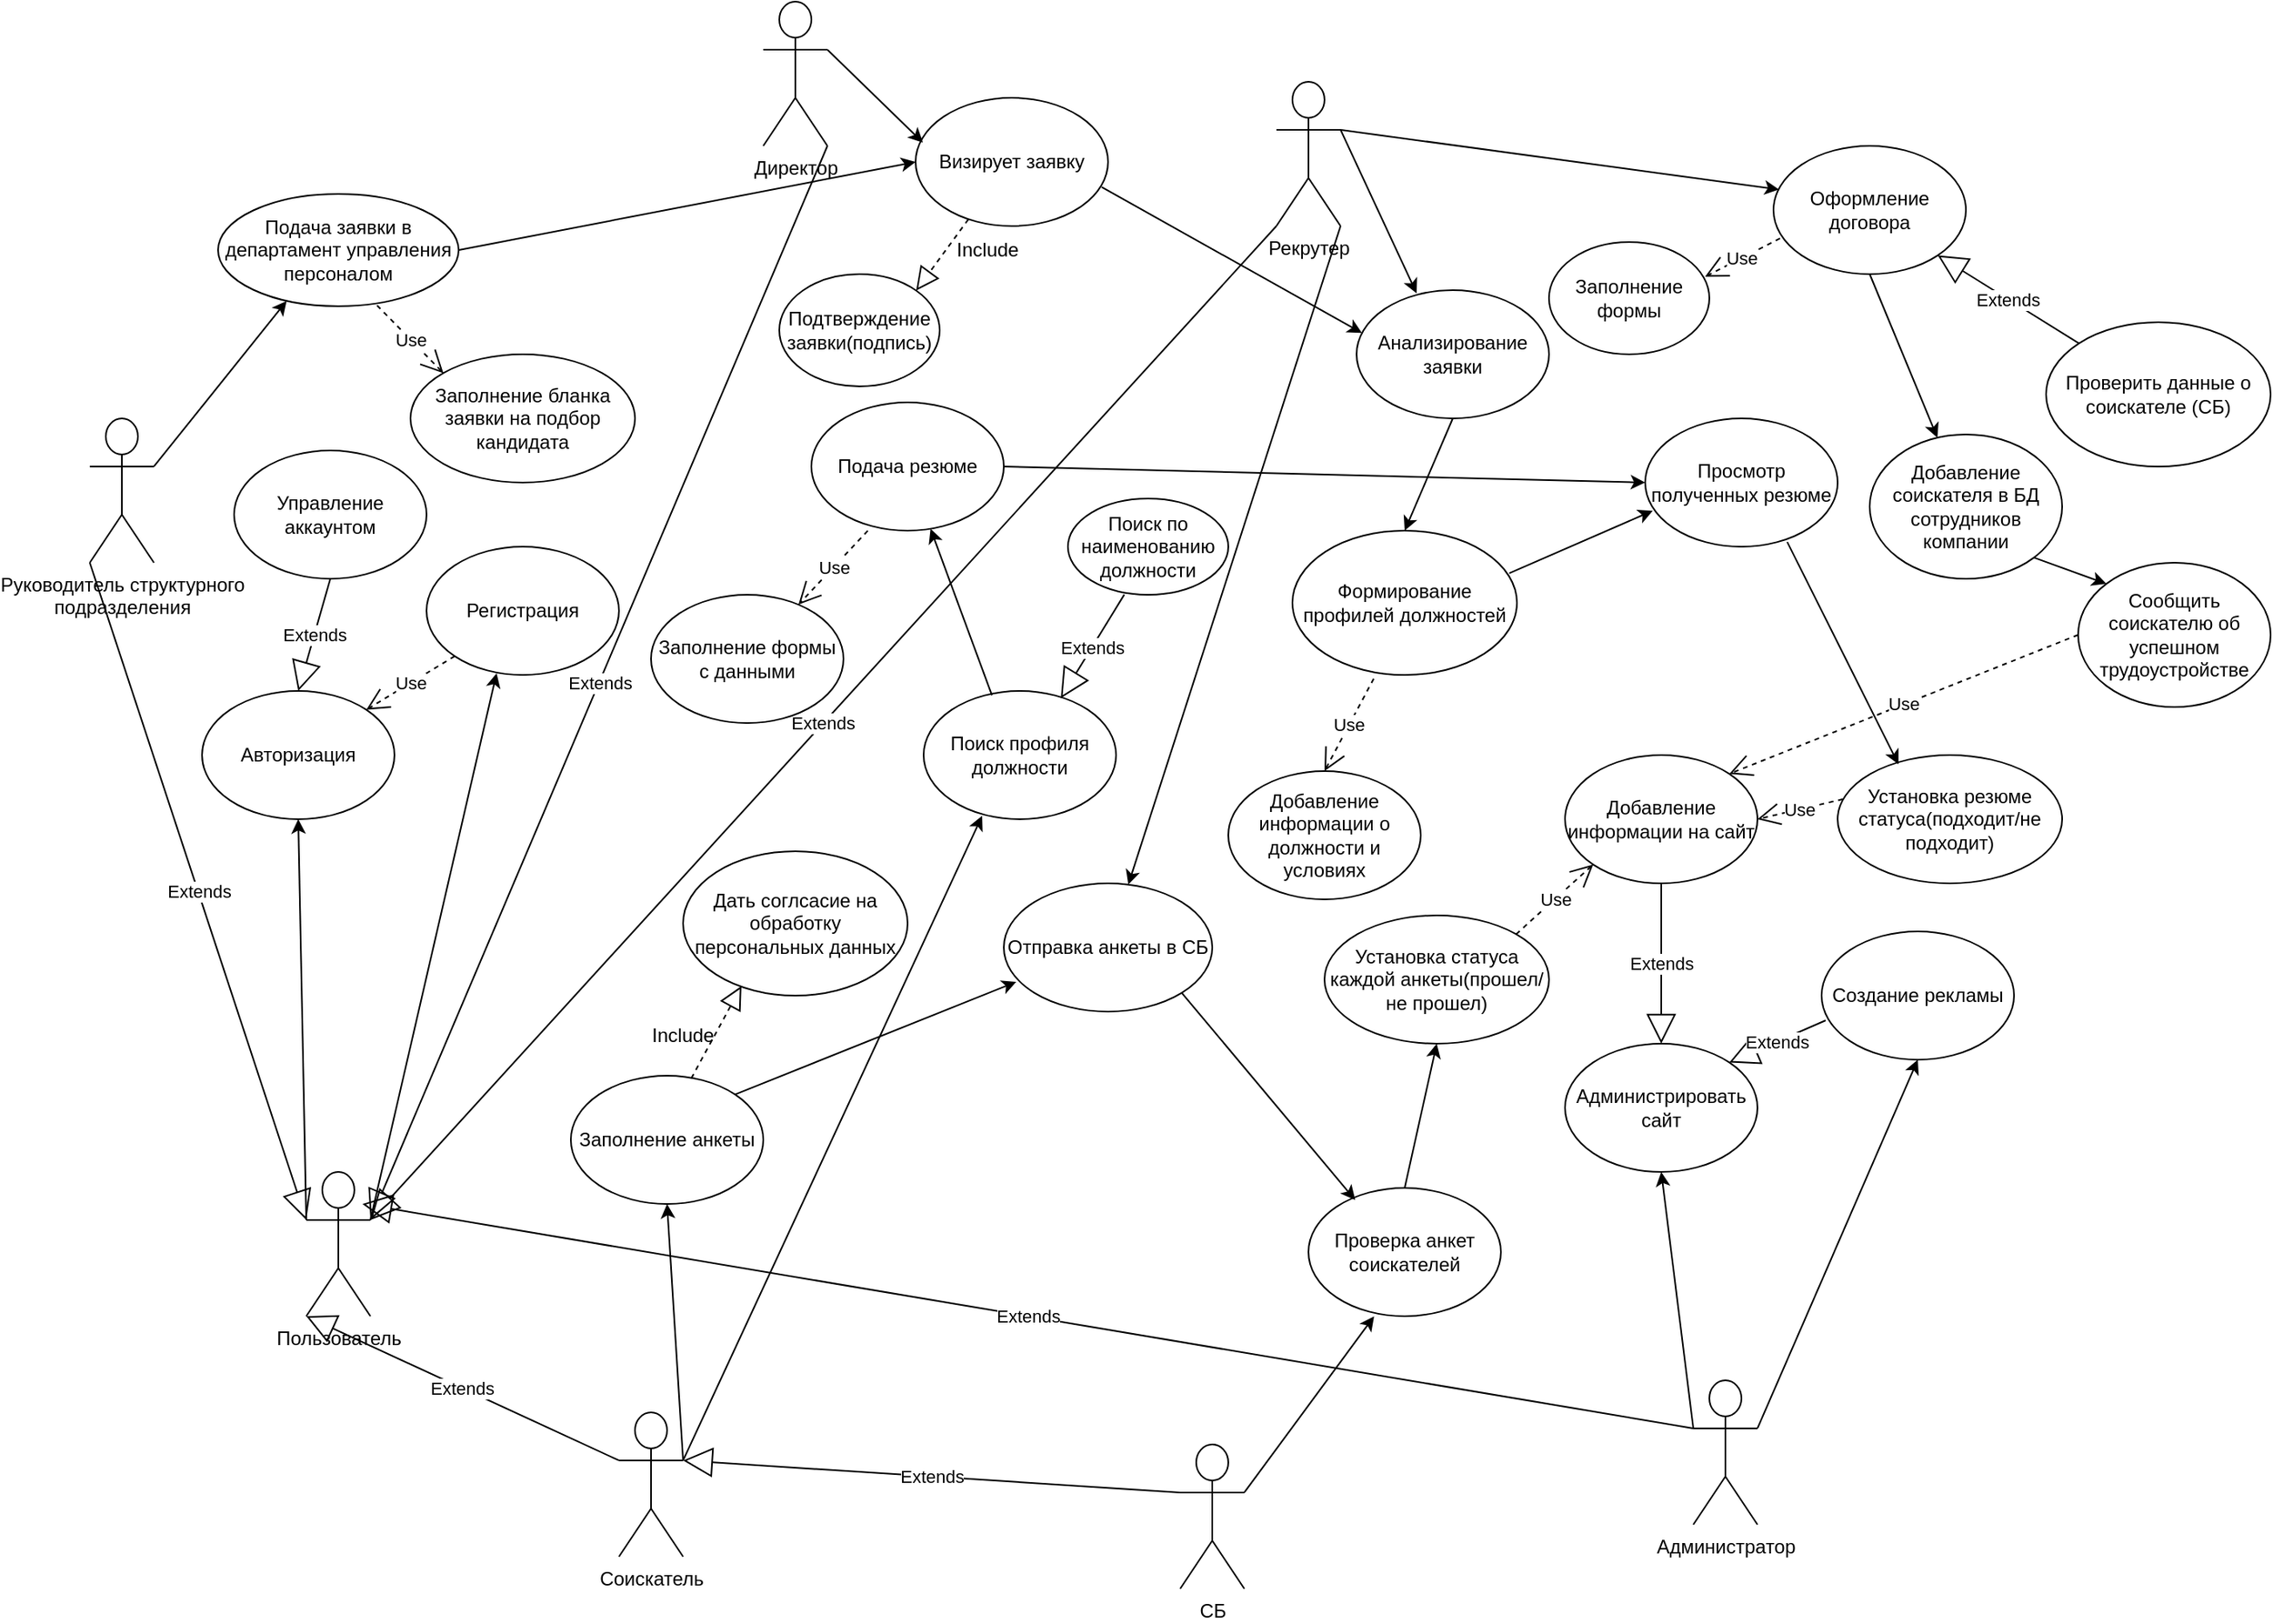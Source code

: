 <mxfile version="21.3.6" type="device" pages="15">
  <diagram id="iVOQHDXgSsNEO64mtc5p" name="Страница 2">
    <mxGraphModel dx="2697" dy="1200" grid="1" gridSize="10" guides="1" tooltips="1" connect="1" arrows="1" fold="1" page="1" pageScale="1" pageWidth="2339" pageHeight="3300" math="0" shadow="0">
      <root>
        <mxCell id="0" />
        <mxCell id="1" parent="0" />
        <mxCell id="v10llTpg6LopYrafMSE0-1" value="Руководитель структурного&lt;br&gt;подразделения" style="shape=umlActor;verticalLabelPosition=bottom;verticalAlign=top;html=1;outlineConnect=0;" parent="1" vertex="1">
          <mxGeometry x="460" y="400" width="40" height="90" as="geometry" />
        </mxCell>
        <mxCell id="v10llTpg6LopYrafMSE0-2" value="Подача заявки в департамент управления персоналом" style="ellipse;whiteSpace=wrap;html=1;" parent="1" vertex="1">
          <mxGeometry x="540" y="260" width="150" height="70" as="geometry" />
        </mxCell>
        <mxCell id="v10llTpg6LopYrafMSE0-3" value="" style="endArrow=classic;html=1;rounded=0;exitX=1;exitY=0.333;exitDx=0;exitDy=0;exitPerimeter=0;entryX=0.285;entryY=0.953;entryDx=0;entryDy=0;entryPerimeter=0;" parent="1" source="v10llTpg6LopYrafMSE0-1" target="v10llTpg6LopYrafMSE0-2" edge="1">
          <mxGeometry width="50" height="50" relative="1" as="geometry">
            <mxPoint x="840" y="380" as="sourcePoint" />
            <mxPoint x="580" y="330" as="targetPoint" />
          </mxGeometry>
        </mxCell>
        <mxCell id="v10llTpg6LopYrafMSE0-4" value="Use" style="endArrow=open;endSize=12;dashed=1;html=1;rounded=0;exitX=0.661;exitY=0.993;exitDx=0;exitDy=0;exitPerimeter=0;entryX=0;entryY=0;entryDx=0;entryDy=0;" parent="1" source="v10llTpg6LopYrafMSE0-2" target="v10llTpg6LopYrafMSE0-5" edge="1">
          <mxGeometry width="160" relative="1" as="geometry">
            <mxPoint x="790" y="580" as="sourcePoint" />
            <mxPoint x="750" y="410" as="targetPoint" />
          </mxGeometry>
        </mxCell>
        <mxCell id="v10llTpg6LopYrafMSE0-5" value="Заполнение бланка заявки на подбор кандидата" style="ellipse;whiteSpace=wrap;html=1;" parent="1" vertex="1">
          <mxGeometry x="660" y="360" width="140" height="80" as="geometry" />
        </mxCell>
        <mxCell id="v10llTpg6LopYrafMSE0-6" value="Директор" style="shape=umlActor;verticalLabelPosition=bottom;verticalAlign=top;html=1;outlineConnect=0;" parent="1" vertex="1">
          <mxGeometry x="880" y="140" width="40" height="90" as="geometry" />
        </mxCell>
        <mxCell id="v10llTpg6LopYrafMSE0-7" value="Визирует заявку" style="ellipse;whiteSpace=wrap;html=1;" parent="1" vertex="1">
          <mxGeometry x="975" y="200" width="120" height="80" as="geometry" />
        </mxCell>
        <mxCell id="v10llTpg6LopYrafMSE0-8" value="" style="endArrow=classic;html=1;rounded=0;exitX=1;exitY=0.5;exitDx=0;exitDy=0;entryX=0;entryY=0.5;entryDx=0;entryDy=0;" parent="1" source="v10llTpg6LopYrafMSE0-2" target="v10llTpg6LopYrafMSE0-7" edge="1">
          <mxGeometry width="50" height="50" relative="1" as="geometry">
            <mxPoint x="840" y="480" as="sourcePoint" />
            <mxPoint x="810" y="320" as="targetPoint" />
          </mxGeometry>
        </mxCell>
        <mxCell id="v10llTpg6LopYrafMSE0-10" value="" style="endArrow=classic;html=1;rounded=0;exitX=1;exitY=0.333;exitDx=0;exitDy=0;exitPerimeter=0;entryX=0.038;entryY=0.349;entryDx=0;entryDy=0;entryPerimeter=0;" parent="1" source="v10llTpg6LopYrafMSE0-6" target="v10llTpg6LopYrafMSE0-7" edge="1">
          <mxGeometry width="50" height="50" relative="1" as="geometry">
            <mxPoint x="840" y="480" as="sourcePoint" />
            <mxPoint x="890" y="430" as="targetPoint" />
          </mxGeometry>
        </mxCell>
        <mxCell id="v10llTpg6LopYrafMSE0-11" value="Рекрутер" style="shape=umlActor;verticalLabelPosition=bottom;verticalAlign=top;html=1;outlineConnect=0;" parent="1" vertex="1">
          <mxGeometry x="1200" y="190" width="40" height="90" as="geometry" />
        </mxCell>
        <mxCell id="v10llTpg6LopYrafMSE0-12" value="" style="endArrow=classic;html=1;rounded=0;exitX=0.967;exitY=0.696;exitDx=0;exitDy=0;entryX=0.028;entryY=0.334;entryDx=0;entryDy=0;entryPerimeter=0;exitPerimeter=0;" parent="1" source="v10llTpg6LopYrafMSE0-7" target="v10llTpg6LopYrafMSE0-13" edge="1">
          <mxGeometry width="50" height="50" relative="1" as="geometry">
            <mxPoint x="840" y="480" as="sourcePoint" />
            <mxPoint x="890" y="430" as="targetPoint" />
          </mxGeometry>
        </mxCell>
        <mxCell id="v10llTpg6LopYrafMSE0-13" value="Анализирование заявки" style="ellipse;whiteSpace=wrap;html=1;" parent="1" vertex="1">
          <mxGeometry x="1250" y="320" width="120" height="80" as="geometry" />
        </mxCell>
        <mxCell id="v10llTpg6LopYrafMSE0-14" value="" style="endArrow=classic;html=1;rounded=0;exitX=1;exitY=0.333;exitDx=0;exitDy=0;exitPerimeter=0;entryX=0.312;entryY=0.025;entryDx=0;entryDy=0;entryPerimeter=0;" parent="1" source="v10llTpg6LopYrafMSE0-11" target="v10llTpg6LopYrafMSE0-13" edge="1">
          <mxGeometry width="50" height="50" relative="1" as="geometry">
            <mxPoint x="1080" y="480" as="sourcePoint" />
            <mxPoint x="1130" y="430" as="targetPoint" />
          </mxGeometry>
        </mxCell>
        <mxCell id="v10llTpg6LopYrafMSE0-15" value="" style="endArrow=classic;html=1;rounded=0;entryX=0.5;entryY=0;entryDx=0;entryDy=0;exitX=0.5;exitY=1;exitDx=0;exitDy=0;" parent="1" source="v10llTpg6LopYrafMSE0-13" target="v10llTpg6LopYrafMSE0-16" edge="1">
          <mxGeometry width="50" height="50" relative="1" as="geometry">
            <mxPoint x="1289" y="398" as="sourcePoint" />
            <mxPoint x="1460" y="500" as="targetPoint" />
          </mxGeometry>
        </mxCell>
        <mxCell id="v10llTpg6LopYrafMSE0-16" value="Формирование профилей должностей" style="ellipse;whiteSpace=wrap;html=1;" parent="1" vertex="1">
          <mxGeometry x="1210" y="470" width="140" height="90" as="geometry" />
        </mxCell>
        <mxCell id="v10llTpg6LopYrafMSE0-17" value="Пользователь" style="shape=umlActor;verticalLabelPosition=bottom;verticalAlign=top;html=1;outlineConnect=0;" parent="1" vertex="1">
          <mxGeometry x="595" y="870" width="40" height="90" as="geometry" />
        </mxCell>
        <mxCell id="v10llTpg6LopYrafMSE0-18" value="Регистрация" style="ellipse;whiteSpace=wrap;html=1;" parent="1" vertex="1">
          <mxGeometry x="670" y="480" width="120" height="80" as="geometry" />
        </mxCell>
        <mxCell id="v10llTpg6LopYrafMSE0-19" value="Авторизация" style="ellipse;whiteSpace=wrap;html=1;" parent="1" vertex="1">
          <mxGeometry x="530" y="570" width="120" height="80" as="geometry" />
        </mxCell>
        <mxCell id="v10llTpg6LopYrafMSE0-20" value="" style="endArrow=classic;html=1;rounded=0;exitX=0;exitY=0.333;exitDx=0;exitDy=0;exitPerimeter=0;entryX=0.5;entryY=1;entryDx=0;entryDy=0;" parent="1" source="v10llTpg6LopYrafMSE0-17" target="v10llTpg6LopYrafMSE0-19" edge="1">
          <mxGeometry width="50" height="50" relative="1" as="geometry">
            <mxPoint x="890" y="700" as="sourcePoint" />
            <mxPoint x="940" y="650" as="targetPoint" />
          </mxGeometry>
        </mxCell>
        <mxCell id="v10llTpg6LopYrafMSE0-21" value="" style="endArrow=classic;html=1;rounded=0;exitX=1;exitY=0.333;exitDx=0;exitDy=0;exitPerimeter=0;entryX=0.364;entryY=0.987;entryDx=0;entryDy=0;entryPerimeter=0;" parent="1" source="v10llTpg6LopYrafMSE0-17" target="v10llTpg6LopYrafMSE0-18" edge="1">
          <mxGeometry width="50" height="50" relative="1" as="geometry">
            <mxPoint x="890" y="700" as="sourcePoint" />
            <mxPoint x="700" y="580" as="targetPoint" />
          </mxGeometry>
        </mxCell>
        <mxCell id="v10llTpg6LopYrafMSE0-22" value="Use" style="endArrow=open;endSize=12;dashed=1;html=1;rounded=0;exitX=0;exitY=1;exitDx=0;exitDy=0;entryX=1;entryY=0;entryDx=0;entryDy=0;" parent="1" source="v10llTpg6LopYrafMSE0-18" target="v10llTpg6LopYrafMSE0-19" edge="1">
          <mxGeometry width="160" relative="1" as="geometry">
            <mxPoint x="830" y="670" as="sourcePoint" />
            <mxPoint x="990" y="670" as="targetPoint" />
          </mxGeometry>
        </mxCell>
        <mxCell id="v10llTpg6LopYrafMSE0-23" value="Управление аккаунтом" style="ellipse;whiteSpace=wrap;html=1;" parent="1" vertex="1">
          <mxGeometry x="550" y="420" width="120" height="80" as="geometry" />
        </mxCell>
        <mxCell id="v10llTpg6LopYrafMSE0-24" value="Extends" style="endArrow=block;endSize=16;endFill=0;html=1;rounded=0;exitX=0.5;exitY=1;exitDx=0;exitDy=0;entryX=0.5;entryY=0;entryDx=0;entryDy=0;" parent="1" source="v10llTpg6LopYrafMSE0-23" target="v10llTpg6LopYrafMSE0-19" edge="1">
          <mxGeometry width="160" relative="1" as="geometry">
            <mxPoint x="680" y="630" as="sourcePoint" />
            <mxPoint x="990" y="670" as="targetPoint" />
          </mxGeometry>
        </mxCell>
        <mxCell id="v10llTpg6LopYrafMSE0-25" value="Соискатель" style="shape=umlActor;verticalLabelPosition=bottom;verticalAlign=top;html=1;outlineConnect=0;" parent="1" vertex="1">
          <mxGeometry x="790" y="1020" width="40" height="90" as="geometry" />
        </mxCell>
        <mxCell id="v10llTpg6LopYrafMSE0-26" value="Администратор" style="shape=umlActor;verticalLabelPosition=bottom;verticalAlign=top;html=1;outlineConnect=0;" parent="1" vertex="1">
          <mxGeometry x="1460" y="1000" width="40" height="90" as="geometry" />
        </mxCell>
        <mxCell id="v10llTpg6LopYrafMSE0-27" value="Администрировать сайт" style="ellipse;whiteSpace=wrap;html=1;" parent="1" vertex="1">
          <mxGeometry x="1380" y="790" width="120" height="80" as="geometry" />
        </mxCell>
        <mxCell id="v10llTpg6LopYrafMSE0-28" value="Добавление информации на сайт" style="ellipse;whiteSpace=wrap;html=1;" parent="1" vertex="1">
          <mxGeometry x="1380" y="610" width="120" height="80" as="geometry" />
        </mxCell>
        <mxCell id="v10llTpg6LopYrafMSE0-29" value="" style="endArrow=classic;html=1;rounded=0;exitX=0;exitY=0.333;exitDx=0;exitDy=0;exitPerimeter=0;entryX=0.5;entryY=1;entryDx=0;entryDy=0;" parent="1" source="v10llTpg6LopYrafMSE0-26" target="v10llTpg6LopYrafMSE0-27" edge="1">
          <mxGeometry width="50" height="50" relative="1" as="geometry">
            <mxPoint x="1060" y="970" as="sourcePoint" />
            <mxPoint x="1500" y="870" as="targetPoint" />
          </mxGeometry>
        </mxCell>
        <mxCell id="v10llTpg6LopYrafMSE0-31" value="Поиск профиля должности" style="ellipse;whiteSpace=wrap;html=1;" parent="1" vertex="1">
          <mxGeometry x="980" y="570" width="120" height="80" as="geometry" />
        </mxCell>
        <mxCell id="v10llTpg6LopYrafMSE0-32" value="" style="endArrow=classic;html=1;rounded=0;exitX=1;exitY=0.333;exitDx=0;exitDy=0;exitPerimeter=0;entryX=0.304;entryY=0.974;entryDx=0;entryDy=0;entryPerimeter=0;" parent="1" source="v10llTpg6LopYrafMSE0-25" target="v10llTpg6LopYrafMSE0-31" edge="1">
          <mxGeometry width="50" height="50" relative="1" as="geometry">
            <mxPoint x="1080" y="780" as="sourcePoint" />
            <mxPoint x="1130" y="730" as="targetPoint" />
          </mxGeometry>
        </mxCell>
        <mxCell id="v10llTpg6LopYrafMSE0-33" value="Поиск по наименованию должности" style="ellipse;whiteSpace=wrap;html=1;" parent="1" vertex="1">
          <mxGeometry x="1070" y="450" width="100" height="60" as="geometry" />
        </mxCell>
        <mxCell id="v10llTpg6LopYrafMSE0-34" value="Extends" style="endArrow=block;endSize=16;endFill=0;html=1;rounded=0;exitX=0.351;exitY=0.999;exitDx=0;exitDy=0;entryX=0.713;entryY=0.056;entryDx=0;entryDy=0;entryPerimeter=0;exitPerimeter=0;" parent="1" source="v10llTpg6LopYrafMSE0-33" target="v10llTpg6LopYrafMSE0-31" edge="1">
          <mxGeometry x="0.014" width="160" relative="1" as="geometry">
            <mxPoint x="1178" y="518" as="sourcePoint" />
            <mxPoint x="1070" y="530" as="targetPoint" />
            <mxPoint as="offset" />
          </mxGeometry>
        </mxCell>
        <mxCell id="v10llTpg6LopYrafMSE0-35" value="Подача резюме" style="ellipse;whiteSpace=wrap;html=1;" parent="1" vertex="1">
          <mxGeometry x="910" y="390" width="120" height="80" as="geometry" />
        </mxCell>
        <mxCell id="v10llTpg6LopYrafMSE0-36" value="" style="endArrow=classic;html=1;rounded=0;exitX=0.355;exitY=0.034;exitDx=0;exitDy=0;exitPerimeter=0;" parent="1" source="v10llTpg6LopYrafMSE0-31" target="v10llTpg6LopYrafMSE0-35" edge="1">
          <mxGeometry width="50" height="50" relative="1" as="geometry">
            <mxPoint x="1080" y="770" as="sourcePoint" />
            <mxPoint x="1130" y="720" as="targetPoint" />
          </mxGeometry>
        </mxCell>
        <mxCell id="v10llTpg6LopYrafMSE0-37" value="Добавление информации о должности и условиях" style="ellipse;whiteSpace=wrap;html=1;" parent="1" vertex="1">
          <mxGeometry x="1170" y="620" width="120" height="80" as="geometry" />
        </mxCell>
        <mxCell id="v10llTpg6LopYrafMSE0-38" value="Use" style="endArrow=open;endSize=12;dashed=1;html=1;rounded=0;exitX=0.362;exitY=1.026;exitDx=0;exitDy=0;entryX=0.5;entryY=0;entryDx=0;entryDy=0;exitPerimeter=0;" parent="1" source="v10llTpg6LopYrafMSE0-16" target="v10llTpg6LopYrafMSE0-37" edge="1">
          <mxGeometry width="160" relative="1" as="geometry">
            <mxPoint x="1020" y="490" as="sourcePoint" />
            <mxPoint x="1280" y="560" as="targetPoint" />
          </mxGeometry>
        </mxCell>
        <mxCell id="v10llTpg6LopYrafMSE0-39" value="Просмотр полученных резюме" style="ellipse;whiteSpace=wrap;html=1;" parent="1" vertex="1">
          <mxGeometry x="1430" y="400" width="120" height="80" as="geometry" />
        </mxCell>
        <mxCell id="v10llTpg6LopYrafMSE0-43" value="Установка резюме статуса(подходит/не подходит)" style="ellipse;whiteSpace=wrap;html=1;" parent="1" vertex="1">
          <mxGeometry x="1550" y="610" width="140" height="80" as="geometry" />
        </mxCell>
        <mxCell id="v10llTpg6LopYrafMSE0-44" value="" style="endArrow=classic;html=1;rounded=0;exitX=0.738;exitY=0.963;exitDx=0;exitDy=0;entryX=0.271;entryY=0.072;entryDx=0;entryDy=0;exitPerimeter=0;entryPerimeter=0;" parent="1" source="v10llTpg6LopYrafMSE0-39" target="v10llTpg6LopYrafMSE0-43" edge="1">
          <mxGeometry width="50" height="50" relative="1" as="geometry">
            <mxPoint x="1170" y="840" as="sourcePoint" />
            <mxPoint x="1220" y="790" as="targetPoint" />
          </mxGeometry>
        </mxCell>
        <mxCell id="v10llTpg6LopYrafMSE0-46" value="Use" style="endArrow=open;endSize=12;dashed=1;html=1;rounded=0;exitX=0.023;exitY=0.344;exitDx=0;exitDy=0;entryX=1;entryY=0.5;entryDx=0;entryDy=0;exitPerimeter=0;" parent="1" source="v10llTpg6LopYrafMSE0-43" target="v10llTpg6LopYrafMSE0-28" edge="1">
          <mxGeometry width="160" relative="1" as="geometry">
            <mxPoint x="1120" y="800" as="sourcePoint" />
            <mxPoint x="1280" y="800" as="targetPoint" />
          </mxGeometry>
        </mxCell>
        <mxCell id="v10llTpg6LopYrafMSE0-47" value="Extends" style="endArrow=block;endSize=16;endFill=0;html=1;rounded=0;entryX=0.5;entryY=0;entryDx=0;entryDy=0;exitX=0.5;exitY=1;exitDx=0;exitDy=0;" parent="1" source="v10llTpg6LopYrafMSE0-28" target="v10llTpg6LopYrafMSE0-27" edge="1">
          <mxGeometry width="160" relative="1" as="geometry">
            <mxPoint x="1120" y="930" as="sourcePoint" />
            <mxPoint x="1280" y="930" as="targetPoint" />
          </mxGeometry>
        </mxCell>
        <mxCell id="v10llTpg6LopYrafMSE0-51" value="Отправка анкеты в СБ" style="ellipse;whiteSpace=wrap;html=1;" parent="1" vertex="1">
          <mxGeometry x="1030" y="690" width="130" height="80" as="geometry" />
        </mxCell>
        <mxCell id="v10llTpg6LopYrafMSE0-55" value="СБ" style="shape=umlActor;verticalLabelPosition=bottom;verticalAlign=top;html=1;outlineConnect=0;" parent="1" vertex="1">
          <mxGeometry x="1140" y="1040" width="40" height="90" as="geometry" />
        </mxCell>
        <mxCell id="v10llTpg6LopYrafMSE0-59" value="Проверка анкет соискателей" style="ellipse;whiteSpace=wrap;html=1;" parent="1" vertex="1">
          <mxGeometry x="1220" y="880" width="120" height="80" as="geometry" />
        </mxCell>
        <mxCell id="v10llTpg6LopYrafMSE0-60" value="" style="endArrow=classic;html=1;rounded=0;exitX=1;exitY=0.333;exitDx=0;exitDy=0;exitPerimeter=0;entryX=0.341;entryY=1.001;entryDx=0;entryDy=0;entryPerimeter=0;" parent="1" source="v10llTpg6LopYrafMSE0-55" target="v10llTpg6LopYrafMSE0-59" edge="1">
          <mxGeometry width="50" height="50" relative="1" as="geometry">
            <mxPoint x="1170" y="940" as="sourcePoint" />
            <mxPoint x="1220" y="890" as="targetPoint" />
          </mxGeometry>
        </mxCell>
        <mxCell id="v10llTpg6LopYrafMSE0-61" value="Установка статуса каждой анкеты(прошел/не прошел)" style="ellipse;whiteSpace=wrap;html=1;" parent="1" vertex="1">
          <mxGeometry x="1230" y="710" width="140" height="80" as="geometry" />
        </mxCell>
        <mxCell id="v10llTpg6LopYrafMSE0-62" value="" style="endArrow=classic;html=1;rounded=0;entryX=0.5;entryY=1;entryDx=0;entryDy=0;exitX=0.5;exitY=0;exitDx=0;exitDy=0;" parent="1" source="v10llTpg6LopYrafMSE0-59" target="v10llTpg6LopYrafMSE0-61" edge="1">
          <mxGeometry width="50" height="50" relative="1" as="geometry">
            <mxPoint x="1170" y="940" as="sourcePoint" />
            <mxPoint x="1220" y="890" as="targetPoint" />
          </mxGeometry>
        </mxCell>
        <mxCell id="v10llTpg6LopYrafMSE0-63" value="Use" style="endArrow=open;endSize=12;dashed=1;html=1;rounded=0;entryX=0;entryY=1;entryDx=0;entryDy=0;exitX=1;exitY=0;exitDx=0;exitDy=0;" parent="1" source="v10llTpg6LopYrafMSE0-61" target="v10llTpg6LopYrafMSE0-28" edge="1">
          <mxGeometry width="160" relative="1" as="geometry">
            <mxPoint x="1120" y="760" as="sourcePoint" />
            <mxPoint x="1280" y="760" as="targetPoint" />
          </mxGeometry>
        </mxCell>
        <mxCell id="v10llTpg6LopYrafMSE0-80" value="Extends" style="endArrow=block;endSize=16;endFill=0;html=1;rounded=0;exitX=0;exitY=1;exitDx=0;exitDy=0;exitPerimeter=0;entryX=0;entryY=0.333;entryDx=0;entryDy=0;entryPerimeter=0;" parent="1" source="v10llTpg6LopYrafMSE0-1" target="v10llTpg6LopYrafMSE0-17" edge="1">
          <mxGeometry width="160" relative="1" as="geometry">
            <mxPoint x="1120" y="730" as="sourcePoint" />
            <mxPoint x="1280" y="730" as="targetPoint" />
          </mxGeometry>
        </mxCell>
        <mxCell id="v10llTpg6LopYrafMSE0-81" value="Extends" style="endArrow=block;endSize=16;endFill=0;html=1;rounded=0;exitX=1;exitY=1;exitDx=0;exitDy=0;exitPerimeter=0;entryX=1;entryY=0.333;entryDx=0;entryDy=0;entryPerimeter=0;" parent="1" source="v10llTpg6LopYrafMSE0-6" target="v10llTpg6LopYrafMSE0-17" edge="1">
          <mxGeometry width="160" relative="1" as="geometry">
            <mxPoint x="900" y="400" as="sourcePoint" />
            <mxPoint x="1280" y="730" as="targetPoint" />
          </mxGeometry>
        </mxCell>
        <mxCell id="v10llTpg6LopYrafMSE0-82" value="Extends" style="endArrow=block;endSize=16;endFill=0;html=1;rounded=0;exitX=0;exitY=1;exitDx=0;exitDy=0;exitPerimeter=0;entryX=1;entryY=0.333;entryDx=0;entryDy=0;entryPerimeter=0;" parent="1" source="v10llTpg6LopYrafMSE0-11" target="v10llTpg6LopYrafMSE0-17" edge="1">
          <mxGeometry width="160" relative="1" as="geometry">
            <mxPoint x="1120" y="590" as="sourcePoint" />
            <mxPoint x="1280" y="590" as="targetPoint" />
          </mxGeometry>
        </mxCell>
        <mxCell id="v10llTpg6LopYrafMSE0-85" value="Extends" style="endArrow=block;endSize=16;endFill=0;html=1;rounded=0;entryX=0;entryY=1;entryDx=0;entryDy=0;entryPerimeter=0;exitX=0;exitY=0.333;exitDx=0;exitDy=0;exitPerimeter=0;" parent="1" source="v10llTpg6LopYrafMSE0-25" target="v10llTpg6LopYrafMSE0-17" edge="1">
          <mxGeometry width="160" relative="1" as="geometry">
            <mxPoint x="1040" y="870" as="sourcePoint" />
            <mxPoint x="1200" y="870" as="targetPoint" />
          </mxGeometry>
        </mxCell>
        <mxCell id="v10llTpg6LopYrafMSE0-88" value="Extends" style="endArrow=block;endSize=16;endFill=0;html=1;rounded=0;exitX=0;exitY=0.333;exitDx=0;exitDy=0;exitPerimeter=0;entryX=1;entryY=0.333;entryDx=0;entryDy=0;entryPerimeter=0;" parent="1" source="v10llTpg6LopYrafMSE0-55" target="v10llTpg6LopYrafMSE0-25" edge="1">
          <mxGeometry width="160" relative="1" as="geometry">
            <mxPoint x="1040" y="1030" as="sourcePoint" />
            <mxPoint x="1200" y="1030" as="targetPoint" />
          </mxGeometry>
        </mxCell>
        <mxCell id="v10llTpg6LopYrafMSE0-89" value="Extends" style="endArrow=block;endSize=16;endFill=0;html=1;rounded=0;exitX=0;exitY=0.333;exitDx=0;exitDy=0;exitPerimeter=0;" parent="1" source="v10llTpg6LopYrafMSE0-26" edge="1">
          <mxGeometry width="160" relative="1" as="geometry">
            <mxPoint x="1040" y="1030" as="sourcePoint" />
            <mxPoint x="630" y="890" as="targetPoint" />
          </mxGeometry>
        </mxCell>
        <mxCell id="v10llTpg6LopYrafMSE0-90" value="Use" style="endArrow=open;endSize=12;dashed=1;html=1;rounded=0;exitX=0.293;exitY=1.001;exitDx=0;exitDy=0;exitPerimeter=0;" parent="1" source="v10llTpg6LopYrafMSE0-35" target="v10llTpg6LopYrafMSE0-91" edge="1">
          <mxGeometry width="160" relative="1" as="geometry">
            <mxPoint x="930" y="550" as="sourcePoint" />
            <mxPoint x="920" y="480" as="targetPoint" />
          </mxGeometry>
        </mxCell>
        <mxCell id="v10llTpg6LopYrafMSE0-91" value="Заполнение формы с данными" style="ellipse;whiteSpace=wrap;html=1;" parent="1" vertex="1">
          <mxGeometry x="810" y="510" width="120" height="80" as="geometry" />
        </mxCell>
        <mxCell id="v10llTpg6LopYrafMSE0-92" value="Подтверждение заявки(подпись)" style="ellipse;whiteSpace=wrap;html=1;" parent="1" vertex="1">
          <mxGeometry x="890" y="310" width="100" height="70" as="geometry" />
        </mxCell>
        <mxCell id="v10llTpg6LopYrafMSE0-99" value="" style="endArrow=classic;html=1;rounded=0;exitX=1;exitY=0.333;exitDx=0;exitDy=0;exitPerimeter=0;entryX=0.029;entryY=0.34;entryDx=0;entryDy=0;entryPerimeter=0;" parent="1" source="v10llTpg6LopYrafMSE0-11" target="v10llTpg6LopYrafMSE0-100" edge="1">
          <mxGeometry width="50" height="50" relative="1" as="geometry">
            <mxPoint x="1230" y="580" as="sourcePoint" />
            <mxPoint x="1450" y="300" as="targetPoint" />
          </mxGeometry>
        </mxCell>
        <mxCell id="v10llTpg6LopYrafMSE0-100" value="Оформление договора" style="ellipse;whiteSpace=wrap;html=1;" parent="1" vertex="1">
          <mxGeometry x="1510" y="230" width="120" height="80" as="geometry" />
        </mxCell>
        <mxCell id="v10llTpg6LopYrafMSE0-102" value="Проверить данные о соискателе (СБ)" style="ellipse;whiteSpace=wrap;html=1;" parent="1" vertex="1">
          <mxGeometry x="1680" y="340" width="140" height="90" as="geometry" />
        </mxCell>
        <mxCell id="v10llTpg6LopYrafMSE0-104" value="Extends" style="endArrow=block;endSize=16;endFill=0;html=1;rounded=0;entryX=1;entryY=1;entryDx=0;entryDy=0;exitX=0;exitY=0;exitDx=0;exitDy=0;" parent="1" source="v10llTpg6LopYrafMSE0-102" target="v10llTpg6LopYrafMSE0-100" edge="1">
          <mxGeometry width="160" relative="1" as="geometry">
            <mxPoint x="1130" y="490" as="sourcePoint" />
            <mxPoint x="1290" y="490" as="targetPoint" />
          </mxGeometry>
        </mxCell>
        <mxCell id="v10llTpg6LopYrafMSE0-105" value="Создание рекламы" style="ellipse;whiteSpace=wrap;html=1;" parent="1" vertex="1">
          <mxGeometry x="1540" y="720" width="120" height="80" as="geometry" />
        </mxCell>
        <mxCell id="v10llTpg6LopYrafMSE0-106" value="" style="endArrow=classic;html=1;rounded=0;exitX=1;exitY=0.333;exitDx=0;exitDy=0;exitPerimeter=0;entryX=0.5;entryY=1;entryDx=0;entryDy=0;" parent="1" source="v10llTpg6LopYrafMSE0-26" target="v10llTpg6LopYrafMSE0-105" edge="1">
          <mxGeometry width="50" height="50" relative="1" as="geometry">
            <mxPoint x="1190" y="820" as="sourcePoint" />
            <mxPoint x="1240" y="770" as="targetPoint" />
          </mxGeometry>
        </mxCell>
        <mxCell id="v10llTpg6LopYrafMSE0-107" value="Extends" style="endArrow=block;endSize=16;endFill=0;html=1;rounded=0;exitX=0.021;exitY=0.694;exitDx=0;exitDy=0;entryX=1;entryY=0;entryDx=0;entryDy=0;exitPerimeter=0;" parent="1" source="v10llTpg6LopYrafMSE0-105" target="v10llTpg6LopYrafMSE0-27" edge="1">
          <mxGeometry width="160" relative="1" as="geometry">
            <mxPoint x="1130" y="800" as="sourcePoint" />
            <mxPoint x="1530" y="820" as="targetPoint" />
          </mxGeometry>
        </mxCell>
        <mxCell id="v10llTpg6LopYrafMSE0-109" value="Use" style="endArrow=open;endSize=12;dashed=1;html=1;rounded=0;entryX=0.973;entryY=0.309;entryDx=0;entryDy=0;entryPerimeter=0;exitX=0.034;exitY=0.721;exitDx=0;exitDy=0;exitPerimeter=0;" parent="1" source="v10llTpg6LopYrafMSE0-100" target="v10llTpg6LopYrafMSE0-110" edge="1">
          <mxGeometry width="160" relative="1" as="geometry">
            <mxPoint x="1518" y="308" as="sourcePoint" />
            <mxPoint x="1450" y="330" as="targetPoint" />
          </mxGeometry>
        </mxCell>
        <mxCell id="v10llTpg6LopYrafMSE0-110" value="Заполнение формы" style="ellipse;whiteSpace=wrap;html=1;" parent="1" vertex="1">
          <mxGeometry x="1370" y="290" width="100" height="70" as="geometry" />
        </mxCell>
        <mxCell id="v10llTpg6LopYrafMSE0-111" value="" style="endArrow=classic;html=1;rounded=0;exitX=0.5;exitY=1;exitDx=0;exitDy=0;" parent="1" source="v10llTpg6LopYrafMSE0-100" target="v10llTpg6LopYrafMSE0-112" edge="1">
          <mxGeometry width="50" height="50" relative="1" as="geometry">
            <mxPoint x="1280" y="510" as="sourcePoint" />
            <mxPoint x="1700" y="570" as="targetPoint" />
          </mxGeometry>
        </mxCell>
        <mxCell id="v10llTpg6LopYrafMSE0-112" value="Добавление соискателя в БД сотрудников компании" style="ellipse;whiteSpace=wrap;html=1;" parent="1" vertex="1">
          <mxGeometry x="1570" y="410" width="120" height="90" as="geometry" />
        </mxCell>
        <mxCell id="FPXabvH9WP69uxk-8nbz-1" value="Заполнение анкеты" style="ellipse;whiteSpace=wrap;html=1;" parent="1" vertex="1">
          <mxGeometry x="760" y="810" width="120" height="80" as="geometry" />
        </mxCell>
        <mxCell id="FPXabvH9WP69uxk-8nbz-2" value="" style="endArrow=classic;html=1;rounded=0;exitX=1;exitY=0.333;exitDx=0;exitDy=0;exitPerimeter=0;entryX=0.5;entryY=1;entryDx=0;entryDy=0;" parent="1" source="v10llTpg6LopYrafMSE0-25" target="FPXabvH9WP69uxk-8nbz-1" edge="1">
          <mxGeometry width="50" height="50" relative="1" as="geometry">
            <mxPoint x="1060" y="900" as="sourcePoint" />
            <mxPoint x="1110" y="850" as="targetPoint" />
          </mxGeometry>
        </mxCell>
        <mxCell id="FPXabvH9WP69uxk-8nbz-4" value="" style="endArrow=classic;html=1;rounded=0;exitX=1;exitY=1;exitDx=0;exitDy=0;exitPerimeter=0;" parent="1" source="v10llTpg6LopYrafMSE0-11" target="v10llTpg6LopYrafMSE0-51" edge="1">
          <mxGeometry width="50" height="50" relative="1" as="geometry">
            <mxPoint x="1060" y="630" as="sourcePoint" />
            <mxPoint x="1110" y="580" as="targetPoint" />
          </mxGeometry>
        </mxCell>
        <mxCell id="4sXES7oIiUdAfXBLpCzt-1" value="" style="endArrow=classic;html=1;rounded=0;entryX=0.039;entryY=0.72;entryDx=0;entryDy=0;exitX=0.966;exitY=0.295;exitDx=0;exitDy=0;entryPerimeter=0;exitPerimeter=0;" parent="1" source="v10llTpg6LopYrafMSE0-16" target="v10llTpg6LopYrafMSE0-39" edge="1">
          <mxGeometry width="50" height="50" relative="1" as="geometry">
            <mxPoint x="1160" y="640" as="sourcePoint" />
            <mxPoint x="1210" y="590" as="targetPoint" />
          </mxGeometry>
        </mxCell>
        <mxCell id="4sXES7oIiUdAfXBLpCzt-3" value="" style="endArrow=classic;html=1;rounded=0;exitX=1;exitY=0;exitDx=0;exitDy=0;entryX=0.06;entryY=0.768;entryDx=0;entryDy=0;entryPerimeter=0;" parent="1" source="FPXabvH9WP69uxk-8nbz-1" target="v10llTpg6LopYrafMSE0-51" edge="1">
          <mxGeometry width="50" height="50" relative="1" as="geometry">
            <mxPoint x="1160" y="800" as="sourcePoint" />
            <mxPoint x="1210" y="750" as="targetPoint" />
          </mxGeometry>
        </mxCell>
        <mxCell id="4sXES7oIiUdAfXBLpCzt-4" value="Дать соглсасие на обработку персональных данных" style="ellipse;whiteSpace=wrap;html=1;" parent="1" vertex="1">
          <mxGeometry x="830" y="670" width="140" height="90" as="geometry" />
        </mxCell>
        <mxCell id="4sXES7oIiUdAfXBLpCzt-5" value="" style="endArrow=block;dashed=1;endFill=0;endSize=12;html=1;rounded=0;exitX=0.626;exitY=0.02;exitDx=0;exitDy=0;entryX=0.26;entryY=0.934;entryDx=0;entryDy=0;entryPerimeter=0;exitPerimeter=0;" parent="1" source="FPXabvH9WP69uxk-8nbz-1" target="4sXES7oIiUdAfXBLpCzt-4" edge="1">
          <mxGeometry width="160" relative="1" as="geometry">
            <mxPoint x="950" y="740" as="sourcePoint" />
            <mxPoint x="1110" y="740" as="targetPoint" />
          </mxGeometry>
        </mxCell>
        <mxCell id="4sXES7oIiUdAfXBLpCzt-8" value="Include" style="text;html=1;strokeColor=none;fillColor=none;align=center;verticalAlign=middle;whiteSpace=wrap;rounded=0;" parent="1" vertex="1">
          <mxGeometry x="800" y="770" width="60" height="30" as="geometry" />
        </mxCell>
        <mxCell id="4sXES7oIiUdAfXBLpCzt-9" value="" style="endArrow=block;dashed=1;endFill=0;endSize=12;html=1;rounded=0;exitX=0.274;exitY=0.948;exitDx=0;exitDy=0;exitPerimeter=0;entryX=1;entryY=0;entryDx=0;entryDy=0;" parent="1" source="v10llTpg6LopYrafMSE0-7" target="v10llTpg6LopYrafMSE0-92" edge="1">
          <mxGeometry width="160" relative="1" as="geometry">
            <mxPoint x="830" y="330" as="sourcePoint" />
            <mxPoint x="990" y="330" as="targetPoint" />
          </mxGeometry>
        </mxCell>
        <mxCell id="4sXES7oIiUdAfXBLpCzt-10" value="Include" style="text;html=1;strokeColor=none;fillColor=none;align=center;verticalAlign=middle;whiteSpace=wrap;rounded=0;" parent="1" vertex="1">
          <mxGeometry x="990" y="280" width="60" height="30" as="geometry" />
        </mxCell>
        <mxCell id="4sXES7oIiUdAfXBLpCzt-11" value="" style="endArrow=classic;html=1;rounded=0;exitX=1;exitY=1;exitDx=0;exitDy=0;entryX=0.243;entryY=0.094;entryDx=0;entryDy=0;entryPerimeter=0;" parent="1" source="v10llTpg6LopYrafMSE0-51" target="v10llTpg6LopYrafMSE0-59" edge="1">
          <mxGeometry width="50" height="50" relative="1" as="geometry">
            <mxPoint x="1210" y="880" as="sourcePoint" />
            <mxPoint x="1260" y="830" as="targetPoint" />
          </mxGeometry>
        </mxCell>
        <mxCell id="4sXES7oIiUdAfXBLpCzt-13" value="" style="endArrow=classic;html=1;rounded=0;exitX=1;exitY=0.5;exitDx=0;exitDy=0;entryX=0;entryY=0.5;entryDx=0;entryDy=0;" parent="1" source="v10llTpg6LopYrafMSE0-35" target="v10llTpg6LopYrafMSE0-39" edge="1">
          <mxGeometry width="50" height="50" relative="1" as="geometry">
            <mxPoint x="1210" y="610" as="sourcePoint" />
            <mxPoint x="1260" y="560" as="targetPoint" />
          </mxGeometry>
        </mxCell>
        <mxCell id="4sXES7oIiUdAfXBLpCzt-14" value="Сообщить соискателю об успешном трудоустройстве" style="ellipse;whiteSpace=wrap;html=1;" parent="1" vertex="1">
          <mxGeometry x="1700" y="490" width="120" height="90" as="geometry" />
        </mxCell>
        <mxCell id="4sXES7oIiUdAfXBLpCzt-15" value="" style="endArrow=classic;html=1;rounded=0;entryX=0;entryY=0;entryDx=0;entryDy=0;exitX=1;exitY=1;exitDx=0;exitDy=0;" parent="1" source="v10llTpg6LopYrafMSE0-112" target="4sXES7oIiUdAfXBLpCzt-14" edge="1">
          <mxGeometry width="50" height="50" relative="1" as="geometry">
            <mxPoint x="1040" y="550" as="sourcePoint" />
            <mxPoint x="1090" y="500" as="targetPoint" />
          </mxGeometry>
        </mxCell>
        <mxCell id="4sXES7oIiUdAfXBLpCzt-16" value="Use" style="endArrow=open;endSize=12;dashed=1;html=1;rounded=0;exitX=0;exitY=0.5;exitDx=0;exitDy=0;entryX=1;entryY=0;entryDx=0;entryDy=0;" parent="1" source="4sXES7oIiUdAfXBLpCzt-14" target="v10llTpg6LopYrafMSE0-28" edge="1">
          <mxGeometry width="160" relative="1" as="geometry">
            <mxPoint x="980" y="670" as="sourcePoint" />
            <mxPoint x="1140" y="670" as="targetPoint" />
          </mxGeometry>
        </mxCell>
      </root>
    </mxGraphModel>
  </diagram>
  <diagram id="grLRuIqK26ggwkrmDjhA" name="Страница 3">
    <mxGraphModel dx="1716" dy="764" grid="1" gridSize="10" guides="1" tooltips="1" connect="1" arrows="1" fold="1" page="1" pageScale="1" pageWidth="2339" pageHeight="3300" math="0" shadow="0">
      <root>
        <mxCell id="0" />
        <mxCell id="1" parent="0" />
        <mxCell id="RhSrv0S_2733kVnjQrJt-5" value="User system" style="swimlane;fontStyle=1;align=center;verticalAlign=top;childLayout=stackLayout;horizontal=1;startSize=26;horizontalStack=0;resizeParent=1;resizeParentMax=0;resizeLast=0;collapsible=1;marginBottom=0;" parent="1" vertex="1">
          <mxGeometry x="585" y="480" width="160" height="150" as="geometry" />
        </mxCell>
        <mxCell id="RhSrv0S_2733kVnjQrJt-6" value="+ Id: int&#xa;+ Password: string&#xa;+ Login: string&#xa;+ Дата регистрации: date" style="text;strokeColor=none;fillColor=none;align=left;verticalAlign=top;spacingLeft=4;spacingRight=4;overflow=hidden;rotatable=0;points=[[0,0.5],[1,0.5]];portConstraint=eastwest;" parent="RhSrv0S_2733kVnjQrJt-5" vertex="1">
          <mxGeometry y="26" width="160" height="64" as="geometry" />
        </mxCell>
        <mxCell id="RhSrv0S_2733kVnjQrJt-7" value="" style="line;strokeWidth=1;fillColor=none;align=left;verticalAlign=middle;spacingTop=-1;spacingLeft=3;spacingRight=3;rotatable=0;labelPosition=right;points=[];portConstraint=eastwest;strokeColor=inherit;" parent="RhSrv0S_2733kVnjQrJt-5" vertex="1">
          <mxGeometry y="90" width="160" height="8" as="geometry" />
        </mxCell>
        <mxCell id="RhSrv0S_2733kVnjQrJt-8" value="+ Login_verification(): void&#xa;+ Authorization(): void&#xa;+ Registration(): void" style="text;strokeColor=none;fillColor=none;align=left;verticalAlign=top;spacingLeft=4;spacingRight=4;overflow=hidden;rotatable=0;points=[[0,0.5],[1,0.5]];portConstraint=eastwest;" parent="RhSrv0S_2733kVnjQrJt-5" vertex="1">
          <mxGeometry y="98" width="160" height="52" as="geometry" />
        </mxCell>
        <mxCell id="RhSrv0S_2733kVnjQrJt-9" value="Department head" style="swimlane;fontStyle=1;align=center;verticalAlign=top;childLayout=stackLayout;horizontal=1;startSize=26;horizontalStack=0;resizeParent=1;resizeParentMax=0;resizeLast=0;collapsible=1;marginBottom=0;" parent="1" vertex="1">
          <mxGeometry x="580" y="30" width="160" height="124" as="geometry" />
        </mxCell>
        <mxCell id="RhSrv0S_2733kVnjQrJt-10" value="+ Id: int&#xa;+ Full_name: string&#xa;+ Birthdate: date&#xa;+ Department_name: string" style="text;strokeColor=none;fillColor=none;align=left;verticalAlign=top;spacingLeft=4;spacingRight=4;overflow=hidden;rotatable=0;points=[[0,0.5],[1,0.5]];portConstraint=eastwest;" parent="RhSrv0S_2733kVnjQrJt-9" vertex="1">
          <mxGeometry y="26" width="160" height="64" as="geometry" />
        </mxCell>
        <mxCell id="RhSrv0S_2733kVnjQrJt-11" value="" style="line;strokeWidth=1;fillColor=none;align=left;verticalAlign=middle;spacingTop=-1;spacingLeft=3;spacingRight=3;rotatable=0;labelPosition=right;points=[];portConstraint=eastwest;strokeColor=inherit;" parent="RhSrv0S_2733kVnjQrJt-9" vertex="1">
          <mxGeometry y="90" width="160" height="8" as="geometry" />
        </mxCell>
        <mxCell id="RhSrv0S_2733kVnjQrJt-12" value="+ Filling_application(): void" style="text;strokeColor=none;fillColor=none;align=left;verticalAlign=top;spacingLeft=4;spacingRight=4;overflow=hidden;rotatable=0;points=[[0,0.5],[1,0.5]];portConstraint=eastwest;" parent="RhSrv0S_2733kVnjQrJt-9" vertex="1">
          <mxGeometry y="98" width="160" height="26" as="geometry" />
        </mxCell>
        <mxCell id="RhSrv0S_2733kVnjQrJt-13" value="Director" style="swimlane;fontStyle=1;align=center;verticalAlign=top;childLayout=stackLayout;horizontal=1;startSize=26;horizontalStack=0;resizeParent=1;resizeParentMax=0;resizeLast=0;collapsible=1;marginBottom=0;" parent="1" vertex="1">
          <mxGeometry x="360" y="80" width="170" height="124" as="geometry" />
        </mxCell>
        <mxCell id="RhSrv0S_2733kVnjQrJt-14" value="+ Id: int&#xa;+ Full_name: string&#xa;+ Birth_date: date&#xa;+ Id_department_head: int" style="text;strokeColor=none;fillColor=none;align=left;verticalAlign=top;spacingLeft=4;spacingRight=4;overflow=hidden;rotatable=0;points=[[0,0.5],[1,0.5]];portConstraint=eastwest;" parent="RhSrv0S_2733kVnjQrJt-13" vertex="1">
          <mxGeometry y="26" width="170" height="64" as="geometry" />
        </mxCell>
        <mxCell id="RhSrv0S_2733kVnjQrJt-15" value="" style="line;strokeWidth=1;fillColor=none;align=left;verticalAlign=middle;spacingTop=-1;spacingLeft=3;spacingRight=3;rotatable=0;labelPosition=right;points=[];portConstraint=eastwest;strokeColor=inherit;" parent="RhSrv0S_2733kVnjQrJt-13" vertex="1">
          <mxGeometry y="90" width="170" height="8" as="geometry" />
        </mxCell>
        <mxCell id="RhSrv0S_2733kVnjQrJt-16" value="+ Approves_application(): void" style="text;strokeColor=none;fillColor=none;align=left;verticalAlign=top;spacingLeft=4;spacingRight=4;overflow=hidden;rotatable=0;points=[[0,0.5],[1,0.5]];portConstraint=eastwest;" parent="RhSrv0S_2733kVnjQrJt-13" vertex="1">
          <mxGeometry y="98" width="170" height="26" as="geometry" />
        </mxCell>
        <mxCell id="RhSrv0S_2733kVnjQrJt-17" value="Recruiter" style="swimlane;fontStyle=1;align=center;verticalAlign=top;childLayout=stackLayout;horizontal=1;startSize=26;horizontalStack=0;resizeParent=1;resizeParentMax=0;resizeLast=0;collapsible=1;marginBottom=0;" parent="1" vertex="1">
          <mxGeometry x="860" y="170" width="200" height="170" as="geometry" />
        </mxCell>
        <mxCell id="RhSrv0S_2733kVnjQrJt-18" value="+ Id: int&#xa;+ Full_name: string&#xa;+ Birthdate: date&#xa;+ Id_application: int" style="text;strokeColor=none;fillColor=none;align=left;verticalAlign=top;spacingLeft=4;spacingRight=4;overflow=hidden;rotatable=0;points=[[0,0.5],[1,0.5]];portConstraint=eastwest;" parent="RhSrv0S_2733kVnjQrJt-17" vertex="1">
          <mxGeometry y="26" width="200" height="64" as="geometry" />
        </mxCell>
        <mxCell id="RhSrv0S_2733kVnjQrJt-19" value="" style="line;strokeWidth=1;fillColor=none;align=left;verticalAlign=middle;spacingTop=-1;spacingLeft=3;spacingRight=3;rotatable=0;labelPosition=right;points=[];portConstraint=eastwest;strokeColor=inherit;" parent="RhSrv0S_2733kVnjQrJt-17" vertex="1">
          <mxGeometry y="90" width="200" height="8" as="geometry" />
        </mxCell>
        <mxCell id="RhSrv0S_2733kVnjQrJt-20" value="+ Application_analysis(): void&#xa;+ Sending_questionnaire(): void&#xa;+ Execution_treaty(): void&#xa;+ Formation_profile_post(): void" style="text;strokeColor=none;fillColor=none;align=left;verticalAlign=top;spacingLeft=4;spacingRight=4;overflow=hidden;rotatable=0;points=[[0,0.5],[1,0.5]];portConstraint=eastwest;" parent="RhSrv0S_2733kVnjQrJt-17" vertex="1">
          <mxGeometry y="98" width="200" height="72" as="geometry" />
        </mxCell>
        <mxCell id="6l8lZUlgRUo4UZI1caO5-1" value="Application" style="swimlane;fontStyle=1;align=center;verticalAlign=top;childLayout=stackLayout;horizontal=1;startSize=26;horizontalStack=0;resizeParent=1;resizeParentMax=0;resizeLast=0;collapsible=1;marginBottom=0;" parent="1" vertex="1">
          <mxGeometry x="560" y="200" width="210" height="214" as="geometry" />
        </mxCell>
        <mxCell id="6l8lZUlgRUo4UZI1caO5-2" value="+ Id: int&#xa;+ Name: string&#xa;+ Name_post: string&#xa;+ Number_people: int&#xa;+ Requirements: string&#xa;+ Wage: double&#xa;+ Schedule: string&#xa;+ Date_of_completion: date&#xa;+ Signature_department_head: string&#xa;+ Signature_director: string" style="text;strokeColor=none;fillColor=none;align=left;verticalAlign=top;spacingLeft=4;spacingRight=4;overflow=hidden;rotatable=0;points=[[0,0.5],[1,0.5]];portConstraint=eastwest;" parent="6l8lZUlgRUo4UZI1caO5-1" vertex="1">
          <mxGeometry y="26" width="210" height="154" as="geometry" />
        </mxCell>
        <mxCell id="6l8lZUlgRUo4UZI1caO5-3" value="" style="line;strokeWidth=1;fillColor=none;align=left;verticalAlign=middle;spacingTop=-1;spacingLeft=3;spacingRight=3;rotatable=0;labelPosition=right;points=[];portConstraint=eastwest;strokeColor=inherit;" parent="6l8lZUlgRUo4UZI1caO5-1" vertex="1">
          <mxGeometry y="180" width="210" height="8" as="geometry" />
        </mxCell>
        <mxCell id="6l8lZUlgRUo4UZI1caO5-4" value="+ method(type): type" style="text;strokeColor=none;fillColor=none;align=left;verticalAlign=top;spacingLeft=4;spacingRight=4;overflow=hidden;rotatable=0;points=[[0,0.5],[1,0.5]];portConstraint=eastwest;" parent="6l8lZUlgRUo4UZI1caO5-1" vertex="1">
          <mxGeometry y="188" width="210" height="26" as="geometry" />
        </mxCell>
        <mxCell id="vgWRopK6RWptlV_C3cKf-1" value="Treaty" style="swimlane;fontStyle=1;align=center;verticalAlign=top;childLayout=stackLayout;horizontal=1;startSize=26;horizontalStack=0;resizeParent=1;resizeParentMax=0;resizeLast=0;collapsible=1;marginBottom=0;" parent="1" vertex="1">
          <mxGeometry x="200" y="370" width="190" height="140" as="geometry" />
        </mxCell>
        <mxCell id="vgWRopK6RWptlV_C3cKf-2" value="+ Id: int&#xa;+ Name_post: string&#xa;+ Full_name_employee: string&#xa;+ Conditions: string&#xa;+ Personal_data: string&#xa;+ Wage: double&#xa;+ Date_of_conclusion: date" style="text;strokeColor=none;fillColor=none;align=left;verticalAlign=top;spacingLeft=4;spacingRight=4;overflow=hidden;rotatable=0;points=[[0,0.5],[1,0.5]];portConstraint=eastwest;" parent="vgWRopK6RWptlV_C3cKf-1" vertex="1">
          <mxGeometry y="26" width="190" height="114" as="geometry" />
        </mxCell>
        <mxCell id="vgWRopK6RWptlV_C3cKf-5" value="Resume" style="swimlane;fontStyle=1;align=center;verticalAlign=top;childLayout=stackLayout;horizontal=1;startSize=26;horizontalStack=0;resizeParent=1;resizeParentMax=0;resizeLast=0;collapsible=1;marginBottom=0;" parent="1" vertex="1">
          <mxGeometry x="120" y="110" width="160" height="164" as="geometry" />
        </mxCell>
        <mxCell id="vgWRopK6RWptlV_C3cKf-6" value="+ Id: int&#xa;+ " style="text;strokeColor=none;fillColor=none;align=left;verticalAlign=top;spacingLeft=4;spacingRight=4;overflow=hidden;rotatable=0;points=[[0,0.5],[1,0.5]];portConstraint=eastwest;" parent="vgWRopK6RWptlV_C3cKf-5" vertex="1">
          <mxGeometry y="26" width="160" height="104" as="geometry" />
        </mxCell>
        <mxCell id="vgWRopK6RWptlV_C3cKf-7" value="" style="line;strokeWidth=1;fillColor=none;align=left;verticalAlign=middle;spacingTop=-1;spacingLeft=3;spacingRight=3;rotatable=0;labelPosition=right;points=[];portConstraint=eastwest;strokeColor=inherit;" parent="vgWRopK6RWptlV_C3cKf-5" vertex="1">
          <mxGeometry y="130" width="160" height="8" as="geometry" />
        </mxCell>
        <mxCell id="vgWRopK6RWptlV_C3cKf-8" value="+ method(type): type" style="text;strokeColor=none;fillColor=none;align=left;verticalAlign=top;spacingLeft=4;spacingRight=4;overflow=hidden;rotatable=0;points=[[0,0.5],[1,0.5]];portConstraint=eastwest;" parent="vgWRopK6RWptlV_C3cKf-5" vertex="1">
          <mxGeometry y="138" width="160" height="26" as="geometry" />
        </mxCell>
      </root>
    </mxGraphModel>
  </diagram>
  <diagram name="Страница 2" id="NttctYcuORDhvFbbpHkV">
    <mxGraphModel dx="944" dy="420" grid="1" gridSize="10" guides="1" tooltips="1" connect="1" arrows="1" fold="1" page="1" pageScale="1" pageWidth="2339" pageHeight="3300" math="0" shadow="0">
      <root>
        <mxCell id="0" />
        <mxCell id="1" parent="0" />
        <mxCell id="v10llTpg6LopYrafMSE0-1" value="Руководитель структурного&lt;br&gt;подразделения" style="shape=umlActor;verticalLabelPosition=bottom;verticalAlign=top;html=1;outlineConnect=0;" parent="1" vertex="1">
          <mxGeometry x="460" y="400" width="40" height="90" as="geometry" />
        </mxCell>
        <mxCell id="v10llTpg6LopYrafMSE0-2" value="Подача заявки в департамент управления персоналом" style="ellipse;whiteSpace=wrap;html=1;" parent="1" vertex="1">
          <mxGeometry x="540" y="260" width="150" height="70" as="geometry" />
        </mxCell>
        <mxCell id="v10llTpg6LopYrafMSE0-3" value="" style="endArrow=classic;html=1;rounded=0;exitX=1;exitY=0.333;exitDx=0;exitDy=0;exitPerimeter=0;entryX=0.285;entryY=0.953;entryDx=0;entryDy=0;entryPerimeter=0;" parent="1" source="v10llTpg6LopYrafMSE0-1" target="v10llTpg6LopYrafMSE0-2" edge="1">
          <mxGeometry width="50" height="50" relative="1" as="geometry">
            <mxPoint x="840" y="380" as="sourcePoint" />
            <mxPoint x="580" y="330" as="targetPoint" />
          </mxGeometry>
        </mxCell>
        <mxCell id="v10llTpg6LopYrafMSE0-4" value="Use" style="endArrow=open;endSize=12;dashed=1;html=1;rounded=0;exitX=0.661;exitY=0.993;exitDx=0;exitDy=0;exitPerimeter=0;entryX=0;entryY=0;entryDx=0;entryDy=0;" parent="1" source="v10llTpg6LopYrafMSE0-2" target="v10llTpg6LopYrafMSE0-5" edge="1">
          <mxGeometry width="160" relative="1" as="geometry">
            <mxPoint x="790" y="580" as="sourcePoint" />
            <mxPoint x="750" y="410" as="targetPoint" />
          </mxGeometry>
        </mxCell>
        <mxCell id="v10llTpg6LopYrafMSE0-5" value="Заполнение бланка заявки на подбор кандидата" style="ellipse;whiteSpace=wrap;html=1;" parent="1" vertex="1">
          <mxGeometry x="660" y="360" width="140" height="80" as="geometry" />
        </mxCell>
        <mxCell id="v10llTpg6LopYrafMSE0-6" value="Директор" style="shape=umlActor;verticalLabelPosition=bottom;verticalAlign=top;html=1;outlineConnect=0;" parent="1" vertex="1">
          <mxGeometry x="880" y="140" width="40" height="90" as="geometry" />
        </mxCell>
        <mxCell id="v10llTpg6LopYrafMSE0-7" value="Визирует заявку" style="ellipse;whiteSpace=wrap;html=1;" parent="1" vertex="1">
          <mxGeometry x="975" y="200" width="120" height="80" as="geometry" />
        </mxCell>
        <mxCell id="v10llTpg6LopYrafMSE0-8" value="" style="endArrow=classic;html=1;rounded=0;exitX=1;exitY=0.5;exitDx=0;exitDy=0;entryX=0;entryY=0.5;entryDx=0;entryDy=0;" parent="1" source="v10llTpg6LopYrafMSE0-2" target="v10llTpg6LopYrafMSE0-7" edge="1">
          <mxGeometry width="50" height="50" relative="1" as="geometry">
            <mxPoint x="840" y="480" as="sourcePoint" />
            <mxPoint x="810" y="320" as="targetPoint" />
          </mxGeometry>
        </mxCell>
        <mxCell id="v10llTpg6LopYrafMSE0-10" value="" style="endArrow=classic;html=1;rounded=0;exitX=1;exitY=0.333;exitDx=0;exitDy=0;exitPerimeter=0;entryX=0.038;entryY=0.349;entryDx=0;entryDy=0;entryPerimeter=0;" parent="1" source="v10llTpg6LopYrafMSE0-6" target="v10llTpg6LopYrafMSE0-7" edge="1">
          <mxGeometry width="50" height="50" relative="1" as="geometry">
            <mxPoint x="840" y="480" as="sourcePoint" />
            <mxPoint x="890" y="430" as="targetPoint" />
          </mxGeometry>
        </mxCell>
        <mxCell id="v10llTpg6LopYrafMSE0-11" value="Рекрутер" style="shape=umlActor;verticalLabelPosition=bottom;verticalAlign=top;html=1;outlineConnect=0;" parent="1" vertex="1">
          <mxGeometry x="1200" y="190" width="40" height="90" as="geometry" />
        </mxCell>
        <mxCell id="v10llTpg6LopYrafMSE0-12" value="" style="endArrow=classic;html=1;rounded=0;exitX=0.967;exitY=0.696;exitDx=0;exitDy=0;entryX=0.028;entryY=0.334;entryDx=0;entryDy=0;entryPerimeter=0;exitPerimeter=0;" parent="1" source="v10llTpg6LopYrafMSE0-7" target="v10llTpg6LopYrafMSE0-13" edge="1">
          <mxGeometry width="50" height="50" relative="1" as="geometry">
            <mxPoint x="840" y="480" as="sourcePoint" />
            <mxPoint x="890" y="430" as="targetPoint" />
          </mxGeometry>
        </mxCell>
        <mxCell id="v10llTpg6LopYrafMSE0-13" value="Анализирование заявки" style="ellipse;whiteSpace=wrap;html=1;" parent="1" vertex="1">
          <mxGeometry x="1250" y="320" width="120" height="80" as="geometry" />
        </mxCell>
        <mxCell id="v10llTpg6LopYrafMSE0-14" value="" style="endArrow=classic;html=1;rounded=0;exitX=1;exitY=0.333;exitDx=0;exitDy=0;exitPerimeter=0;entryX=0.312;entryY=0.025;entryDx=0;entryDy=0;entryPerimeter=0;" parent="1" source="v10llTpg6LopYrafMSE0-11" target="v10llTpg6LopYrafMSE0-13" edge="1">
          <mxGeometry width="50" height="50" relative="1" as="geometry">
            <mxPoint x="1080" y="480" as="sourcePoint" />
            <mxPoint x="1130" y="430" as="targetPoint" />
          </mxGeometry>
        </mxCell>
        <mxCell id="v10llTpg6LopYrafMSE0-15" value="" style="endArrow=classic;html=1;rounded=0;entryX=0.641;entryY=0.026;entryDx=0;entryDy=0;exitX=0.346;exitY=0.991;exitDx=0;exitDy=0;entryPerimeter=0;exitPerimeter=0;" parent="1" source="v10llTpg6LopYrafMSE0-13" target="v10llTpg6LopYrafMSE0-16" edge="1">
          <mxGeometry width="50" height="50" relative="1" as="geometry">
            <mxPoint x="1289" y="398" as="sourcePoint" />
            <mxPoint x="1460" y="500" as="targetPoint" />
          </mxGeometry>
        </mxCell>
        <mxCell id="v10llTpg6LopYrafMSE0-16" value="Формирование профилей должностей" style="ellipse;whiteSpace=wrap;html=1;" parent="1" vertex="1">
          <mxGeometry x="1180" y="470" width="140" height="90" as="geometry" />
        </mxCell>
        <mxCell id="v10llTpg6LopYrafMSE0-17" value="Пользователь" style="shape=umlActor;verticalLabelPosition=bottom;verticalAlign=top;html=1;outlineConnect=0;" parent="1" vertex="1">
          <mxGeometry x="595" y="870" width="40" height="90" as="geometry" />
        </mxCell>
        <mxCell id="v10llTpg6LopYrafMSE0-18" value="Регистрация" style="ellipse;whiteSpace=wrap;html=1;" parent="1" vertex="1">
          <mxGeometry x="670" y="480" width="120" height="80" as="geometry" />
        </mxCell>
        <mxCell id="v10llTpg6LopYrafMSE0-19" value="Авторизация" style="ellipse;whiteSpace=wrap;html=1;" parent="1" vertex="1">
          <mxGeometry x="530" y="570" width="120" height="80" as="geometry" />
        </mxCell>
        <mxCell id="v10llTpg6LopYrafMSE0-20" value="" style="endArrow=classic;html=1;rounded=0;exitX=0;exitY=0.333;exitDx=0;exitDy=0;exitPerimeter=0;entryX=0.5;entryY=1;entryDx=0;entryDy=0;" parent="1" source="v10llTpg6LopYrafMSE0-17" target="v10llTpg6LopYrafMSE0-19" edge="1">
          <mxGeometry width="50" height="50" relative="1" as="geometry">
            <mxPoint x="890" y="700" as="sourcePoint" />
            <mxPoint x="940" y="650" as="targetPoint" />
          </mxGeometry>
        </mxCell>
        <mxCell id="v10llTpg6LopYrafMSE0-21" value="" style="endArrow=classic;html=1;rounded=0;exitX=1;exitY=0.333;exitDx=0;exitDy=0;exitPerimeter=0;entryX=0.364;entryY=0.987;entryDx=0;entryDy=0;entryPerimeter=0;" parent="1" source="v10llTpg6LopYrafMSE0-17" target="v10llTpg6LopYrafMSE0-18" edge="1">
          <mxGeometry width="50" height="50" relative="1" as="geometry">
            <mxPoint x="890" y="700" as="sourcePoint" />
            <mxPoint x="700" y="580" as="targetPoint" />
          </mxGeometry>
        </mxCell>
        <mxCell id="v10llTpg6LopYrafMSE0-22" value="Use" style="endArrow=open;endSize=12;dashed=1;html=1;rounded=0;exitX=0;exitY=1;exitDx=0;exitDy=0;entryX=1;entryY=0;entryDx=0;entryDy=0;" parent="1" source="v10llTpg6LopYrafMSE0-18" target="v10llTpg6LopYrafMSE0-19" edge="1">
          <mxGeometry width="160" relative="1" as="geometry">
            <mxPoint x="830" y="670" as="sourcePoint" />
            <mxPoint x="990" y="670" as="targetPoint" />
          </mxGeometry>
        </mxCell>
        <mxCell id="v10llTpg6LopYrafMSE0-23" value="Управление аккаунтом" style="ellipse;whiteSpace=wrap;html=1;" parent="1" vertex="1">
          <mxGeometry x="550" y="420" width="120" height="80" as="geometry" />
        </mxCell>
        <mxCell id="v10llTpg6LopYrafMSE0-24" value="Extends" style="endArrow=block;endSize=16;endFill=0;html=1;rounded=0;exitX=0.5;exitY=1;exitDx=0;exitDy=0;entryX=0.5;entryY=0;entryDx=0;entryDy=0;" parent="1" source="v10llTpg6LopYrafMSE0-23" target="v10llTpg6LopYrafMSE0-19" edge="1">
          <mxGeometry width="160" relative="1" as="geometry">
            <mxPoint x="680" y="630" as="sourcePoint" />
            <mxPoint x="990" y="670" as="targetPoint" />
          </mxGeometry>
        </mxCell>
        <mxCell id="v10llTpg6LopYrafMSE0-25" value="Соискатель" style="shape=umlActor;verticalLabelPosition=bottom;verticalAlign=top;html=1;outlineConnect=0;" parent="1" vertex="1">
          <mxGeometry x="1000" y="1030" width="40" height="90" as="geometry" />
        </mxCell>
        <mxCell id="v10llTpg6LopYrafMSE0-26" value="Администратор" style="shape=umlActor;verticalLabelPosition=bottom;verticalAlign=top;html=1;outlineConnect=0;" parent="1" vertex="1">
          <mxGeometry x="1460" y="1000" width="40" height="90" as="geometry" />
        </mxCell>
        <mxCell id="v10llTpg6LopYrafMSE0-27" value="Администрировать сайт" style="ellipse;whiteSpace=wrap;html=1;" parent="1" vertex="1">
          <mxGeometry x="1380" y="790" width="120" height="80" as="geometry" />
        </mxCell>
        <mxCell id="v10llTpg6LopYrafMSE0-28" value="Добавление информации на сайт" style="ellipse;whiteSpace=wrap;html=1;" parent="1" vertex="1">
          <mxGeometry x="1380" y="610" width="120" height="80" as="geometry" />
        </mxCell>
        <mxCell id="v10llTpg6LopYrafMSE0-29" value="" style="endArrow=classic;html=1;rounded=0;exitX=0;exitY=0.333;exitDx=0;exitDy=0;exitPerimeter=0;entryX=0.5;entryY=1;entryDx=0;entryDy=0;" parent="1" source="v10llTpg6LopYrafMSE0-26" target="v10llTpg6LopYrafMSE0-27" edge="1">
          <mxGeometry width="50" height="50" relative="1" as="geometry">
            <mxPoint x="1060" y="970" as="sourcePoint" />
            <mxPoint x="1500" y="870" as="targetPoint" />
          </mxGeometry>
        </mxCell>
        <mxCell id="v10llTpg6LopYrafMSE0-37" value="Добавление информации о должности и условиях" style="ellipse;whiteSpace=wrap;html=1;" parent="1" vertex="1">
          <mxGeometry x="1010" y="480" width="120" height="80" as="geometry" />
        </mxCell>
        <mxCell id="v10llTpg6LopYrafMSE0-38" value="Use" style="endArrow=open;endSize=12;dashed=1;html=1;rounded=0;exitX=0;exitY=0.5;exitDx=0;exitDy=0;entryX=1;entryY=0.5;entryDx=0;entryDy=0;" parent="1" source="v10llTpg6LopYrafMSE0-16" target="v10llTpg6LopYrafMSE0-37" edge="1">
          <mxGeometry width="160" relative="1" as="geometry">
            <mxPoint x="1020" y="490" as="sourcePoint" />
            <mxPoint x="1280" y="560" as="targetPoint" />
          </mxGeometry>
        </mxCell>
        <mxCell id="v10llTpg6LopYrafMSE0-43" value="Установка резюме статуса(подходит/не подходит)" style="ellipse;whiteSpace=wrap;html=1;" parent="1" vertex="1">
          <mxGeometry x="1550" y="610" width="140" height="80" as="geometry" />
        </mxCell>
        <mxCell id="v10llTpg6LopYrafMSE0-46" value="Use" style="endArrow=open;endSize=12;dashed=1;html=1;rounded=0;exitX=0.023;exitY=0.344;exitDx=0;exitDy=0;entryX=1;entryY=0.5;entryDx=0;entryDy=0;exitPerimeter=0;" parent="1" source="v10llTpg6LopYrafMSE0-43" target="v10llTpg6LopYrafMSE0-28" edge="1">
          <mxGeometry width="160" relative="1" as="geometry">
            <mxPoint x="1120" y="800" as="sourcePoint" />
            <mxPoint x="1280" y="800" as="targetPoint" />
          </mxGeometry>
        </mxCell>
        <mxCell id="v10llTpg6LopYrafMSE0-47" value="Extends" style="endArrow=block;endSize=16;endFill=0;html=1;rounded=0;entryX=0.5;entryY=0;entryDx=0;entryDy=0;exitX=0.5;exitY=1;exitDx=0;exitDy=0;" parent="1" source="v10llTpg6LopYrafMSE0-28" target="v10llTpg6LopYrafMSE0-27" edge="1">
          <mxGeometry width="160" relative="1" as="geometry">
            <mxPoint x="1120" y="930" as="sourcePoint" />
            <mxPoint x="1280" y="930" as="targetPoint" />
          </mxGeometry>
        </mxCell>
        <mxCell id="v10llTpg6LopYrafMSE0-62" value="" style="endArrow=classic;html=1;rounded=0;exitX=1;exitY=0.333;exitDx=0;exitDy=0;exitPerimeter=0;entryX=0.5;entryY=1;entryDx=0;entryDy=0;" parent="1" source="v10llTpg6LopYrafMSE0-25" target="G3HEFDCoS6vx8DGsJnJv-1" edge="1">
          <mxGeometry width="50" height="50" relative="1" as="geometry">
            <mxPoint x="1280" y="880" as="sourcePoint" />
            <mxPoint x="1150" y="940" as="targetPoint" />
          </mxGeometry>
        </mxCell>
        <mxCell id="v10llTpg6LopYrafMSE0-80" value="Extends" style="endArrow=block;endSize=16;endFill=0;html=1;rounded=0;exitX=0;exitY=1;exitDx=0;exitDy=0;exitPerimeter=0;entryX=0;entryY=0.333;entryDx=0;entryDy=0;entryPerimeter=0;" parent="1" source="v10llTpg6LopYrafMSE0-1" target="v10llTpg6LopYrafMSE0-17" edge="1">
          <mxGeometry width="160" relative="1" as="geometry">
            <mxPoint x="1120" y="730" as="sourcePoint" />
            <mxPoint x="1280" y="730" as="targetPoint" />
          </mxGeometry>
        </mxCell>
        <mxCell id="v10llTpg6LopYrafMSE0-81" value="Extends" style="endArrow=block;endSize=16;endFill=0;html=1;rounded=0;exitX=1;exitY=1;exitDx=0;exitDy=0;exitPerimeter=0;entryX=1;entryY=0.333;entryDx=0;entryDy=0;entryPerimeter=0;" parent="1" source="v10llTpg6LopYrafMSE0-6" target="v10llTpg6LopYrafMSE0-17" edge="1">
          <mxGeometry width="160" relative="1" as="geometry">
            <mxPoint x="900" y="400" as="sourcePoint" />
            <mxPoint x="1280" y="730" as="targetPoint" />
          </mxGeometry>
        </mxCell>
        <mxCell id="v10llTpg6LopYrafMSE0-82" value="Extends" style="endArrow=block;endSize=16;endFill=0;html=1;rounded=0;exitX=0;exitY=1;exitDx=0;exitDy=0;exitPerimeter=0;entryX=1;entryY=0.333;entryDx=0;entryDy=0;entryPerimeter=0;" parent="1" source="v10llTpg6LopYrafMSE0-11" target="v10llTpg6LopYrafMSE0-17" edge="1">
          <mxGeometry width="160" relative="1" as="geometry">
            <mxPoint x="1120" y="590" as="sourcePoint" />
            <mxPoint x="1280" y="590" as="targetPoint" />
          </mxGeometry>
        </mxCell>
        <mxCell id="v10llTpg6LopYrafMSE0-85" value="Extends" style="endArrow=block;endSize=16;endFill=0;html=1;rounded=0;entryX=0;entryY=1;entryDx=0;entryDy=0;entryPerimeter=0;exitX=0;exitY=0.333;exitDx=0;exitDy=0;exitPerimeter=0;" parent="1" source="v10llTpg6LopYrafMSE0-25" target="v10llTpg6LopYrafMSE0-17" edge="1">
          <mxGeometry width="160" relative="1" as="geometry">
            <mxPoint x="1040" y="870" as="sourcePoint" />
            <mxPoint x="1200" y="870" as="targetPoint" />
          </mxGeometry>
        </mxCell>
        <mxCell id="v10llTpg6LopYrafMSE0-89" value="Extends" style="endArrow=block;endSize=16;endFill=0;html=1;rounded=0;exitX=0;exitY=0.333;exitDx=0;exitDy=0;exitPerimeter=0;" parent="1" source="v10llTpg6LopYrafMSE0-26" edge="1">
          <mxGeometry width="160" relative="1" as="geometry">
            <mxPoint x="1040" y="1030" as="sourcePoint" />
            <mxPoint x="630" y="890" as="targetPoint" />
          </mxGeometry>
        </mxCell>
        <mxCell id="v10llTpg6LopYrafMSE0-92" value="Подтверждение заявки(подпись)" style="ellipse;whiteSpace=wrap;html=1;" parent="1" vertex="1">
          <mxGeometry x="890" y="310" width="100" height="70" as="geometry" />
        </mxCell>
        <mxCell id="v10llTpg6LopYrafMSE0-99" value="" style="endArrow=classic;html=1;rounded=0;exitX=1;exitY=0.333;exitDx=0;exitDy=0;exitPerimeter=0;entryX=0.029;entryY=0.34;entryDx=0;entryDy=0;entryPerimeter=0;" parent="1" source="v10llTpg6LopYrafMSE0-11" target="v10llTpg6LopYrafMSE0-100" edge="1">
          <mxGeometry width="50" height="50" relative="1" as="geometry">
            <mxPoint x="1230" y="580" as="sourcePoint" />
            <mxPoint x="1450" y="300" as="targetPoint" />
          </mxGeometry>
        </mxCell>
        <mxCell id="v10llTpg6LopYrafMSE0-100" value="Оформление договора" style="ellipse;whiteSpace=wrap;html=1;" parent="1" vertex="1">
          <mxGeometry x="1510" y="230" width="120" height="80" as="geometry" />
        </mxCell>
        <mxCell id="v10llTpg6LopYrafMSE0-102" value="Проверить данные о соискателе (СБ)" style="ellipse;whiteSpace=wrap;html=1;" parent="1" vertex="1">
          <mxGeometry x="1680" y="340" width="140" height="90" as="geometry" />
        </mxCell>
        <mxCell id="v10llTpg6LopYrafMSE0-104" value="Extends" style="endArrow=block;endSize=16;endFill=0;html=1;rounded=0;entryX=1;entryY=1;entryDx=0;entryDy=0;exitX=0;exitY=0;exitDx=0;exitDy=0;" parent="1" source="v10llTpg6LopYrafMSE0-102" target="v10llTpg6LopYrafMSE0-100" edge="1">
          <mxGeometry width="160" relative="1" as="geometry">
            <mxPoint x="1130" y="490" as="sourcePoint" />
            <mxPoint x="1290" y="490" as="targetPoint" />
          </mxGeometry>
        </mxCell>
        <mxCell id="v10llTpg6LopYrafMSE0-105" value="Создание рекламы" style="ellipse;whiteSpace=wrap;html=1;" parent="1" vertex="1">
          <mxGeometry x="1540" y="720" width="120" height="80" as="geometry" />
        </mxCell>
        <mxCell id="v10llTpg6LopYrafMSE0-106" value="" style="endArrow=classic;html=1;rounded=0;exitX=1;exitY=0.333;exitDx=0;exitDy=0;exitPerimeter=0;entryX=0.5;entryY=1;entryDx=0;entryDy=0;" parent="1" source="v10llTpg6LopYrafMSE0-26" target="v10llTpg6LopYrafMSE0-105" edge="1">
          <mxGeometry width="50" height="50" relative="1" as="geometry">
            <mxPoint x="1190" y="820" as="sourcePoint" />
            <mxPoint x="1240" y="770" as="targetPoint" />
          </mxGeometry>
        </mxCell>
        <mxCell id="v10llTpg6LopYrafMSE0-107" value="Extends" style="endArrow=block;endSize=16;endFill=0;html=1;rounded=0;exitX=0.021;exitY=0.694;exitDx=0;exitDy=0;entryX=1;entryY=0;entryDx=0;entryDy=0;exitPerimeter=0;" parent="1" source="v10llTpg6LopYrafMSE0-105" target="v10llTpg6LopYrafMSE0-27" edge="1">
          <mxGeometry width="160" relative="1" as="geometry">
            <mxPoint x="1130" y="800" as="sourcePoint" />
            <mxPoint x="1530" y="820" as="targetPoint" />
          </mxGeometry>
        </mxCell>
        <mxCell id="v10llTpg6LopYrafMSE0-109" value="Use" style="endArrow=open;endSize=12;dashed=1;html=1;rounded=0;entryX=0.973;entryY=0.309;entryDx=0;entryDy=0;entryPerimeter=0;exitX=0.034;exitY=0.721;exitDx=0;exitDy=0;exitPerimeter=0;" parent="1" source="v10llTpg6LopYrafMSE0-100" target="v10llTpg6LopYrafMSE0-110" edge="1">
          <mxGeometry width="160" relative="1" as="geometry">
            <mxPoint x="1518" y="308" as="sourcePoint" />
            <mxPoint x="1450" y="330" as="targetPoint" />
          </mxGeometry>
        </mxCell>
        <mxCell id="v10llTpg6LopYrafMSE0-110" value="Заполнение формы" style="ellipse;whiteSpace=wrap;html=1;" parent="1" vertex="1">
          <mxGeometry x="1370" y="290" width="100" height="70" as="geometry" />
        </mxCell>
        <mxCell id="v10llTpg6LopYrafMSE0-111" value="" style="endArrow=classic;html=1;rounded=0;exitX=0.5;exitY=1;exitDx=0;exitDy=0;" parent="1" source="v10llTpg6LopYrafMSE0-100" target="v10llTpg6LopYrafMSE0-112" edge="1">
          <mxGeometry width="50" height="50" relative="1" as="geometry">
            <mxPoint x="1280" y="510" as="sourcePoint" />
            <mxPoint x="1700" y="570" as="targetPoint" />
          </mxGeometry>
        </mxCell>
        <mxCell id="v10llTpg6LopYrafMSE0-112" value="Добавление соискателя в БД сотрудников компании" style="ellipse;whiteSpace=wrap;html=1;" parent="1" vertex="1">
          <mxGeometry x="1570" y="410" width="120" height="90" as="geometry" />
        </mxCell>
        <mxCell id="4sXES7oIiUdAfXBLpCzt-9" value="" style="endArrow=block;dashed=1;endFill=0;endSize=12;html=1;rounded=0;exitX=0.274;exitY=0.948;exitDx=0;exitDy=0;exitPerimeter=0;entryX=1;entryY=0;entryDx=0;entryDy=0;" parent="1" source="v10llTpg6LopYrafMSE0-7" target="v10llTpg6LopYrafMSE0-92" edge="1">
          <mxGeometry width="160" relative="1" as="geometry">
            <mxPoint x="830" y="330" as="sourcePoint" />
            <mxPoint x="990" y="330" as="targetPoint" />
          </mxGeometry>
        </mxCell>
        <mxCell id="4sXES7oIiUdAfXBLpCzt-10" value="Include" style="text;html=1;strokeColor=none;fillColor=none;align=center;verticalAlign=middle;whiteSpace=wrap;rounded=0;" parent="1" vertex="1">
          <mxGeometry x="990" y="280" width="60" height="30" as="geometry" />
        </mxCell>
        <mxCell id="4sXES7oIiUdAfXBLpCzt-14" value="Сообщить соискателю об успешном трудоустройстве" style="ellipse;whiteSpace=wrap;html=1;" parent="1" vertex="1">
          <mxGeometry x="1700" y="490" width="120" height="90" as="geometry" />
        </mxCell>
        <mxCell id="4sXES7oIiUdAfXBLpCzt-15" value="" style="endArrow=classic;html=1;rounded=0;entryX=0;entryY=0;entryDx=0;entryDy=0;exitX=1;exitY=1;exitDx=0;exitDy=0;" parent="1" source="v10llTpg6LopYrafMSE0-112" target="4sXES7oIiUdAfXBLpCzt-14" edge="1">
          <mxGeometry width="50" height="50" relative="1" as="geometry">
            <mxPoint x="1040" y="550" as="sourcePoint" />
            <mxPoint x="1090" y="500" as="targetPoint" />
          </mxGeometry>
        </mxCell>
        <mxCell id="4sXES7oIiUdAfXBLpCzt-16" value="Use" style="endArrow=open;endSize=12;dashed=1;html=1;rounded=0;exitX=0;exitY=0.5;exitDx=0;exitDy=0;entryX=1;entryY=0;entryDx=0;entryDy=0;" parent="1" source="4sXES7oIiUdAfXBLpCzt-14" target="v10llTpg6LopYrafMSE0-28" edge="1">
          <mxGeometry width="160" relative="1" as="geometry">
            <mxPoint x="980" y="670" as="sourcePoint" />
            <mxPoint x="1140" y="670" as="targetPoint" />
          </mxGeometry>
        </mxCell>
        <mxCell id="G3HEFDCoS6vx8DGsJnJv-1" value="Отклик" style="ellipse;whiteSpace=wrap;html=1;" parent="1" vertex="1">
          <mxGeometry x="1130" y="870" width="120" height="80" as="geometry" />
        </mxCell>
        <mxCell id="G3HEFDCoS6vx8DGsJnJv-2" value="Заполнение резюме" style="ellipse;whiteSpace=wrap;html=1;" parent="1" vertex="1">
          <mxGeometry x="1030" y="760" width="120" height="80" as="geometry" />
        </mxCell>
        <mxCell id="G3HEFDCoS6vx8DGsJnJv-3" value="" style="endArrow=classic;html=1;rounded=0;exitX=0;exitY=0;exitDx=0;exitDy=0;entryX=0.741;entryY=0.932;entryDx=0;entryDy=0;entryPerimeter=0;" parent="1" source="G3HEFDCoS6vx8DGsJnJv-1" target="G3HEFDCoS6vx8DGsJnJv-2" edge="1">
          <mxGeometry width="50" height="50" relative="1" as="geometry">
            <mxPoint x="1210" y="700" as="sourcePoint" />
            <mxPoint x="1260" y="650" as="targetPoint" />
          </mxGeometry>
        </mxCell>
        <mxCell id="G3HEFDCoS6vx8DGsJnJv-4" value="Проведение конкурса" style="ellipse;whiteSpace=wrap;html=1;" parent="1" vertex="1">
          <mxGeometry x="1130" y="610" width="120" height="80" as="geometry" />
        </mxCell>
        <mxCell id="G3HEFDCoS6vx8DGsJnJv-5" value="" style="endArrow=classic;html=1;rounded=0;exitX=0.289;exitY=0.963;exitDx=0;exitDy=0;entryX=0.5;entryY=0;entryDx=0;entryDy=0;exitPerimeter=0;" parent="1" source="v10llTpg6LopYrafMSE0-16" target="G3HEFDCoS6vx8DGsJnJv-4" edge="1">
          <mxGeometry width="50" height="50" relative="1" as="geometry">
            <mxPoint x="1210" y="700" as="sourcePoint" />
            <mxPoint x="1260" y="650" as="targetPoint" />
          </mxGeometry>
        </mxCell>
        <mxCell id="G3HEFDCoS6vx8DGsJnJv-6" value="" style="endArrow=classic;html=1;rounded=0;exitX=0.5;exitY=0;exitDx=0;exitDy=0;entryX=0.285;entryY=0.946;entryDx=0;entryDy=0;entryPerimeter=0;" parent="1" source="G3HEFDCoS6vx8DGsJnJv-2" target="G3HEFDCoS6vx8DGsJnJv-4" edge="1">
          <mxGeometry width="50" height="50" relative="1" as="geometry">
            <mxPoint x="1210" y="690" as="sourcePoint" />
            <mxPoint x="1260" y="640" as="targetPoint" />
          </mxGeometry>
        </mxCell>
        <mxCell id="G3HEFDCoS6vx8DGsJnJv-7" value="Заполнение формы с данными" style="ellipse;whiteSpace=wrap;html=1;" parent="1" vertex="1">
          <mxGeometry x="890" y="630" width="120" height="80" as="geometry" />
        </mxCell>
        <mxCell id="G3HEFDCoS6vx8DGsJnJv-9" value="Use" style="endArrow=open;endSize=12;dashed=1;html=1;rounded=0;exitX=0;exitY=0;exitDx=0;exitDy=0;entryX=0.7;entryY=0.98;entryDx=0;entryDy=0;entryPerimeter=0;" parent="1" source="G3HEFDCoS6vx8DGsJnJv-2" target="G3HEFDCoS6vx8DGsJnJv-7" edge="1">
          <mxGeometry width="160" relative="1" as="geometry">
            <mxPoint x="1030" y="670" as="sourcePoint" />
            <mxPoint x="1190" y="670" as="targetPoint" />
          </mxGeometry>
        </mxCell>
        <mxCell id="G3HEFDCoS6vx8DGsJnJv-10" value="Проставить оценки резюе" style="ellipse;whiteSpace=wrap;html=1;" parent="1" vertex="1">
          <mxGeometry x="1220" y="750" width="120" height="80" as="geometry" />
        </mxCell>
        <mxCell id="G3HEFDCoS6vx8DGsJnJv-11" value="" style="endArrow=block;dashed=1;endFill=0;endSize=12;html=1;rounded=0;exitX=0.759;exitY=0.927;exitDx=0;exitDy=0;entryX=0.316;entryY=0.061;entryDx=0;entryDy=0;entryPerimeter=0;exitPerimeter=0;" parent="1" source="G3HEFDCoS6vx8DGsJnJv-4" target="G3HEFDCoS6vx8DGsJnJv-10" edge="1">
          <mxGeometry width="160" relative="1" as="geometry">
            <mxPoint x="1030" y="660" as="sourcePoint" />
            <mxPoint x="1190" y="660" as="targetPoint" />
          </mxGeometry>
        </mxCell>
        <mxCell id="G3HEFDCoS6vx8DGsJnJv-12" value="Include" style="text;html=1;strokeColor=none;fillColor=none;align=center;verticalAlign=middle;whiteSpace=wrap;rounded=0;" parent="1" vertex="1">
          <mxGeometry x="1210" y="700" width="60" height="30" as="geometry" />
        </mxCell>
        <mxCell id="G3HEFDCoS6vx8DGsJnJv-13" value="Вывод результатов конкурсов резюме" style="ellipse;whiteSpace=wrap;html=1;" parent="1" vertex="1">
          <mxGeometry x="1380" y="460" width="120" height="80" as="geometry" />
        </mxCell>
        <mxCell id="G3HEFDCoS6vx8DGsJnJv-14" value="" style="endArrow=classic;html=1;rounded=0;exitX=1;exitY=0;exitDx=0;exitDy=0;entryX=0;entryY=1;entryDx=0;entryDy=0;" parent="1" source="G3HEFDCoS6vx8DGsJnJv-4" target="G3HEFDCoS6vx8DGsJnJv-13" edge="1">
          <mxGeometry width="50" height="50" relative="1" as="geometry">
            <mxPoint x="1310" y="640" as="sourcePoint" />
            <mxPoint x="1360" y="590" as="targetPoint" />
          </mxGeometry>
        </mxCell>
        <mxCell id="G3HEFDCoS6vx8DGsJnJv-15" value="Use" style="endArrow=open;endSize=12;dashed=1;html=1;rounded=0;exitX=0.5;exitY=1;exitDx=0;exitDy=0;entryX=0.5;entryY=0;entryDx=0;entryDy=0;" parent="1" source="G3HEFDCoS6vx8DGsJnJv-13" target="v10llTpg6LopYrafMSE0-28" edge="1">
          <mxGeometry width="160" relative="1" as="geometry">
            <mxPoint x="1250" y="610" as="sourcePoint" />
            <mxPoint x="1410" y="610" as="targetPoint" />
          </mxGeometry>
        </mxCell>
      </root>
    </mxGraphModel>
  </diagram>
  <diagram name="Страница 3" id="CMAfP307iwwbSO1vW86z">
    <mxGraphModel dx="3147" dy="1400" grid="1" gridSize="10" guides="1" tooltips="1" connect="1" arrows="1" fold="1" page="1" pageScale="1" pageWidth="2339" pageHeight="3300" math="0" shadow="0">
      <root>
        <mxCell id="0" />
        <mxCell id="1" parent="0" />
        <mxCell id="RhSrv0S_2733kVnjQrJt-5" value="Пользователь системы" style="swimlane;fontStyle=1;align=center;verticalAlign=top;childLayout=stackLayout;horizontal=1;startSize=26;horizontalStack=0;resizeParent=1;resizeParentMax=0;resizeLast=0;collapsible=1;marginBottom=0;" parent="1" vertex="1">
          <mxGeometry x="630" y="620" width="180" height="150" as="geometry" />
        </mxCell>
        <mxCell id="RhSrv0S_2733kVnjQrJt-6" value="+ Номер: int&#xa;+ Пароль: string&#xa;+ Логин: string&#xa;+ Дата регистрации: date" style="text;strokeColor=none;fillColor=none;align=left;verticalAlign=top;spacingLeft=4;spacingRight=4;overflow=hidden;rotatable=0;points=[[0,0.5],[1,0.5]];portConstraint=eastwest;" parent="RhSrv0S_2733kVnjQrJt-5" vertex="1">
          <mxGeometry y="26" width="180" height="64" as="geometry" />
        </mxCell>
        <mxCell id="RhSrv0S_2733kVnjQrJt-7" value="" style="line;strokeWidth=1;fillColor=none;align=left;verticalAlign=middle;spacingTop=-1;spacingLeft=3;spacingRight=3;rotatable=0;labelPosition=right;points=[];portConstraint=eastwest;strokeColor=inherit;" parent="RhSrv0S_2733kVnjQrJt-5" vertex="1">
          <mxGeometry y="90" width="180" height="8" as="geometry" />
        </mxCell>
        <mxCell id="RhSrv0S_2733kVnjQrJt-8" value="+ Подтверждение входа(): void&#xa;+ Авторизация(): void&#xa;+ Регистрация(): void" style="text;strokeColor=none;fillColor=none;align=left;verticalAlign=top;spacingLeft=4;spacingRight=4;overflow=hidden;rotatable=0;points=[[0,0.5],[1,0.5]];portConstraint=eastwest;" parent="RhSrv0S_2733kVnjQrJt-5" vertex="1">
          <mxGeometry y="98" width="180" height="52" as="geometry" />
        </mxCell>
        <mxCell id="RhSrv0S_2733kVnjQrJt-9" value="Руководитель подразделения" style="swimlane;fontStyle=1;align=center;verticalAlign=top;childLayout=stackLayout;horizontal=1;startSize=26;horizontalStack=0;resizeParent=1;resizeParentMax=0;resizeLast=0;collapsible=1;marginBottom=0;" parent="1" vertex="1">
          <mxGeometry x="630" y="350" width="220" height="124" as="geometry" />
        </mxCell>
        <mxCell id="RhSrv0S_2733kVnjQrJt-10" value="+ Номер: int&#xa;+ ФИО: string&#xa;+ Дата рождения: date&#xa;+ Наименование департамента: string" style="text;strokeColor=none;fillColor=none;align=left;verticalAlign=top;spacingLeft=4;spacingRight=4;overflow=hidden;rotatable=0;points=[[0,0.5],[1,0.5]];portConstraint=eastwest;" parent="RhSrv0S_2733kVnjQrJt-9" vertex="1">
          <mxGeometry y="26" width="220" height="64" as="geometry" />
        </mxCell>
        <mxCell id="RhSrv0S_2733kVnjQrJt-11" value="" style="line;strokeWidth=1;fillColor=none;align=left;verticalAlign=middle;spacingTop=-1;spacingLeft=3;spacingRight=3;rotatable=0;labelPosition=right;points=[];portConstraint=eastwest;strokeColor=inherit;" parent="RhSrv0S_2733kVnjQrJt-9" vertex="1">
          <mxGeometry y="90" width="220" height="8" as="geometry" />
        </mxCell>
        <mxCell id="RhSrv0S_2733kVnjQrJt-12" value="+ Заполнение заявки(): void" style="text;strokeColor=none;fillColor=none;align=left;verticalAlign=top;spacingLeft=4;spacingRight=4;overflow=hidden;rotatable=0;points=[[0,0.5],[1,0.5]];portConstraint=eastwest;" parent="RhSrv0S_2733kVnjQrJt-9" vertex="1">
          <mxGeometry y="98" width="220" height="26" as="geometry" />
        </mxCell>
        <mxCell id="RhSrv0S_2733kVnjQrJt-13" value="Директор" style="swimlane;fontStyle=1;align=center;verticalAlign=top;childLayout=stackLayout;horizontal=1;startSize=26;horizontalStack=0;resizeParent=1;resizeParentMax=0;resizeLast=0;collapsible=1;marginBottom=0;" parent="1" vertex="1">
          <mxGeometry x="240" y="390" width="240" height="124" as="geometry" />
        </mxCell>
        <mxCell id="RhSrv0S_2733kVnjQrJt-14" value="+ Номер: int&#xa;+ ФИО: string&#xa;+ Дата рождения: date&#xa;+ Номер руководителя: int" style="text;strokeColor=none;fillColor=none;align=left;verticalAlign=top;spacingLeft=4;spacingRight=4;overflow=hidden;rotatable=0;points=[[0,0.5],[1,0.5]];portConstraint=eastwest;" parent="RhSrv0S_2733kVnjQrJt-13" vertex="1">
          <mxGeometry y="26" width="240" height="64" as="geometry" />
        </mxCell>
        <mxCell id="RhSrv0S_2733kVnjQrJt-15" value="" style="line;strokeWidth=1;fillColor=none;align=left;verticalAlign=middle;spacingTop=-1;spacingLeft=3;spacingRight=3;rotatable=0;labelPosition=right;points=[];portConstraint=eastwest;strokeColor=inherit;" parent="RhSrv0S_2733kVnjQrJt-13" vertex="1">
          <mxGeometry y="90" width="240" height="8" as="geometry" />
        </mxCell>
        <mxCell id="RhSrv0S_2733kVnjQrJt-16" value="+ Визирование заявки(): void" style="text;strokeColor=none;fillColor=none;align=left;verticalAlign=top;spacingLeft=4;spacingRight=4;overflow=hidden;rotatable=0;points=[[0,0.5],[1,0.5]];portConstraint=eastwest;" parent="RhSrv0S_2733kVnjQrJt-13" vertex="1">
          <mxGeometry y="98" width="240" height="26" as="geometry" />
        </mxCell>
        <mxCell id="RhSrv0S_2733kVnjQrJt-17" value="Рекрутер" style="swimlane;fontStyle=1;align=center;verticalAlign=top;childLayout=stackLayout;horizontal=1;startSize=26;horizontalStack=0;resizeParent=1;resizeParentMax=0;resizeLast=0;collapsible=1;marginBottom=0;" parent="1" vertex="1">
          <mxGeometry x="950" y="500" width="260" height="150" as="geometry" />
        </mxCell>
        <mxCell id="RhSrv0S_2733kVnjQrJt-18" value="+ Номер: int&#xa;+ ФИО: string&#xa;+ Дата рождения: date&#xa;+ Номер директора: int" style="text;strokeColor=none;fillColor=none;align=left;verticalAlign=top;spacingLeft=4;spacingRight=4;overflow=hidden;rotatable=0;points=[[0,0.5],[1,0.5]];portConstraint=eastwest;" parent="RhSrv0S_2733kVnjQrJt-17" vertex="1">
          <mxGeometry y="26" width="260" height="64" as="geometry" />
        </mxCell>
        <mxCell id="RhSrv0S_2733kVnjQrJt-19" value="" style="line;strokeWidth=1;fillColor=none;align=left;verticalAlign=middle;spacingTop=-1;spacingLeft=3;spacingRight=3;rotatable=0;labelPosition=right;points=[];portConstraint=eastwest;strokeColor=inherit;" parent="RhSrv0S_2733kVnjQrJt-17" vertex="1">
          <mxGeometry y="90" width="260" height="8" as="geometry" />
        </mxCell>
        <mxCell id="RhSrv0S_2733kVnjQrJt-20" value="+ Анализирование заявки(): void&#xa;+ Оформление договора(): void&#xa;+ Формирование профиля должности(): void&#xa;" style="text;strokeColor=none;fillColor=none;align=left;verticalAlign=top;spacingLeft=4;spacingRight=4;overflow=hidden;rotatable=0;points=[[0,0.5],[1,0.5]];portConstraint=eastwest;" parent="RhSrv0S_2733kVnjQrJt-17" vertex="1">
          <mxGeometry y="98" width="260" height="52" as="geometry" />
        </mxCell>
        <mxCell id="6l8lZUlgRUo4UZI1caO5-1" value="Заявка" style="swimlane;fontStyle=1;align=center;verticalAlign=top;childLayout=stackLayout;horizontal=1;startSize=26;horizontalStack=0;resizeParent=1;resizeParentMax=0;resizeLast=0;collapsible=1;marginBottom=0;" parent="1" vertex="1">
          <mxGeometry x="945" y="230" width="210" height="190" as="geometry" />
        </mxCell>
        <mxCell id="6l8lZUlgRUo4UZI1caO5-2" value="+ Номер: int&#xa;+ Наименование: string&#xa;+ Наименование должности: string&#xa;+ Количество людей: int&#xa;+ Требования: string&#xa;+ ЗП: double&#xa;+ График: string&#xa;+ Дата создания заявки: date&#xa;+ Подпись руководителя: string&#xa;+ Подпись директора: string&#xa;+ Номер руководителя: int" style="text;strokeColor=none;fillColor=none;align=left;verticalAlign=top;spacingLeft=4;spacingRight=4;overflow=hidden;rotatable=0;points=[[0,0.5],[1,0.5]];portConstraint=eastwest;" parent="6l8lZUlgRUo4UZI1caO5-1" vertex="1">
          <mxGeometry y="26" width="210" height="164" as="geometry" />
        </mxCell>
        <mxCell id="vgWRopK6RWptlV_C3cKf-1" value="Договор" style="swimlane;fontStyle=1;align=center;verticalAlign=top;childLayout=stackLayout;horizontal=1;startSize=26;horizontalStack=0;resizeParent=1;resizeParentMax=0;resizeLast=0;collapsible=1;marginBottom=0;" parent="1" vertex="1">
          <mxGeometry x="305" y="925" width="190" height="150" as="geometry" />
        </mxCell>
        <mxCell id="vgWRopK6RWptlV_C3cKf-2" value="+ Номер: int&#xa;+ Наименование должности: string&#xa;+ ФИО: string&#xa;+ Статус договора: string&#xa;+ Личные данные: string&#xa;+ ЗП: double&#xa;+ Дата заключения: date&#xa;+ Номер соискателя:int" style="text;strokeColor=none;fillColor=none;align=left;verticalAlign=top;spacingLeft=4;spacingRight=4;overflow=hidden;rotatable=0;points=[[0,0.5],[1,0.5]];portConstraint=eastwest;" parent="vgWRopK6RWptlV_C3cKf-1" vertex="1">
          <mxGeometry y="26" width="190" height="124" as="geometry" />
        </mxCell>
        <mxCell id="vgWRopK6RWptlV_C3cKf-5" value="Резюме" style="swimlane;fontStyle=1;align=center;verticalAlign=top;childLayout=stackLayout;horizontal=1;startSize=26;horizontalStack=0;resizeParent=1;resizeParentMax=0;resizeLast=0;collapsible=1;marginBottom=0;" parent="1" vertex="1">
          <mxGeometry x="910" y="1030" width="160" height="120" as="geometry" />
        </mxCell>
        <mxCell id="vgWRopK6RWptlV_C3cKf-6" value="+ Номер: int&#xa;+ Образование: string&#xa;+ Опыт работы: string&#xa;+ Навыки: string&#xa;+ Ожидаемая ЗП: double&#xa;+ Номер соискателя: int" style="text;strokeColor=none;fillColor=none;align=left;verticalAlign=top;spacingLeft=4;spacingRight=4;overflow=hidden;rotatable=0;points=[[0,0.5],[1,0.5]];portConstraint=eastwest;" parent="vgWRopK6RWptlV_C3cKf-5" vertex="1">
          <mxGeometry y="26" width="160" height="94" as="geometry" />
        </mxCell>
        <mxCell id="3y1K5EhjMBI5wY930_on-5" value="Соискатель" style="swimlane;fontStyle=1;align=center;verticalAlign=top;childLayout=stackLayout;horizontal=1;startSize=26;horizontalStack=0;resizeParent=1;resizeParentMax=0;resizeLast=0;collapsible=1;marginBottom=0;" parent="1" vertex="1">
          <mxGeometry x="760" y="850" width="170" height="160" as="geometry" />
        </mxCell>
        <mxCell id="3y1K5EhjMBI5wY930_on-6" value="+ Номер: int&#xa;+ ФИО: string&#xa;+ Пол: string&#xa;+ Дата рождения: date&#xa;+ Номер рекрутера: int&#xa;&#xa;" style="text;strokeColor=none;fillColor=none;align=left;verticalAlign=top;spacingLeft=4;spacingRight=4;overflow=hidden;rotatable=0;points=[[0,0.5],[1,0.5]];portConstraint=eastwest;" parent="3y1K5EhjMBI5wY930_on-5" vertex="1">
          <mxGeometry y="26" width="170" height="84" as="geometry" />
        </mxCell>
        <mxCell id="3y1K5EhjMBI5wY930_on-7" value="" style="line;strokeWidth=1;fillColor=none;align=left;verticalAlign=middle;spacingTop=-1;spacingLeft=3;spacingRight=3;rotatable=0;labelPosition=right;points=[];portConstraint=eastwest;strokeColor=inherit;" parent="3y1K5EhjMBI5wY930_on-5" vertex="1">
          <mxGeometry y="110" width="170" height="8" as="geometry" />
        </mxCell>
        <mxCell id="3y1K5EhjMBI5wY930_on-8" value="Заполнение резюме(): void&#xa;Отклик(): void" style="text;strokeColor=none;fillColor=none;align=left;verticalAlign=top;spacingLeft=4;spacingRight=4;overflow=hidden;rotatable=0;points=[[0,0.5],[1,0.5]];portConstraint=eastwest;" parent="3y1K5EhjMBI5wY930_on-5" vertex="1">
          <mxGeometry y="118" width="170" height="42" as="geometry" />
        </mxCell>
        <mxCell id="4ZhYIowL7K9lO0AUYZGf-1" value="Администратор" style="swimlane;fontStyle=1;align=center;verticalAlign=top;childLayout=stackLayout;horizontal=1;startSize=26;horizontalStack=0;resizeParent=1;resizeParentMax=0;resizeLast=0;collapsible=1;marginBottom=0;" parent="1" vertex="1">
          <mxGeometry x="260" y="630" width="250" height="120" as="geometry" />
        </mxCell>
        <mxCell id="4ZhYIowL7K9lO0AUYZGf-2" value="+ Номер: int&#xa;+ ФИО: string&#xa;" style="text;strokeColor=none;fillColor=none;align=left;verticalAlign=top;spacingLeft=4;spacingRight=4;overflow=hidden;rotatable=0;points=[[0,0.5],[1,0.5]];portConstraint=eastwest;" parent="4ZhYIowL7K9lO0AUYZGf-1" vertex="1">
          <mxGeometry y="26" width="250" height="44" as="geometry" />
        </mxCell>
        <mxCell id="4ZhYIowL7K9lO0AUYZGf-3" value="" style="line;strokeWidth=1;fillColor=none;align=left;verticalAlign=middle;spacingTop=-1;spacingLeft=3;spacingRight=3;rotatable=0;labelPosition=right;points=[];portConstraint=eastwest;strokeColor=inherit;" parent="4ZhYIowL7K9lO0AUYZGf-1" vertex="1">
          <mxGeometry y="70" width="250" height="8" as="geometry" />
        </mxCell>
        <mxCell id="4ZhYIowL7K9lO0AUYZGf-4" value="+ Создание рекламы(): void&#xa;+ Добавление информации на сайт(): void" style="text;strokeColor=none;fillColor=none;align=left;verticalAlign=top;spacingLeft=4;spacingRight=4;overflow=hidden;rotatable=0;points=[[0,0.5],[1,0.5]];portConstraint=eastwest;" parent="4ZhYIowL7K9lO0AUYZGf-1" vertex="1">
          <mxGeometry y="78" width="250" height="42" as="geometry" />
        </mxCell>
        <mxCell id="f55CP0i_QbDdmlAOqS7y-2" value="Extends" style="endArrow=block;endSize=16;endFill=0;html=1;rounded=0;entryX=0.5;entryY=0;entryDx=0;entryDy=0;exitX=0.406;exitY=1.027;exitDx=0;exitDy=0;exitPerimeter=0;" parent="1" source="RhSrv0S_2733kVnjQrJt-12" target="RhSrv0S_2733kVnjQrJt-5" edge="1">
          <mxGeometry width="160" relative="1" as="geometry">
            <mxPoint x="720" y="530" as="sourcePoint" />
            <mxPoint x="900" y="610" as="targetPoint" />
          </mxGeometry>
        </mxCell>
        <mxCell id="f55CP0i_QbDdmlAOqS7y-5" value="Extends" style="endArrow=block;endSize=16;endFill=0;html=1;rounded=0;entryX=0.25;entryY=0;entryDx=0;entryDy=0;exitX=0.58;exitY=1.022;exitDx=0;exitDy=0;exitPerimeter=0;" parent="1" source="RhSrv0S_2733kVnjQrJt-16" target="RhSrv0S_2733kVnjQrJt-5" edge="1">
          <mxGeometry width="160" relative="1" as="geometry">
            <mxPoint x="379" y="520" as="sourcePoint" />
            <mxPoint x="750" y="570" as="targetPoint" />
            <Array as="points">
              <mxPoint x="379" y="540" />
              <mxPoint x="610" y="540" />
              <mxPoint x="610" y="580" />
              <mxPoint x="675" y="580" />
            </Array>
          </mxGeometry>
        </mxCell>
        <mxCell id="f55CP0i_QbDdmlAOqS7y-6" value="Extends" style="endArrow=block;endSize=16;endFill=0;html=1;rounded=0;exitX=0;exitY=0.5;exitDx=0;exitDy=0;entryX=1;entryY=0.5;entryDx=0;entryDy=0;" parent="1" source="RhSrv0S_2733kVnjQrJt-18" target="RhSrv0S_2733kVnjQrJt-6" edge="1">
          <mxGeometry width="160" relative="1" as="geometry">
            <mxPoint x="590" y="700" as="sourcePoint" />
            <mxPoint x="750" y="700" as="targetPoint" />
            <Array as="points">
              <mxPoint x="880" y="558" />
              <mxPoint x="880" y="678" />
            </Array>
          </mxGeometry>
        </mxCell>
        <mxCell id="f55CP0i_QbDdmlAOqS7y-8" value="1" style="text;html=1;strokeColor=none;fillColor=none;align=center;verticalAlign=middle;whiteSpace=wrap;rounded=0;" parent="1" vertex="1">
          <mxGeometry x="690" y="320" width="60" height="30" as="geometry" />
        </mxCell>
        <mxCell id="f55CP0i_QbDdmlAOqS7y-9" value="0..*" style="text;html=1;strokeColor=none;fillColor=none;align=center;verticalAlign=middle;whiteSpace=wrap;rounded=0;" parent="1" vertex="1">
          <mxGeometry x="1040" y="200" width="60" height="30" as="geometry" />
        </mxCell>
        <mxCell id="f55CP0i_QbDdmlAOqS7y-13" value="" style="endArrow=none;html=1;rounded=0;exitX=0.5;exitY=0;exitDx=0;exitDy=0;entryX=0.25;entryY=1;entryDx=0;entryDy=0;" parent="1" source="RhSrv0S_2733kVnjQrJt-17" target="f55CP0i_QbDdmlAOqS7y-14" edge="1">
          <mxGeometry width="50" height="50" relative="1" as="geometry">
            <mxPoint x="880" y="430" as="sourcePoint" />
            <mxPoint x="930" y="380" as="targetPoint" />
            <Array as="points">
              <mxPoint x="1080" y="450" />
              <mxPoint x="900" y="450" />
              <mxPoint x="900" y="320" />
              <mxPoint x="640" y="320" />
              <mxPoint x="385" y="320" />
            </Array>
          </mxGeometry>
        </mxCell>
        <mxCell id="f55CP0i_QbDdmlAOqS7y-14" value="1" style="text;html=1;strokeColor=none;fillColor=none;align=center;verticalAlign=middle;whiteSpace=wrap;rounded=0;" parent="1" vertex="1">
          <mxGeometry x="370" y="360" width="60" height="30" as="geometry" />
        </mxCell>
        <mxCell id="f55CP0i_QbDdmlAOqS7y-15" value="0..*" style="text;html=1;strokeColor=none;fillColor=none;align=center;verticalAlign=middle;whiteSpace=wrap;rounded=0;" parent="1" vertex="1">
          <mxGeometry x="1040" y="470" width="60" height="30" as="geometry" />
        </mxCell>
        <mxCell id="f55CP0i_QbDdmlAOqS7y-19" value="" style="endArrow=diamondThin;endFill=1;endSize=24;html=1;rounded=0;entryX=0.5;entryY=0;entryDx=0;entryDy=0;" parent="1" target="vgWRopK6RWptlV_C3cKf-5" edge="1">
          <mxGeometry width="160" relative="1" as="geometry">
            <mxPoint x="930" y="910" as="sourcePoint" />
            <mxPoint x="870" y="950" as="targetPoint" />
            <Array as="points">
              <mxPoint x="990" y="910" />
            </Array>
          </mxGeometry>
        </mxCell>
        <mxCell id="f55CP0i_QbDdmlAOqS7y-20" value="1" style="text;html=1;strokeColor=none;fillColor=none;align=center;verticalAlign=middle;whiteSpace=wrap;rounded=0;" parent="1" vertex="1">
          <mxGeometry x="910" y="910" width="60" height="30" as="geometry" />
        </mxCell>
        <mxCell id="f55CP0i_QbDdmlAOqS7y-21" value="1" style="text;html=1;strokeColor=none;fillColor=none;align=center;verticalAlign=middle;whiteSpace=wrap;rounded=0;" parent="1" vertex="1">
          <mxGeometry x="980" y="1000" width="60" height="30" as="geometry" />
        </mxCell>
        <mxCell id="f55CP0i_QbDdmlAOqS7y-22" value="" style="endArrow=diamondThin;endFill=1;endSize=24;html=1;rounded=0;entryX=0.5;entryY=0;entryDx=0;entryDy=0;exitX=0.25;exitY=1;exitDx=0;exitDy=0;" parent="1" source="f55CP0i_QbDdmlAOqS7y-8" target="6l8lZUlgRUo4UZI1caO5-1" edge="1">
          <mxGeometry width="160" relative="1" as="geometry">
            <mxPoint x="880" y="180" as="sourcePoint" />
            <mxPoint x="1060" y="210" as="targetPoint" />
            <Array as="points">
              <mxPoint x="705" y="190" />
              <mxPoint x="880" y="190" />
              <mxPoint x="1050" y="190" />
            </Array>
          </mxGeometry>
        </mxCell>
        <mxCell id="RKtk2O9qy0i1i8vutTtN-1" value="" style="endArrow=none;html=1;rounded=0;entryX=0;entryY=0.5;entryDx=0;entryDy=0;exitX=1;exitY=0.5;exitDx=0;exitDy=0;" parent="1" source="RhSrv0S_2733kVnjQrJt-14" target="RhSrv0S_2733kVnjQrJt-10" edge="1">
          <mxGeometry width="50" height="50" relative="1" as="geometry">
            <mxPoint x="810" y="530" as="sourcePoint" />
            <mxPoint x="860" y="480" as="targetPoint" />
            <Array as="points">
              <mxPoint x="590" y="448" />
              <mxPoint x="590" y="408" />
            </Array>
          </mxGeometry>
        </mxCell>
        <mxCell id="RKtk2O9qy0i1i8vutTtN-3" value="1" style="text;html=1;strokeColor=none;fillColor=none;align=center;verticalAlign=middle;whiteSpace=wrap;rounded=0;" parent="1" vertex="1">
          <mxGeometry x="590" y="380" width="60" height="30" as="geometry" />
        </mxCell>
        <mxCell id="RKtk2O9qy0i1i8vutTtN-4" value="0..*" style="text;html=1;strokeColor=none;fillColor=none;align=center;verticalAlign=middle;whiteSpace=wrap;rounded=0;" parent="1" vertex="1">
          <mxGeometry x="480" y="420" width="60" height="30" as="geometry" />
        </mxCell>
        <mxCell id="RKtk2O9qy0i1i8vutTtN-9" value="" style="endArrow=none;html=1;rounded=0;entryX=0.667;entryY=0.999;entryDx=0;entryDy=0;exitX=0.25;exitY=1;exitDx=0;exitDy=0;entryPerimeter=0;" parent="1" source="RKtk2O9qy0i1i8vutTtN-11" target="RKtk2O9qy0i1i8vutTtN-10" edge="1">
          <mxGeometry width="50" height="50" relative="1" as="geometry">
            <mxPoint x="800" y="840" as="sourcePoint" />
            <mxPoint x="870" y="730" as="targetPoint" />
            <Array as="points">
              <mxPoint x="805" y="800" />
              <mxPoint x="840" y="800" />
              <mxPoint x="840" y="740" />
              <mxPoint x="900" y="740" />
              <mxPoint x="900" y="640" />
              <mxPoint x="920" y="640" />
            </Array>
          </mxGeometry>
        </mxCell>
        <mxCell id="RKtk2O9qy0i1i8vutTtN-10" value="1" style="text;html=1;strokeColor=none;fillColor=none;align=center;verticalAlign=middle;whiteSpace=wrap;rounded=0;" parent="1" vertex="1">
          <mxGeometry x="910" y="610" width="60" height="30" as="geometry" />
        </mxCell>
        <mxCell id="RKtk2O9qy0i1i8vutTtN-11" value="0..*" style="text;html=1;strokeColor=none;fillColor=none;align=center;verticalAlign=middle;whiteSpace=wrap;rounded=0;" parent="1" vertex="1">
          <mxGeometry x="790" y="820" width="60" height="30" as="geometry" />
        </mxCell>
        <mxCell id="RKtk2O9qy0i1i8vutTtN-13" value="" style="endArrow=diamondThin;endFill=1;endSize=24;html=1;rounded=0;entryX=0.5;entryY=0;entryDx=0;entryDy=0;" parent="1" target="vgWRopK6RWptlV_C3cKf-1" edge="1">
          <mxGeometry width="160" relative="1" as="geometry">
            <mxPoint x="760" y="980" as="sourcePoint" />
            <mxPoint x="910" y="950" as="targetPoint" />
            <Array as="points">
              <mxPoint x="620" y="980" />
              <mxPoint x="620" y="880" />
              <mxPoint x="400" y="880" />
            </Array>
          </mxGeometry>
        </mxCell>
        <mxCell id="RKtk2O9qy0i1i8vutTtN-14" value="1" style="text;html=1;strokeColor=none;fillColor=none;align=center;verticalAlign=middle;whiteSpace=wrap;rounded=0;" parent="1" vertex="1">
          <mxGeometry x="715" y="955" width="60" height="30" as="geometry" />
        </mxCell>
        <mxCell id="RKtk2O9qy0i1i8vutTtN-15" value="1" style="text;html=1;strokeColor=none;fillColor=none;align=center;verticalAlign=middle;whiteSpace=wrap;rounded=0;" parent="1" vertex="1">
          <mxGeometry x="390" y="900" width="60" height="30" as="geometry" />
        </mxCell>
        <mxCell id="RKtk2O9qy0i1i8vutTtN-18" value="0..*" style="text;html=1;strokeColor=none;fillColor=none;align=center;verticalAlign=middle;whiteSpace=wrap;rounded=0;" parent="1" vertex="1">
          <mxGeometry x="715" y="890" width="60" height="30" as="geometry" />
        </mxCell>
        <mxCell id="gH23iASnGqxIGyDXd1Z6-1" value="Extends" style="endArrow=block;endSize=16;endFill=0;html=1;rounded=0;exitX=1;exitY=0.5;exitDx=0;exitDy=0;entryX=0;entryY=0.5;entryDx=0;entryDy=0;" parent="1" source="4ZhYIowL7K9lO0AUYZGf-2" target="RhSrv0S_2733kVnjQrJt-6" edge="1">
          <mxGeometry width="160" relative="1" as="geometry">
            <mxPoint x="570" y="690" as="sourcePoint" />
            <mxPoint x="730" y="690" as="targetPoint" />
          </mxGeometry>
        </mxCell>
        <mxCell id="gH23iASnGqxIGyDXd1Z6-3" value="Extends" style="endArrow=block;endSize=16;endFill=0;html=1;rounded=0;exitX=0;exitY=0.055;exitDx=0;exitDy=0;exitPerimeter=0;" parent="1" source="3y1K5EhjMBI5wY930_on-6" edge="1">
          <mxGeometry width="160" relative="1" as="geometry">
            <mxPoint x="750" y="880" as="sourcePoint" />
            <mxPoint x="708" y="770" as="targetPoint" />
            <Array as="points">
              <mxPoint x="708" y="881" />
            </Array>
          </mxGeometry>
        </mxCell>
        <mxCell id="460IIhtL_U0QyZdIcuwt-1" value="Профиль должности" style="swimlane;fontStyle=1;align=center;verticalAlign=top;childLayout=stackLayout;horizontal=1;startSize=26;horizontalStack=0;resizeParent=1;resizeParentMax=0;resizeLast=0;collapsible=1;marginBottom=0;whiteSpace=wrap;html=1;" parent="1" vertex="1">
          <mxGeometry x="1330" y="420" width="220" height="150" as="geometry" />
        </mxCell>
        <mxCell id="460IIhtL_U0QyZdIcuwt-2" value="+ Номер: int&lt;br&gt;+ Наименование должности: string&lt;br&gt;+ Краткое описание: string&lt;br&gt;+ ЗП: double&lt;br&gt;+ График: string&lt;br&gt;+ Требования: string&lt;br&gt;+ Опыт работы: string&lt;br&gt;+ Номер рекрутера" style="text;strokeColor=none;fillColor=none;align=left;verticalAlign=top;spacingLeft=4;spacingRight=4;overflow=hidden;rotatable=0;points=[[0,0.5],[1,0.5]];portConstraint=eastwest;whiteSpace=wrap;html=1;" parent="460IIhtL_U0QyZdIcuwt-1" vertex="1">
          <mxGeometry y="26" width="220" height="124" as="geometry" />
        </mxCell>
        <mxCell id="460IIhtL_U0QyZdIcuwt-5" value="" style="endArrow=none;html=1;rounded=0;entryX=0.006;entryY=0.63;entryDx=0;entryDy=0;entryPerimeter=0;exitX=0.173;exitY=0.993;exitDx=0;exitDy=0;exitPerimeter=0;" parent="1" source="460IIhtL_U0QyZdIcuwt-7" target="460IIhtL_U0QyZdIcuwt-2" edge="1">
          <mxGeometry width="50" height="50" relative="1" as="geometry">
            <mxPoint x="1210" y="564" as="sourcePoint" />
            <mxPoint x="1050" y="530" as="targetPoint" />
            <Array as="points">
              <mxPoint x="1270" y="560" />
              <mxPoint x="1270" y="524" />
            </Array>
          </mxGeometry>
        </mxCell>
        <mxCell id="460IIhtL_U0QyZdIcuwt-6" value="0..*" style="text;html=1;strokeColor=none;fillColor=none;align=center;verticalAlign=middle;whiteSpace=wrap;rounded=0;" parent="1" vertex="1">
          <mxGeometry x="1280" y="500" width="60" height="30" as="geometry" />
        </mxCell>
        <mxCell id="460IIhtL_U0QyZdIcuwt-7" value="0..*" style="text;html=1;strokeColor=none;fillColor=none;align=center;verticalAlign=middle;whiteSpace=wrap;rounded=0;" parent="1" vertex="1">
          <mxGeometry x="1200" y="530" width="60" height="30" as="geometry" />
        </mxCell>
        <mxCell id="460IIhtL_U0QyZdIcuwt-8" value="" style="endArrow=none;html=1;rounded=0;exitX=1.003;exitY=0.796;exitDx=0;exitDy=0;exitPerimeter=0;entryX=0.998;entryY=0.033;entryDx=0;entryDy=0;entryPerimeter=0;" parent="1" source="vgWRopK6RWptlV_C3cKf-2" target="RhSrv0S_2733kVnjQrJt-20" edge="1">
          <mxGeometry width="50" height="50" relative="1" as="geometry">
            <mxPoint x="1000" y="890" as="sourcePoint" />
            <mxPoint x="1210" y="634" as="targetPoint" />
            <Array as="points">
              <mxPoint x="800" y="1050" />
              <mxPoint x="800" y="1180" />
              <mxPoint x="1370" y="1180" />
              <mxPoint x="1370" y="900" />
              <mxPoint x="1370" y="600" />
              <mxPoint x="1320" y="600" />
            </Array>
          </mxGeometry>
        </mxCell>
        <mxCell id="460IIhtL_U0QyZdIcuwt-9" value="0..*" style="text;html=1;strokeColor=none;fillColor=none;align=center;verticalAlign=middle;whiteSpace=wrap;rounded=0;" parent="1" vertex="1">
          <mxGeometry x="490" y="1020" width="60" height="30" as="geometry" />
        </mxCell>
        <mxCell id="460IIhtL_U0QyZdIcuwt-10" value="1" style="text;html=1;strokeColor=none;fillColor=none;align=center;verticalAlign=middle;whiteSpace=wrap;rounded=0;" parent="1" vertex="1">
          <mxGeometry x="1190" y="620" width="60" height="30" as="geometry" />
        </mxCell>
        <mxCell id="rCCzljkq7B6d9EGPMJoK-1" value="Отклики" style="swimlane;fontStyle=1;align=center;verticalAlign=top;childLayout=stackLayout;horizontal=1;startSize=26;horizontalStack=0;resizeParent=1;resizeParentMax=0;resizeLast=0;collapsible=1;marginBottom=0;whiteSpace=wrap;html=1;" parent="1" vertex="1">
          <mxGeometry x="1050" y="790" width="210" height="80" as="geometry" />
        </mxCell>
        <mxCell id="rCCzljkq7B6d9EGPMJoK-2" value="+ Номер: int&lt;br&gt;+ Наименование должности: string&lt;br&gt;+ Номер соискателя: int" style="text;strokeColor=none;fillColor=none;align=left;verticalAlign=top;spacingLeft=4;spacingRight=4;overflow=hidden;rotatable=0;points=[[0,0.5],[1,0.5]];portConstraint=eastwest;whiteSpace=wrap;html=1;" parent="rCCzljkq7B6d9EGPMJoK-1" vertex="1">
          <mxGeometry y="26" width="210" height="54" as="geometry" />
        </mxCell>
        <mxCell id="rCCzljkq7B6d9EGPMJoK-5" value="" style="endArrow=diamondThin;endFill=1;endSize=24;html=1;rounded=0;exitX=1;exitY=0.108;exitDx=0;exitDy=0;exitPerimeter=0;entryX=0.5;entryY=0;entryDx=0;entryDy=0;" parent="1" source="3y1K5EhjMBI5wY930_on-6" target="rCCzljkq7B6d9EGPMJoK-1" edge="1">
          <mxGeometry width="160" relative="1" as="geometry">
            <mxPoint x="940" y="920" as="sourcePoint" />
            <mxPoint x="1040" y="960" as="targetPoint" />
            <Array as="points">
              <mxPoint x="1000" y="885" />
              <mxPoint x="1000" y="750" />
              <mxPoint x="1155" y="750" />
            </Array>
          </mxGeometry>
        </mxCell>
        <mxCell id="rCCzljkq7B6d9EGPMJoK-6" value="1" style="text;html=1;strokeColor=none;fillColor=none;align=center;verticalAlign=middle;whiteSpace=wrap;rounded=0;" parent="1" vertex="1">
          <mxGeometry x="910" y="860" width="60" height="30" as="geometry" />
        </mxCell>
        <mxCell id="rCCzljkq7B6d9EGPMJoK-7" value="0..*" style="text;html=1;strokeColor=none;fillColor=none;align=center;verticalAlign=middle;whiteSpace=wrap;rounded=0;" parent="1" vertex="1">
          <mxGeometry x="1100" y="760" width="60" height="30" as="geometry" />
        </mxCell>
        <mxCell id="rCCzljkq7B6d9EGPMJoK-8" value="" style="endArrow=none;html=1;rounded=0;entryX=1;entryY=0.5;entryDx=0;entryDy=0;exitX=1;exitY=0.5;exitDx=0;exitDy=0;" parent="1" source="rCCzljkq7B6d9EGPMJoK-2" target="RhSrv0S_2733kVnjQrJt-20" edge="1">
          <mxGeometry width="50" height="50" relative="1" as="geometry">
            <mxPoint x="1220" y="570" as="sourcePoint" />
            <mxPoint x="1341" y="534" as="targetPoint" />
            <Array as="points">
              <mxPoint x="1330" y="843" />
              <mxPoint x="1330" y="650" />
              <mxPoint x="1330" y="624" />
            </Array>
          </mxGeometry>
        </mxCell>
        <mxCell id="rCCzljkq7B6d9EGPMJoK-10" value="0..*" style="text;html=1;strokeColor=none;fillColor=none;align=center;verticalAlign=middle;whiteSpace=wrap;rounded=0;" parent="1" vertex="1">
          <mxGeometry x="1250" y="815" width="60" height="30" as="geometry" />
        </mxCell>
        <mxCell id="rCCzljkq7B6d9EGPMJoK-11" value="Конкурс" style="swimlane;fontStyle=1;align=center;verticalAlign=top;childLayout=stackLayout;horizontal=1;startSize=26;horizontalStack=0;resizeParent=1;resizeParentMax=0;resizeLast=0;collapsible=1;marginBottom=0;whiteSpace=wrap;html=1;" parent="1" vertex="1">
          <mxGeometry x="1430" y="800" width="210" height="140" as="geometry" />
        </mxCell>
        <mxCell id="rCCzljkq7B6d9EGPMJoK-12" value="+ Номер: int&lt;br&gt;+ Количество резюме: int&lt;br&gt;+ Количество вакантных мест: int&lt;br&gt;+ Номер профиля должности:int&lt;br&gt;+ Номер резюме: int&lt;br&gt;+ Оценка резюме: int&lt;br&gt;+ Результат:string" style="text;strokeColor=none;fillColor=none;align=left;verticalAlign=top;spacingLeft=4;spacingRight=4;overflow=hidden;rotatable=0;points=[[0,0.5],[1,0.5]];portConstraint=eastwest;whiteSpace=wrap;html=1;" parent="rCCzljkq7B6d9EGPMJoK-11" vertex="1">
          <mxGeometry y="26" width="210" height="114" as="geometry" />
        </mxCell>
        <mxCell id="rCCzljkq7B6d9EGPMJoK-15" value="" style="endArrow=diamondThin;endFill=1;endSize=24;html=1;rounded=0;entryX=0;entryY=0.5;entryDx=0;entryDy=0;exitX=1;exitY=0.5;exitDx=0;exitDy=0;" parent="1" source="vgWRopK6RWptlV_C3cKf-6" target="rCCzljkq7B6d9EGPMJoK-12" edge="1">
          <mxGeometry width="160" relative="1" as="geometry">
            <mxPoint x="940" y="920" as="sourcePoint" />
            <mxPoint x="1000" y="1040" as="targetPoint" />
            <Array as="points">
              <mxPoint x="1140" y="1103" />
              <mxPoint x="1290" y="1103" />
              <mxPoint x="1290" y="883" />
            </Array>
          </mxGeometry>
        </mxCell>
        <mxCell id="rCCzljkq7B6d9EGPMJoK-16" value="0..*" style="text;html=1;strokeColor=none;fillColor=none;align=center;verticalAlign=middle;whiteSpace=wrap;rounded=0;" parent="1" vertex="1">
          <mxGeometry x="1380" y="890" width="60" height="30" as="geometry" />
        </mxCell>
        <mxCell id="rCCzljkq7B6d9EGPMJoK-17" value="0..*" style="text;html=1;strokeColor=none;fillColor=none;align=center;verticalAlign=middle;whiteSpace=wrap;rounded=0;" parent="1" vertex="1">
          <mxGeometry x="1060" y="1075" width="60" height="30" as="geometry" />
        </mxCell>
        <mxCell id="rCCzljkq7B6d9EGPMJoK-18" value="" style="endArrow=none;html=1;rounded=0;entryX=1;entryY=0.5;entryDx=0;entryDy=0;exitX=1;exitY=0.5;exitDx=0;exitDy=0;" parent="1" source="rCCzljkq7B6d9EGPMJoK-12" target="460IIhtL_U0QyZdIcuwt-2" edge="1">
          <mxGeometry width="50" height="50" relative="1" as="geometry">
            <mxPoint x="1270" y="853" as="sourcePoint" />
            <mxPoint x="1220" y="634" as="targetPoint" />
            <Array as="points">
              <mxPoint x="1720" y="883" />
              <mxPoint x="1720" y="620" />
              <mxPoint x="1720" y="508" />
            </Array>
          </mxGeometry>
        </mxCell>
        <mxCell id="rCCzljkq7B6d9EGPMJoK-19" value="0..*" style="text;html=1;strokeColor=none;fillColor=none;align=center;verticalAlign=middle;whiteSpace=wrap;rounded=0;" parent="1" vertex="1">
          <mxGeometry x="1630" y="855" width="60" height="30" as="geometry" />
        </mxCell>
        <mxCell id="rCCzljkq7B6d9EGPMJoK-20" value="1" style="text;html=1;strokeColor=none;fillColor=none;align=center;verticalAlign=middle;whiteSpace=wrap;rounded=0;" parent="1" vertex="1">
          <mxGeometry x="1530" y="480" width="60" height="30" as="geometry" />
        </mxCell>
      </root>
    </mxGraphModel>
  </diagram>
  <diagram name="Страница 4" id="I2AHTJjhkdJXf6reWODm">
    <mxGraphModel dx="1716" dy="764" grid="1" gridSize="10" guides="1" tooltips="1" connect="1" arrows="1" fold="1" page="1" pageScale="1" pageWidth="2339" pageHeight="3300" math="0" shadow="0">
      <root>
        <mxCell id="0" />
        <mxCell id="1" parent="0" />
        <mxCell id="FhlQ7g9pWadW0bnC8uDs-17" value="" style="ellipse;whiteSpace=wrap;html=1;aspect=fixed;fillColor=#FFFFFF;" parent="1" vertex="1">
          <mxGeometry x="310" y="715" width="70" height="70" as="geometry" />
        </mxCell>
        <mxCell id="FhlQ7g9pWadW0bnC8uDs-1" value="" style="ellipse;whiteSpace=wrap;html=1;aspect=fixed;fillColor=#000000;" parent="1" vertex="1">
          <mxGeometry x="430" y="60" width="60" height="60" as="geometry" />
        </mxCell>
        <mxCell id="FhlQ7g9pWadW0bnC8uDs-16" value="" style="ellipse;whiteSpace=wrap;html=1;aspect=fixed;fillColor=#000000;" parent="1" vertex="1">
          <mxGeometry x="315" y="720" width="60" height="60" as="geometry" />
        </mxCell>
        <mxCell id="zLjrHsDY0kGClZkr77ZR-3" value="Подача заявки в департамент управления персоналом" style="rounded=1;whiteSpace=wrap;html=1;" vertex="1" parent="1">
          <mxGeometry x="400" y="290" width="120" height="60" as="geometry" />
        </mxCell>
        <mxCell id="zLjrHsDY0kGClZkr77ZR-4" value="Заполнение заявки на подбор руководителем подразделения" style="rounded=1;whiteSpace=wrap;html=1;" vertex="1" parent="1">
          <mxGeometry x="400" y="170" width="120" height="60" as="geometry" />
        </mxCell>
        <mxCell id="zLjrHsDY0kGClZkr77ZR-5" value="" style="endArrow=classic;html=1;rounded=0;exitX=0.5;exitY=1;exitDx=0;exitDy=0;entryX=0.5;entryY=0;entryDx=0;entryDy=0;" edge="1" parent="1" source="FhlQ7g9pWadW0bnC8uDs-1" target="zLjrHsDY0kGClZkr77ZR-4">
          <mxGeometry width="50" height="50" relative="1" as="geometry">
            <mxPoint x="510" y="240" as="sourcePoint" />
            <mxPoint x="560" y="190" as="targetPoint" />
          </mxGeometry>
        </mxCell>
        <mxCell id="zLjrHsDY0kGClZkr77ZR-6" value="" style="endArrow=classic;html=1;rounded=0;exitX=0.5;exitY=1;exitDx=0;exitDy=0;entryX=0.5;entryY=0;entryDx=0;entryDy=0;" edge="1" parent="1" source="zLjrHsDY0kGClZkr77ZR-4" target="zLjrHsDY0kGClZkr77ZR-3">
          <mxGeometry width="50" height="50" relative="1" as="geometry">
            <mxPoint x="510" y="320" as="sourcePoint" />
            <mxPoint x="560" y="270" as="targetPoint" />
          </mxGeometry>
        </mxCell>
        <mxCell id="zLjrHsDY0kGClZkr77ZR-7" value="" style="endArrow=classic;html=1;rounded=0;exitX=0.5;exitY=1;exitDx=0;exitDy=0;entryX=0;entryY=0.5;entryDx=0;entryDy=0;" edge="1" parent="1" source="zLjrHsDY0kGClZkr77ZR-3" target="zLjrHsDY0kGClZkr77ZR-8">
          <mxGeometry width="50" height="50" relative="1" as="geometry">
            <mxPoint x="510" y="400" as="sourcePoint" />
            <mxPoint x="430" y="430" as="targetPoint" />
          </mxGeometry>
        </mxCell>
        <mxCell id="zLjrHsDY0kGClZkr77ZR-8" value="Заявка была визирована ?" style="rhombus;whiteSpace=wrap;html=1;direction=south;" vertex="1" parent="1">
          <mxGeometry x="410" y="410" width="100" height="100" as="geometry" />
        </mxCell>
        <mxCell id="zLjrHsDY0kGClZkr77ZR-9" value="" style="endArrow=classic;html=1;rounded=0;exitX=0.5;exitY=1;exitDx=0;exitDy=0;" edge="1" parent="1" source="zLjrHsDY0kGClZkr77ZR-8">
          <mxGeometry width="50" height="50" relative="1" as="geometry">
            <mxPoint x="510" y="570" as="sourcePoint" />
            <mxPoint x="460" y="140" as="targetPoint" />
            <Array as="points">
              <mxPoint x="290" y="460" />
              <mxPoint x="290" y="330" />
              <mxPoint x="290" y="140" />
            </Array>
          </mxGeometry>
        </mxCell>
        <mxCell id="zLjrHsDY0kGClZkr77ZR-12" value="Анализирование заявки" style="shape=note;whiteSpace=wrap;html=1;backgroundOutline=1;darkOpacity=0.05;" vertex="1" parent="1">
          <mxGeometry x="610" y="330" width="130" height="90" as="geometry" />
        </mxCell>
        <mxCell id="zLjrHsDY0kGClZkr77ZR-13" value="" style="endArrow=none;dashed=1;html=1;rounded=0;entryX=0;entryY=0.5;entryDx=0;entryDy=0;entryPerimeter=0;" edge="1" parent="1" target="zLjrHsDY0kGClZkr77ZR-12">
          <mxGeometry width="50" height="50" relative="1" as="geometry">
            <mxPoint x="460" y="375" as="sourcePoint" />
            <mxPoint x="560" y="340" as="targetPoint" />
          </mxGeometry>
        </mxCell>
        <mxCell id="zLjrHsDY0kGClZkr77ZR-14" value="Нет" style="text;html=1;strokeColor=none;fillColor=none;align=center;verticalAlign=middle;whiteSpace=wrap;rounded=0;" vertex="1" parent="1">
          <mxGeometry x="340" y="430" width="60" height="30" as="geometry" />
        </mxCell>
        <mxCell id="zLjrHsDY0kGClZkr77ZR-15" value="Передача заявки рекрутеру" style="rounded=1;whiteSpace=wrap;html=1;" vertex="1" parent="1">
          <mxGeometry x="520" y="520" width="120" height="60" as="geometry" />
        </mxCell>
        <mxCell id="zLjrHsDY0kGClZkr77ZR-16" value="" style="endArrow=classic;html=1;rounded=0;exitX=0.5;exitY=0;exitDx=0;exitDy=0;entryX=0.5;entryY=0;entryDx=0;entryDy=0;" edge="1" parent="1" source="zLjrHsDY0kGClZkr77ZR-8" target="zLjrHsDY0kGClZkr77ZR-15">
          <mxGeometry width="50" height="50" relative="1" as="geometry">
            <mxPoint x="470" y="550" as="sourcePoint" />
            <mxPoint x="520" y="500" as="targetPoint" />
            <Array as="points">
              <mxPoint x="580" y="460" />
            </Array>
          </mxGeometry>
        </mxCell>
        <mxCell id="zLjrHsDY0kGClZkr77ZR-17" value="Да" style="text;html=1;strokeColor=none;fillColor=none;align=center;verticalAlign=middle;whiteSpace=wrap;rounded=0;" vertex="1" parent="1">
          <mxGeometry x="510" y="430" width="60" height="30" as="geometry" />
        </mxCell>
        <mxCell id="zLjrHsDY0kGClZkr77ZR-18" value="Отказ по определённым причинам" style="shape=note;whiteSpace=wrap;html=1;backgroundOutline=1;darkOpacity=0.05;" vertex="1" parent="1">
          <mxGeometry x="80" y="230" width="120" height="90" as="geometry" />
        </mxCell>
        <mxCell id="zLjrHsDY0kGClZkr77ZR-19" value="" style="endArrow=none;dashed=1;html=1;rounded=0;exitX=0;exitY=0;exitDx=120;exitDy=60;exitPerimeter=0;" edge="1" parent="1" source="zLjrHsDY0kGClZkr77ZR-18">
          <mxGeometry width="50" height="50" relative="1" as="geometry">
            <mxPoint x="470" y="360" as="sourcePoint" />
            <mxPoint x="290" y="290" as="targetPoint" />
          </mxGeometry>
        </mxCell>
        <mxCell id="zLjrHsDY0kGClZkr77ZR-20" value="Обработка заявки рекрутёром" style="rounded=1;whiteSpace=wrap;html=1;" vertex="1" parent="1">
          <mxGeometry x="520" y="630" width="120" height="60" as="geometry" />
        </mxCell>
        <mxCell id="zLjrHsDY0kGClZkr77ZR-21" value="" style="endArrow=classic;html=1;rounded=0;exitX=0.5;exitY=1;exitDx=0;exitDy=0;entryX=0.5;entryY=0;entryDx=0;entryDy=0;" edge="1" parent="1" source="zLjrHsDY0kGClZkr77ZR-15" target="zLjrHsDY0kGClZkr77ZR-20">
          <mxGeometry width="50" height="50" relative="1" as="geometry">
            <mxPoint x="560" y="590" as="sourcePoint" />
            <mxPoint x="610" y="540" as="targetPoint" />
          </mxGeometry>
        </mxCell>
        <mxCell id="zLjrHsDY0kGClZkr77ZR-22" value="" style="endArrow=classic;html=1;rounded=0;exitX=0.5;exitY=1;exitDx=0;exitDy=0;entryX=1;entryY=0.5;entryDx=0;entryDy=0;" edge="1" parent="1" source="zLjrHsDY0kGClZkr77ZR-20" target="FhlQ7g9pWadW0bnC8uDs-17">
          <mxGeometry width="50" height="50" relative="1" as="geometry">
            <mxPoint x="560" y="670" as="sourcePoint" />
            <mxPoint x="610" y="620" as="targetPoint" />
            <Array as="points">
              <mxPoint x="580" y="750" />
            </Array>
          </mxGeometry>
        </mxCell>
        <mxCell id="zLjrHsDY0kGClZkr77ZR-23" value="" style="endArrow=none;dashed=1;html=1;rounded=0;" edge="1" parent="1" target="zLjrHsDY0kGClZkr77ZR-24">
          <mxGeometry width="50" height="50" relative="1" as="geometry">
            <mxPoint x="440" y="750" as="sourcePoint" />
            <mxPoint x="280" y="640" as="targetPoint" />
            <Array as="points">
              <mxPoint x="440" y="635" />
            </Array>
          </mxGeometry>
        </mxCell>
        <mxCell id="zLjrHsDY0kGClZkr77ZR-24" value="Переход к формированию профилей должностей" style="shape=note;whiteSpace=wrap;html=1;backgroundOutline=1;darkOpacity=0.05;" vertex="1" parent="1">
          <mxGeometry x="140" y="590" width="120" height="90" as="geometry" />
        </mxCell>
        <mxCell id="zLjrHsDY0kGClZkr77ZR-26" value="Анализирование требований и условий подбора" style="shape=note;whiteSpace=wrap;html=1;backgroundOutline=1;darkOpacity=0.05;" vertex="1" parent="1">
          <mxGeometry x="700" y="550" width="150" height="100" as="geometry" />
        </mxCell>
        <mxCell id="zLjrHsDY0kGClZkr77ZR-27" value="" style="endArrow=none;dashed=1;html=1;rounded=0;entryX=0;entryY=0.5;entryDx=0;entryDy=0;entryPerimeter=0;" edge="1" parent="1" target="zLjrHsDY0kGClZkr77ZR-26">
          <mxGeometry width="50" height="50" relative="1" as="geometry">
            <mxPoint x="580" y="600" as="sourcePoint" />
            <mxPoint x="740" y="510" as="targetPoint" />
          </mxGeometry>
        </mxCell>
        <mxCell id="zLjrHsDY0kGClZkr77ZR-28" value="" style="endArrow=classic;html=1;rounded=0;exitX=1;exitY=0.25;exitDx=0;exitDy=0;entryX=1;entryY=0.75;entryDx=0;entryDy=0;" edge="1" parent="1" source="zLjrHsDY0kGClZkr77ZR-4" target="zLjrHsDY0kGClZkr77ZR-4">
          <mxGeometry width="50" height="50" relative="1" as="geometry">
            <mxPoint x="570" y="320" as="sourcePoint" />
            <mxPoint x="620" y="270" as="targetPoint" />
            <Array as="points">
              <mxPoint x="660" y="185" />
              <mxPoint x="660" y="200" />
              <mxPoint x="660" y="215" />
            </Array>
          </mxGeometry>
        </mxCell>
        <mxCell id="zLjrHsDY0kGClZkr77ZR-29" value="Не все данные введены" style="text;html=1;strokeColor=none;fillColor=none;align=center;verticalAlign=middle;whiteSpace=wrap;rounded=0;" vertex="1" parent="1">
          <mxGeometry x="520" y="160" width="140" height="30" as="geometry" />
        </mxCell>
      </root>
    </mxGraphModel>
  </diagram>
  <diagram name="Страница 5" id="HPPAT4RztYc9VhMSVlOQ">
    <mxGraphModel dx="944" dy="420" grid="1" gridSize="10" guides="1" tooltips="1" connect="1" arrows="1" fold="1" page="1" pageScale="1" pageWidth="2339" pageHeight="3300" math="0" shadow="0">
      <root>
        <mxCell id="0" />
        <mxCell id="1" parent="0" />
        <mxCell id="1KqAcHSV66CMgHhxWgTd-1" value="Заполнение заявки на подбор" style="rounded=0;whiteSpace=wrap;html=1;fillColor=#FFFFFF;" parent="1" vertex="1">
          <mxGeometry x="360" y="60" width="200" height="60" as="geometry" />
        </mxCell>
        <mxCell id="1KqAcHSV66CMgHhxWgTd-2" value="Форма заявки" style="rounded=0;whiteSpace=wrap;html=1;fillColor=#FFFFFF;" parent="1" vertex="1">
          <mxGeometry x="400" y="180" width="120" height="60" as="geometry" />
        </mxCell>
        <mxCell id="1KqAcHSV66CMgHhxWgTd-3" value="" style="endArrow=classic;html=1;rounded=0;exitX=0.5;exitY=1;exitDx=0;exitDy=0;entryX=0.5;entryY=0;entryDx=0;entryDy=0;" parent="1" source="1KqAcHSV66CMgHhxWgTd-1" target="1KqAcHSV66CMgHhxWgTd-2" edge="1">
          <mxGeometry width="50" height="50" relative="1" as="geometry">
            <mxPoint x="460" y="250" as="sourcePoint" />
            <mxPoint x="510" y="200" as="targetPoint" />
          </mxGeometry>
        </mxCell>
      </root>
    </mxGraphModel>
  </diagram>
  <diagram name="Страница 6" id="cBUvainfweuES2hZR1kF">
    <mxGraphModel dx="944" dy="420" grid="1" gridSize="10" guides="1" tooltips="1" connect="1" arrows="1" fold="1" page="1" pageScale="1" pageWidth="2339" pageHeight="3300" math="0" shadow="0">
      <root>
        <mxCell id="0" />
        <mxCell id="1" parent="0" />
        <mxCell id="TqU8XoiuxlAF6raLUyQO-1" value="Визирование существующих заявок" style="rounded=0;whiteSpace=wrap;html=1;fillColor=#FFFFFF;" parent="1" vertex="1">
          <mxGeometry x="360" y="110" width="200" height="60" as="geometry" />
        </mxCell>
        <mxCell id="TqU8XoiuxlAF6raLUyQO-2" value="" style="endArrow=classic;html=1;rounded=0;exitX=0.5;exitY=1;exitDx=0;exitDy=0;" parent="1" source="TqU8XoiuxlAF6raLUyQO-1" target="TqU8XoiuxlAF6raLUyQO-3" edge="1">
          <mxGeometry width="50" height="50" relative="1" as="geometry">
            <mxPoint x="460" y="240" as="sourcePoint" />
            <mxPoint x="460" y="220" as="targetPoint" />
          </mxGeometry>
        </mxCell>
        <mxCell id="TqU8XoiuxlAF6raLUyQO-3" value="Список зявок" style="rounded=0;whiteSpace=wrap;html=1;fillColor=#FFFFFF;" parent="1" vertex="1">
          <mxGeometry x="400" y="220" width="120" height="60" as="geometry" />
        </mxCell>
        <mxCell id="TqU8XoiuxlAF6raLUyQO-4" value="Визирование заявки" style="rounded=0;whiteSpace=wrap;html=1;fillColor=#FFFFFF;" parent="1" vertex="1">
          <mxGeometry x="400" y="330" width="120" height="60" as="geometry" />
        </mxCell>
        <mxCell id="TqU8XoiuxlAF6raLUyQO-5" value="" style="endArrow=classic;html=1;rounded=0;exitX=0.5;exitY=1;exitDx=0;exitDy=0;entryX=0.5;entryY=0;entryDx=0;entryDy=0;" parent="1" source="TqU8XoiuxlAF6raLUyQO-3" target="TqU8XoiuxlAF6raLUyQO-4" edge="1">
          <mxGeometry width="50" height="50" relative="1" as="geometry">
            <mxPoint x="460" y="310" as="sourcePoint" />
            <mxPoint x="510" y="260" as="targetPoint" />
          </mxGeometry>
        </mxCell>
      </root>
    </mxGraphModel>
  </diagram>
  <diagram name="Страница 7" id="jE75mLPPKRSwOi5V8qS_">
    <mxGraphModel dx="944" dy="420" grid="1" gridSize="10" guides="1" tooltips="1" connect="1" arrows="1" fold="1" page="1" pageScale="1" pageWidth="2339" pageHeight="3300" math="0" shadow="0">
      <root>
        <mxCell id="0" />
        <mxCell id="1" parent="0" />
        <mxCell id="vzub0KHKkVr8NyZjzKDE-1" value="Просмотр и анализирование заявок" style="rounded=0;whiteSpace=wrap;html=1;fillColor=#FFFFFF;" parent="1" vertex="1">
          <mxGeometry x="80" y="60" width="160" height="60" as="geometry" />
        </mxCell>
        <mxCell id="vzub0KHKkVr8NyZjzKDE-2" value="Проверка резюме" style="rounded=0;whiteSpace=wrap;html=1;fillColor=#FFFFFF;" parent="1" vertex="1">
          <mxGeometry x="250" y="60" width="160" height="60" as="geometry" />
        </mxCell>
        <mxCell id="vzub0KHKkVr8NyZjzKDE-3" value="Отправка анкет в СБ" style="rounded=0;whiteSpace=wrap;html=1;fillColor=#FFFFFF;" parent="1" vertex="1">
          <mxGeometry x="420" y="60" width="160" height="60" as="geometry" />
        </mxCell>
        <mxCell id="vzub0KHKkVr8NyZjzKDE-4" value="Формирование профилей должностей" style="rounded=0;whiteSpace=wrap;html=1;fillColor=#FFFFFF;" parent="1" vertex="1">
          <mxGeometry x="590" y="60" width="160" height="60" as="geometry" />
        </mxCell>
        <mxCell id="vzub0KHKkVr8NyZjzKDE-5" value="" style="endArrow=classic;html=1;rounded=0;exitX=0.5;exitY=1;exitDx=0;exitDy=0;" parent="1" source="vzub0KHKkVr8NyZjzKDE-1" edge="1">
          <mxGeometry width="50" height="50" relative="1" as="geometry">
            <mxPoint x="460" y="250" as="sourcePoint" />
            <mxPoint x="160" y="160" as="targetPoint" />
          </mxGeometry>
        </mxCell>
        <mxCell id="vzub0KHKkVr8NyZjzKDE-6" value="Список заявок" style="rounded=0;whiteSpace=wrap;html=1;fillColor=#FFFFFF;" parent="1" vertex="1">
          <mxGeometry x="100" y="160" width="120" height="60" as="geometry" />
        </mxCell>
        <mxCell id="vzub0KHKkVr8NyZjzKDE-8" value="Список резюме" style="rounded=0;whiteSpace=wrap;html=1;fillColor=#FFFFFF;" parent="1" vertex="1">
          <mxGeometry x="270" y="160" width="120" height="60" as="geometry" />
        </mxCell>
        <mxCell id="vzub0KHKkVr8NyZjzKDE-9" value="Список анкет" style="rounded=0;whiteSpace=wrap;html=1;fillColor=#FFFFFF;" parent="1" vertex="1">
          <mxGeometry x="440" y="160" width="120" height="60" as="geometry" />
        </mxCell>
        <mxCell id="vzub0KHKkVr8NyZjzKDE-11" value="" style="endArrow=classic;html=1;rounded=0;exitX=0.5;exitY=1;exitDx=0;exitDy=0;entryX=0.5;entryY=0;entryDx=0;entryDy=0;" parent="1" source="vzub0KHKkVr8NyZjzKDE-3" target="vzub0KHKkVr8NyZjzKDE-9" edge="1">
          <mxGeometry width="50" height="50" relative="1" as="geometry">
            <mxPoint x="400" y="230" as="sourcePoint" />
            <mxPoint x="450" y="180" as="targetPoint" />
          </mxGeometry>
        </mxCell>
        <mxCell id="vzub0KHKkVr8NyZjzKDE-12" value="" style="endArrow=classic;html=1;rounded=0;exitX=0.5;exitY=1;exitDx=0;exitDy=0;entryX=0.5;entryY=0;entryDx=0;entryDy=0;" parent="1" source="vzub0KHKkVr8NyZjzKDE-2" target="vzub0KHKkVr8NyZjzKDE-8" edge="1">
          <mxGeometry width="50" height="50" relative="1" as="geometry">
            <mxPoint x="430" y="230" as="sourcePoint" />
            <mxPoint x="480" y="180" as="targetPoint" />
          </mxGeometry>
        </mxCell>
        <mxCell id="vzub0KHKkVr8NyZjzKDE-13" value="" style="endArrow=classic;html=1;rounded=0;exitX=0.5;exitY=1;exitDx=0;exitDy=0;entryX=0.5;entryY=0;entryDx=0;entryDy=0;" parent="1" source="vzub0KHKkVr8NyZjzKDE-4" edge="1">
          <mxGeometry width="50" height="50" relative="1" as="geometry">
            <mxPoint x="370" y="230" as="sourcePoint" />
            <mxPoint x="670" y="160" as="targetPoint" />
          </mxGeometry>
        </mxCell>
        <mxCell id="vzub0KHKkVr8NyZjzKDE-20" value="Заполнение формы" style="rounded=0;whiteSpace=wrap;html=1;fillColor=#FFFFFF;" parent="1" vertex="1">
          <mxGeometry x="610" y="160" width="120" height="60" as="geometry" />
        </mxCell>
        <mxCell id="vzub0KHKkVr8NyZjzKDE-27" value="Оформление договора" style="rounded=0;whiteSpace=wrap;html=1;fillColor=#FFFFFF;" parent="1" vertex="1">
          <mxGeometry x="760" y="60" width="160" height="60" as="geometry" />
        </mxCell>
        <mxCell id="MlaD4WAa6f3OWlY-nc83-2" value="Заполнение формы" style="rounded=0;whiteSpace=wrap;html=1;fillColor=#FFFFFF;" parent="1" vertex="1">
          <mxGeometry x="780" y="160" width="120" height="60" as="geometry" />
        </mxCell>
        <mxCell id="MlaD4WAa6f3OWlY-nc83-5" value="" style="endArrow=classic;html=1;rounded=0;exitX=0.5;exitY=1;exitDx=0;exitDy=0;entryX=0.5;entryY=0;entryDx=0;entryDy=0;" parent="1" source="vzub0KHKkVr8NyZjzKDE-27" edge="1">
          <mxGeometry width="50" height="50" relative="1" as="geometry">
            <mxPoint x="510" y="300" as="sourcePoint" />
            <mxPoint x="840" y="160" as="targetPoint" />
          </mxGeometry>
        </mxCell>
      </root>
    </mxGraphModel>
  </diagram>
  <diagram name="Страница 8" id="kJAhc58JuT1Py0uiGSer">
    <mxGraphModel dx="944" dy="420" grid="1" gridSize="10" guides="1" tooltips="1" connect="1" arrows="1" fold="1" page="1" pageScale="1" pageWidth="2339" pageHeight="3300" math="0" shadow="0">
      <root>
        <mxCell id="0" />
        <mxCell id="1" parent="0" />
        <mxCell id="7-hHSP3-YRKb6M-men3d-1" value="Заполнение анкеты" style="rounded=0;whiteSpace=wrap;html=1;fillColor=#FFFFFF;" parent="1" vertex="1">
          <mxGeometry x="240" y="60" width="160" height="60" as="geometry" />
        </mxCell>
        <mxCell id="7-hHSP3-YRKb6M-men3d-2" value="Поиск профиля должности" style="rounded=0;whiteSpace=wrap;html=1;fillColor=#FFFFFF;" parent="1" vertex="1">
          <mxGeometry x="410" y="60" width="160" height="60" as="geometry" />
        </mxCell>
        <mxCell id="7-hHSP3-YRKb6M-men3d-3" value="Поиск должности через фильтр" style="rounded=0;whiteSpace=wrap;html=1;fillColor=#FFFFFF;" parent="1" vertex="1">
          <mxGeometry x="430" y="160" width="120" height="60" as="geometry" />
        </mxCell>
        <mxCell id="7-hHSP3-YRKb6M-men3d-4" value="Подача резюме" style="rounded=0;whiteSpace=wrap;html=1;fillColor=#FFFFFF;" parent="1" vertex="1">
          <mxGeometry x="430" y="260" width="120" height="60" as="geometry" />
        </mxCell>
        <mxCell id="7-hHSP3-YRKb6M-men3d-5" value="" style="endArrow=classic;html=1;rounded=0;exitX=0.5;exitY=1;exitDx=0;exitDy=0;entryX=0.5;entryY=0;entryDx=0;entryDy=0;" parent="1" source="7-hHSP3-YRKb6M-men3d-2" target="7-hHSP3-YRKb6M-men3d-3" edge="1">
          <mxGeometry width="50" height="50" relative="1" as="geometry">
            <mxPoint x="460" y="240" as="sourcePoint" />
            <mxPoint x="510" y="190" as="targetPoint" />
          </mxGeometry>
        </mxCell>
        <mxCell id="7-hHSP3-YRKb6M-men3d-6" value="" style="endArrow=classic;html=1;rounded=0;exitX=0.5;exitY=1;exitDx=0;exitDy=0;entryX=0.5;entryY=0;entryDx=0;entryDy=0;" parent="1" source="7-hHSP3-YRKb6M-men3d-3" target="7-hHSP3-YRKb6M-men3d-4" edge="1">
          <mxGeometry width="50" height="50" relative="1" as="geometry">
            <mxPoint x="460" y="240" as="sourcePoint" />
            <mxPoint x="510" y="190" as="targetPoint" />
          </mxGeometry>
        </mxCell>
        <mxCell id="7-hHSP3-YRKb6M-men3d-7" value="Форма заполнения&amp;nbsp;" style="rounded=0;whiteSpace=wrap;html=1;fillColor=#FFFFFF;" parent="1" vertex="1">
          <mxGeometry x="260" y="160" width="120" height="60" as="geometry" />
        </mxCell>
        <mxCell id="7-hHSP3-YRKb6M-men3d-8" value="" style="endArrow=classic;html=1;rounded=0;exitX=0.5;exitY=1;exitDx=0;exitDy=0;entryX=0.5;entryY=0;entryDx=0;entryDy=0;" parent="1" source="7-hHSP3-YRKb6M-men3d-1" target="7-hHSP3-YRKb6M-men3d-7" edge="1">
          <mxGeometry width="50" height="50" relative="1" as="geometry">
            <mxPoint x="460" y="240" as="sourcePoint" />
            <mxPoint x="510" y="190" as="targetPoint" />
          </mxGeometry>
        </mxCell>
      </root>
    </mxGraphModel>
  </diagram>
  <diagram name="Страница 9" id="sTqS15XX7hkqXTMtRYNQ">
    <mxGraphModel dx="944" dy="420" grid="1" gridSize="10" guides="1" tooltips="1" connect="1" arrows="1" fold="1" page="1" pageScale="1" pageWidth="2339" pageHeight="3300" math="0" shadow="0">
      <root>
        <mxCell id="0" />
        <mxCell id="1" parent="0" />
        <mxCell id="-xN-Rqks2Wa-Pz9N94zC-1" value="Создание рекламы" style="rounded=0;whiteSpace=wrap;html=1;fillColor=#FFFFFF;" parent="1" vertex="1">
          <mxGeometry x="240" y="60" width="160" height="60" as="geometry" />
        </mxCell>
        <mxCell id="-xN-Rqks2Wa-Pz9N94zC-2" value="Добавление информации на сайт" style="rounded=0;whiteSpace=wrap;html=1;fillColor=#FFFFFF;" parent="1" vertex="1">
          <mxGeometry x="410" y="60" width="160" height="60" as="geometry" />
        </mxCell>
        <mxCell id="-xN-Rqks2Wa-Pz9N94zC-3" value="Форма для создания" style="rounded=0;whiteSpace=wrap;html=1;fillColor=#FFFFFF;" parent="1" vertex="1">
          <mxGeometry x="260" y="160" width="120" height="60" as="geometry" />
        </mxCell>
        <mxCell id="-xN-Rqks2Wa-Pz9N94zC-4" value="Поле ввода и кнопкой отправки" style="rounded=0;whiteSpace=wrap;html=1;fillColor=#FFFFFF;" parent="1" vertex="1">
          <mxGeometry x="430" y="160" width="120" height="60" as="geometry" />
        </mxCell>
        <mxCell id="-xN-Rqks2Wa-Pz9N94zC-5" value="" style="endArrow=classic;html=1;rounded=0;exitX=0.5;exitY=1;exitDx=0;exitDy=0;entryX=0.5;entryY=0;entryDx=0;entryDy=0;" parent="1" source="-xN-Rqks2Wa-Pz9N94zC-2" target="-xN-Rqks2Wa-Pz9N94zC-4" edge="1">
          <mxGeometry width="50" height="50" relative="1" as="geometry">
            <mxPoint x="460" y="230" as="sourcePoint" />
            <mxPoint x="510" y="180" as="targetPoint" />
          </mxGeometry>
        </mxCell>
        <mxCell id="-xN-Rqks2Wa-Pz9N94zC-6" value="" style="endArrow=classic;html=1;rounded=0;exitX=0.5;exitY=1;exitDx=0;exitDy=0;entryX=0.5;entryY=0;entryDx=0;entryDy=0;" parent="1" source="-xN-Rqks2Wa-Pz9N94zC-1" target="-xN-Rqks2Wa-Pz9N94zC-3" edge="1">
          <mxGeometry width="50" height="50" relative="1" as="geometry">
            <mxPoint x="460" y="230" as="sourcePoint" />
            <mxPoint x="510" y="180" as="targetPoint" />
          </mxGeometry>
        </mxCell>
      </root>
    </mxGraphModel>
  </diagram>
  <diagram name="Страница 10" id="H8jDPknRs13vYGBhVWTb">
    <mxGraphModel dx="944" dy="420" grid="1" gridSize="10" guides="1" tooltips="1" connect="1" arrows="1" fold="1" page="1" pageScale="1" pageWidth="2339" pageHeight="3300" math="0" shadow="0">
      <root>
        <mxCell id="0" />
        <mxCell id="1" parent="0" />
        <mxCell id="MTx6u6H2hRyjCz08nFrj-1" value="Проверка анкет" style="rounded=0;whiteSpace=wrap;html=1;fillColor=#FFFFFF;" parent="1" vertex="1">
          <mxGeometry x="320" y="60" width="160" height="60" as="geometry" />
        </mxCell>
        <mxCell id="MTx6u6H2hRyjCz08nFrj-2" value="" style="endArrow=classic;html=1;rounded=0;exitX=0.5;exitY=1;exitDx=0;exitDy=0;" parent="1" source="MTx6u6H2hRyjCz08nFrj-1" edge="1">
          <mxGeometry width="50" height="50" relative="1" as="geometry">
            <mxPoint x="460" y="250" as="sourcePoint" />
            <mxPoint x="400" y="160" as="targetPoint" />
          </mxGeometry>
        </mxCell>
        <mxCell id="MTx6u6H2hRyjCz08nFrj-3" value="Список полученных анкет" style="rounded=0;whiteSpace=wrap;html=1;fillColor=#FFFFFF;" parent="1" vertex="1">
          <mxGeometry x="340" y="160" width="120" height="60" as="geometry" />
        </mxCell>
      </root>
    </mxGraphModel>
  </diagram>
  <diagram name="Страница 11" id="40KBfyrfSZsWZ0ASDQB5">
    <mxGraphModel dx="944" dy="420" grid="1" gridSize="10" guides="1" tooltips="1" connect="1" arrows="1" fold="1" page="1" pageScale="1" pageWidth="2339" pageHeight="3300" math="0" shadow="0">
      <root>
        <mxCell id="0" />
        <mxCell id="1" parent="0" />
      </root>
    </mxGraphModel>
  </diagram>
  <diagram name="Страница 2" id="qt6Ib8_bTJRYBEPOq0F3">
    <mxGraphModel dx="944" dy="420" grid="1" gridSize="10" guides="1" tooltips="1" connect="1" arrows="1" fold="1" page="1" pageScale="1" pageWidth="2339" pageHeight="3300" math="0" shadow="0">
      <root>
        <mxCell id="0" />
        <mxCell id="1" parent="0" />
        <mxCell id="v10llTpg6LopYrafMSE0-1" value="Руководитель структурного&lt;br&gt;подразделения" style="shape=umlActor;verticalLabelPosition=bottom;verticalAlign=top;html=1;outlineConnect=0;" parent="1" vertex="1">
          <mxGeometry x="460" y="400" width="40" height="90" as="geometry" />
        </mxCell>
        <mxCell id="v10llTpg6LopYrafMSE0-2" value="Подача заявки в департамент управления персоналом" style="ellipse;whiteSpace=wrap;html=1;" parent="1" vertex="1">
          <mxGeometry x="540" y="260" width="150" height="70" as="geometry" />
        </mxCell>
        <mxCell id="v10llTpg6LopYrafMSE0-3" value="" style="endArrow=classic;html=1;rounded=0;exitX=1;exitY=0.333;exitDx=0;exitDy=0;exitPerimeter=0;entryX=0.285;entryY=0.953;entryDx=0;entryDy=0;entryPerimeter=0;" parent="1" source="v10llTpg6LopYrafMSE0-1" target="v10llTpg6LopYrafMSE0-2" edge="1">
          <mxGeometry width="50" height="50" relative="1" as="geometry">
            <mxPoint x="840" y="380" as="sourcePoint" />
            <mxPoint x="580" y="330" as="targetPoint" />
          </mxGeometry>
        </mxCell>
        <mxCell id="v10llTpg6LopYrafMSE0-4" value="Use" style="endArrow=open;endSize=12;dashed=1;html=1;rounded=0;exitX=0.661;exitY=0.993;exitDx=0;exitDy=0;exitPerimeter=0;entryX=0;entryY=0;entryDx=0;entryDy=0;" parent="1" source="v10llTpg6LopYrafMSE0-2" target="v10llTpg6LopYrafMSE0-5" edge="1">
          <mxGeometry width="160" relative="1" as="geometry">
            <mxPoint x="790" y="580" as="sourcePoint" />
            <mxPoint x="750" y="410" as="targetPoint" />
          </mxGeometry>
        </mxCell>
        <mxCell id="v10llTpg6LopYrafMSE0-5" value="Заполнение бланка заявки на подбор кандидата" style="ellipse;whiteSpace=wrap;html=1;" parent="1" vertex="1">
          <mxGeometry x="660" y="360" width="140" height="80" as="geometry" />
        </mxCell>
        <mxCell id="v10llTpg6LopYrafMSE0-6" value="Директор" style="shape=umlActor;verticalLabelPosition=bottom;verticalAlign=top;html=1;outlineConnect=0;" parent="1" vertex="1">
          <mxGeometry x="880" y="140" width="40" height="90" as="geometry" />
        </mxCell>
        <mxCell id="v10llTpg6LopYrafMSE0-7" value="Визирует заявку" style="ellipse;whiteSpace=wrap;html=1;" parent="1" vertex="1">
          <mxGeometry x="975" y="200" width="120" height="80" as="geometry" />
        </mxCell>
        <mxCell id="v10llTpg6LopYrafMSE0-8" value="" style="endArrow=classic;html=1;rounded=0;exitX=1;exitY=0.5;exitDx=0;exitDy=0;entryX=0;entryY=0.5;entryDx=0;entryDy=0;" parent="1" source="v10llTpg6LopYrafMSE0-2" target="v10llTpg6LopYrafMSE0-7" edge="1">
          <mxGeometry width="50" height="50" relative="1" as="geometry">
            <mxPoint x="840" y="480" as="sourcePoint" />
            <mxPoint x="810" y="320" as="targetPoint" />
          </mxGeometry>
        </mxCell>
        <mxCell id="v10llTpg6LopYrafMSE0-10" value="" style="endArrow=classic;html=1;rounded=0;exitX=1;exitY=0.333;exitDx=0;exitDy=0;exitPerimeter=0;entryX=0.038;entryY=0.349;entryDx=0;entryDy=0;entryPerimeter=0;" parent="1" source="v10llTpg6LopYrafMSE0-6" target="v10llTpg6LopYrafMSE0-7" edge="1">
          <mxGeometry width="50" height="50" relative="1" as="geometry">
            <mxPoint x="840" y="480" as="sourcePoint" />
            <mxPoint x="890" y="430" as="targetPoint" />
          </mxGeometry>
        </mxCell>
        <mxCell id="v10llTpg6LopYrafMSE0-11" value="Рекрутер" style="shape=umlActor;verticalLabelPosition=bottom;verticalAlign=top;html=1;outlineConnect=0;" parent="1" vertex="1">
          <mxGeometry x="1200" y="190" width="40" height="90" as="geometry" />
        </mxCell>
        <mxCell id="v10llTpg6LopYrafMSE0-12" value="" style="endArrow=classic;html=1;rounded=0;exitX=0.967;exitY=0.696;exitDx=0;exitDy=0;entryX=0.028;entryY=0.334;entryDx=0;entryDy=0;entryPerimeter=0;exitPerimeter=0;" parent="1" source="v10llTpg6LopYrafMSE0-7" target="v10llTpg6LopYrafMSE0-13" edge="1">
          <mxGeometry width="50" height="50" relative="1" as="geometry">
            <mxPoint x="840" y="480" as="sourcePoint" />
            <mxPoint x="890" y="430" as="targetPoint" />
          </mxGeometry>
        </mxCell>
        <mxCell id="v10llTpg6LopYrafMSE0-13" value="Анализирование заявки" style="ellipse;whiteSpace=wrap;html=1;" parent="1" vertex="1">
          <mxGeometry x="1250" y="320" width="120" height="80" as="geometry" />
        </mxCell>
        <mxCell id="v10llTpg6LopYrafMSE0-14" value="" style="endArrow=classic;html=1;rounded=0;exitX=1;exitY=0.333;exitDx=0;exitDy=0;exitPerimeter=0;entryX=0.312;entryY=0.025;entryDx=0;entryDy=0;entryPerimeter=0;" parent="1" source="v10llTpg6LopYrafMSE0-11" target="v10llTpg6LopYrafMSE0-13" edge="1">
          <mxGeometry width="50" height="50" relative="1" as="geometry">
            <mxPoint x="1080" y="480" as="sourcePoint" />
            <mxPoint x="1130" y="430" as="targetPoint" />
          </mxGeometry>
        </mxCell>
        <mxCell id="v10llTpg6LopYrafMSE0-15" value="" style="endArrow=classic;html=1;rounded=0;entryX=0.5;entryY=0;entryDx=0;entryDy=0;exitX=0.5;exitY=1;exitDx=0;exitDy=0;" parent="1" source="v10llTpg6LopYrafMSE0-13" target="v10llTpg6LopYrafMSE0-16" edge="1">
          <mxGeometry width="50" height="50" relative="1" as="geometry">
            <mxPoint x="1289" y="398" as="sourcePoint" />
            <mxPoint x="1460" y="500" as="targetPoint" />
          </mxGeometry>
        </mxCell>
        <mxCell id="v10llTpg6LopYrafMSE0-16" value="Формирование профилей должностей" style="ellipse;whiteSpace=wrap;html=1;" parent="1" vertex="1">
          <mxGeometry x="1210" y="470" width="140" height="90" as="geometry" />
        </mxCell>
        <mxCell id="v10llTpg6LopYrafMSE0-17" value="Пользователь" style="shape=umlActor;verticalLabelPosition=bottom;verticalAlign=top;html=1;outlineConnect=0;" parent="1" vertex="1">
          <mxGeometry x="595" y="870" width="40" height="90" as="geometry" />
        </mxCell>
        <mxCell id="v10llTpg6LopYrafMSE0-18" value="Регистрация" style="ellipse;whiteSpace=wrap;html=1;" parent="1" vertex="1">
          <mxGeometry x="670" y="480" width="120" height="80" as="geometry" />
        </mxCell>
        <mxCell id="v10llTpg6LopYrafMSE0-19" value="Авторизация" style="ellipse;whiteSpace=wrap;html=1;" parent="1" vertex="1">
          <mxGeometry x="530" y="570" width="120" height="80" as="geometry" />
        </mxCell>
        <mxCell id="v10llTpg6LopYrafMSE0-20" value="" style="endArrow=classic;html=1;rounded=0;exitX=0;exitY=0.333;exitDx=0;exitDy=0;exitPerimeter=0;entryX=0.5;entryY=1;entryDx=0;entryDy=0;" parent="1" source="v10llTpg6LopYrafMSE0-17" target="v10llTpg6LopYrafMSE0-19" edge="1">
          <mxGeometry width="50" height="50" relative="1" as="geometry">
            <mxPoint x="890" y="700" as="sourcePoint" />
            <mxPoint x="940" y="650" as="targetPoint" />
          </mxGeometry>
        </mxCell>
        <mxCell id="v10llTpg6LopYrafMSE0-21" value="" style="endArrow=classic;html=1;rounded=0;exitX=1;exitY=0.333;exitDx=0;exitDy=0;exitPerimeter=0;entryX=0.364;entryY=0.987;entryDx=0;entryDy=0;entryPerimeter=0;" parent="1" source="v10llTpg6LopYrafMSE0-17" target="v10llTpg6LopYrafMSE0-18" edge="1">
          <mxGeometry width="50" height="50" relative="1" as="geometry">
            <mxPoint x="890" y="700" as="sourcePoint" />
            <mxPoint x="700" y="580" as="targetPoint" />
          </mxGeometry>
        </mxCell>
        <mxCell id="v10llTpg6LopYrafMSE0-22" value="Use" style="endArrow=open;endSize=12;dashed=1;html=1;rounded=0;exitX=0;exitY=1;exitDx=0;exitDy=0;entryX=1;entryY=0;entryDx=0;entryDy=0;" parent="1" source="v10llTpg6LopYrafMSE0-18" target="v10llTpg6LopYrafMSE0-19" edge="1">
          <mxGeometry width="160" relative="1" as="geometry">
            <mxPoint x="830" y="670" as="sourcePoint" />
            <mxPoint x="990" y="670" as="targetPoint" />
          </mxGeometry>
        </mxCell>
        <mxCell id="v10llTpg6LopYrafMSE0-23" value="Управление аккаунтом" style="ellipse;whiteSpace=wrap;html=1;" parent="1" vertex="1">
          <mxGeometry x="550" y="420" width="120" height="80" as="geometry" />
        </mxCell>
        <mxCell id="v10llTpg6LopYrafMSE0-24" value="Extends" style="endArrow=block;endSize=16;endFill=0;html=1;rounded=0;exitX=0.5;exitY=1;exitDx=0;exitDy=0;entryX=0.5;entryY=0;entryDx=0;entryDy=0;" parent="1" source="v10llTpg6LopYrafMSE0-23" target="v10llTpg6LopYrafMSE0-19" edge="1">
          <mxGeometry width="160" relative="1" as="geometry">
            <mxPoint x="680" y="630" as="sourcePoint" />
            <mxPoint x="990" y="670" as="targetPoint" />
          </mxGeometry>
        </mxCell>
        <mxCell id="v10llTpg6LopYrafMSE0-25" value="Соискатель" style="shape=umlActor;verticalLabelPosition=bottom;verticalAlign=top;html=1;outlineConnect=0;" parent="1" vertex="1">
          <mxGeometry x="790" y="1020" width="40" height="90" as="geometry" />
        </mxCell>
        <mxCell id="v10llTpg6LopYrafMSE0-26" value="Администратор" style="shape=umlActor;verticalLabelPosition=bottom;verticalAlign=top;html=1;outlineConnect=0;" parent="1" vertex="1">
          <mxGeometry x="1460" y="1000" width="40" height="90" as="geometry" />
        </mxCell>
        <mxCell id="v10llTpg6LopYrafMSE0-27" value="Администрировать сайт" style="ellipse;whiteSpace=wrap;html=1;" parent="1" vertex="1">
          <mxGeometry x="1380" y="790" width="120" height="80" as="geometry" />
        </mxCell>
        <mxCell id="v10llTpg6LopYrafMSE0-28" value="Добавление информации на сайт" style="ellipse;whiteSpace=wrap;html=1;" parent="1" vertex="1">
          <mxGeometry x="1380" y="610" width="120" height="80" as="geometry" />
        </mxCell>
        <mxCell id="v10llTpg6LopYrafMSE0-29" value="" style="endArrow=classic;html=1;rounded=0;exitX=0;exitY=0.333;exitDx=0;exitDy=0;exitPerimeter=0;entryX=0.5;entryY=1;entryDx=0;entryDy=0;" parent="1" source="v10llTpg6LopYrafMSE0-26" target="v10llTpg6LopYrafMSE0-27" edge="1">
          <mxGeometry width="50" height="50" relative="1" as="geometry">
            <mxPoint x="1060" y="970" as="sourcePoint" />
            <mxPoint x="1500" y="870" as="targetPoint" />
          </mxGeometry>
        </mxCell>
        <mxCell id="v10llTpg6LopYrafMSE0-31" value="Поиск профиля должности" style="ellipse;whiteSpace=wrap;html=1;" parent="1" vertex="1">
          <mxGeometry x="980" y="570" width="120" height="80" as="geometry" />
        </mxCell>
        <mxCell id="v10llTpg6LopYrafMSE0-32" value="" style="endArrow=classic;html=1;rounded=0;exitX=1;exitY=0.333;exitDx=0;exitDy=0;exitPerimeter=0;entryX=0.304;entryY=0.974;entryDx=0;entryDy=0;entryPerimeter=0;" parent="1" source="v10llTpg6LopYrafMSE0-25" target="v10llTpg6LopYrafMSE0-31" edge="1">
          <mxGeometry width="50" height="50" relative="1" as="geometry">
            <mxPoint x="1080" y="780" as="sourcePoint" />
            <mxPoint x="1130" y="730" as="targetPoint" />
          </mxGeometry>
        </mxCell>
        <mxCell id="v10llTpg6LopYrafMSE0-33" value="Поиск по наименованию должности" style="ellipse;whiteSpace=wrap;html=1;" parent="1" vertex="1">
          <mxGeometry x="1070" y="450" width="100" height="60" as="geometry" />
        </mxCell>
        <mxCell id="v10llTpg6LopYrafMSE0-34" value="Extends" style="endArrow=block;endSize=16;endFill=0;html=1;rounded=0;exitX=0.351;exitY=0.999;exitDx=0;exitDy=0;entryX=0.713;entryY=0.056;entryDx=0;entryDy=0;entryPerimeter=0;exitPerimeter=0;" parent="1" source="v10llTpg6LopYrafMSE0-33" target="v10llTpg6LopYrafMSE0-31" edge="1">
          <mxGeometry x="0.014" width="160" relative="1" as="geometry">
            <mxPoint x="1178" y="518" as="sourcePoint" />
            <mxPoint x="1070" y="530" as="targetPoint" />
            <mxPoint as="offset" />
          </mxGeometry>
        </mxCell>
        <mxCell id="v10llTpg6LopYrafMSE0-35" value="Подача резюме" style="ellipse;whiteSpace=wrap;html=1;" parent="1" vertex="1">
          <mxGeometry x="910" y="390" width="120" height="80" as="geometry" />
        </mxCell>
        <mxCell id="v10llTpg6LopYrafMSE0-36" value="" style="endArrow=classic;html=1;rounded=0;exitX=0.355;exitY=0.034;exitDx=0;exitDy=0;exitPerimeter=0;" parent="1" source="v10llTpg6LopYrafMSE0-31" target="v10llTpg6LopYrafMSE0-35" edge="1">
          <mxGeometry width="50" height="50" relative="1" as="geometry">
            <mxPoint x="1080" y="770" as="sourcePoint" />
            <mxPoint x="1130" y="720" as="targetPoint" />
          </mxGeometry>
        </mxCell>
        <mxCell id="v10llTpg6LopYrafMSE0-37" value="Добавление информации о должности и условиях" style="ellipse;whiteSpace=wrap;html=1;" parent="1" vertex="1">
          <mxGeometry x="1170" y="620" width="120" height="80" as="geometry" />
        </mxCell>
        <mxCell id="v10llTpg6LopYrafMSE0-38" value="Use" style="endArrow=open;endSize=12;dashed=1;html=1;rounded=0;exitX=0.362;exitY=1.026;exitDx=0;exitDy=0;entryX=0.5;entryY=0;entryDx=0;entryDy=0;exitPerimeter=0;" parent="1" source="v10llTpg6LopYrafMSE0-16" target="v10llTpg6LopYrafMSE0-37" edge="1">
          <mxGeometry width="160" relative="1" as="geometry">
            <mxPoint x="1020" y="490" as="sourcePoint" />
            <mxPoint x="1280" y="560" as="targetPoint" />
          </mxGeometry>
        </mxCell>
        <mxCell id="v10llTpg6LopYrafMSE0-39" value="Просмотр полученных резюме" style="ellipse;whiteSpace=wrap;html=1;" parent="1" vertex="1">
          <mxGeometry x="1430" y="400" width="120" height="80" as="geometry" />
        </mxCell>
        <mxCell id="v10llTpg6LopYrafMSE0-43" value="Установка резюме статуса(подходит/не подходит)" style="ellipse;whiteSpace=wrap;html=1;" parent="1" vertex="1">
          <mxGeometry x="1550" y="610" width="140" height="80" as="geometry" />
        </mxCell>
        <mxCell id="v10llTpg6LopYrafMSE0-44" value="" style="endArrow=classic;html=1;rounded=0;exitX=0.738;exitY=0.963;exitDx=0;exitDy=0;entryX=0.271;entryY=0.072;entryDx=0;entryDy=0;exitPerimeter=0;entryPerimeter=0;" parent="1" source="v10llTpg6LopYrafMSE0-39" target="v10llTpg6LopYrafMSE0-43" edge="1">
          <mxGeometry width="50" height="50" relative="1" as="geometry">
            <mxPoint x="1170" y="840" as="sourcePoint" />
            <mxPoint x="1220" y="790" as="targetPoint" />
          </mxGeometry>
        </mxCell>
        <mxCell id="v10llTpg6LopYrafMSE0-46" value="Use" style="endArrow=open;endSize=12;dashed=1;html=1;rounded=0;exitX=0.023;exitY=0.344;exitDx=0;exitDy=0;entryX=1;entryY=0.5;entryDx=0;entryDy=0;exitPerimeter=0;" parent="1" source="v10llTpg6LopYrafMSE0-43" target="v10llTpg6LopYrafMSE0-28" edge="1">
          <mxGeometry width="160" relative="1" as="geometry">
            <mxPoint x="1120" y="800" as="sourcePoint" />
            <mxPoint x="1280" y="800" as="targetPoint" />
          </mxGeometry>
        </mxCell>
        <mxCell id="v10llTpg6LopYrafMSE0-47" value="Extends" style="endArrow=block;endSize=16;endFill=0;html=1;rounded=0;entryX=0.5;entryY=0;entryDx=0;entryDy=0;exitX=0.5;exitY=1;exitDx=0;exitDy=0;" parent="1" source="v10llTpg6LopYrafMSE0-28" target="v10llTpg6LopYrafMSE0-27" edge="1">
          <mxGeometry width="160" relative="1" as="geometry">
            <mxPoint x="1120" y="930" as="sourcePoint" />
            <mxPoint x="1280" y="930" as="targetPoint" />
          </mxGeometry>
        </mxCell>
        <mxCell id="v10llTpg6LopYrafMSE0-51" value="Отправка анкеты в СБ" style="ellipse;whiteSpace=wrap;html=1;" parent="1" vertex="1">
          <mxGeometry x="1030" y="690" width="130" height="80" as="geometry" />
        </mxCell>
        <mxCell id="v10llTpg6LopYrafMSE0-55" value="СБ" style="shape=umlActor;verticalLabelPosition=bottom;verticalAlign=top;html=1;outlineConnect=0;" parent="1" vertex="1">
          <mxGeometry x="1140" y="1040" width="40" height="90" as="geometry" />
        </mxCell>
        <mxCell id="v10llTpg6LopYrafMSE0-59" value="Проверка анкет соискателей" style="ellipse;whiteSpace=wrap;html=1;" parent="1" vertex="1">
          <mxGeometry x="1220" y="880" width="120" height="80" as="geometry" />
        </mxCell>
        <mxCell id="v10llTpg6LopYrafMSE0-60" value="" style="endArrow=classic;html=1;rounded=0;exitX=1;exitY=0.333;exitDx=0;exitDy=0;exitPerimeter=0;entryX=0.341;entryY=1.001;entryDx=0;entryDy=0;entryPerimeter=0;" parent="1" source="v10llTpg6LopYrafMSE0-55" target="v10llTpg6LopYrafMSE0-59" edge="1">
          <mxGeometry width="50" height="50" relative="1" as="geometry">
            <mxPoint x="1170" y="940" as="sourcePoint" />
            <mxPoint x="1220" y="890" as="targetPoint" />
          </mxGeometry>
        </mxCell>
        <mxCell id="v10llTpg6LopYrafMSE0-61" value="Установка статуса каждой анкеты(прошел/не прошел)" style="ellipse;whiteSpace=wrap;html=1;" parent="1" vertex="1">
          <mxGeometry x="1230" y="710" width="140" height="80" as="geometry" />
        </mxCell>
        <mxCell id="v10llTpg6LopYrafMSE0-62" value="" style="endArrow=classic;html=1;rounded=0;entryX=0.5;entryY=1;entryDx=0;entryDy=0;exitX=0.5;exitY=0;exitDx=0;exitDy=0;" parent="1" source="v10llTpg6LopYrafMSE0-59" target="v10llTpg6LopYrafMSE0-61" edge="1">
          <mxGeometry width="50" height="50" relative="1" as="geometry">
            <mxPoint x="1170" y="940" as="sourcePoint" />
            <mxPoint x="1220" y="890" as="targetPoint" />
          </mxGeometry>
        </mxCell>
        <mxCell id="v10llTpg6LopYrafMSE0-63" value="Use" style="endArrow=open;endSize=12;dashed=1;html=1;rounded=0;entryX=0;entryY=1;entryDx=0;entryDy=0;exitX=1;exitY=0;exitDx=0;exitDy=0;" parent="1" source="v10llTpg6LopYrafMSE0-61" target="v10llTpg6LopYrafMSE0-28" edge="1">
          <mxGeometry width="160" relative="1" as="geometry">
            <mxPoint x="1120" y="760" as="sourcePoint" />
            <mxPoint x="1280" y="760" as="targetPoint" />
          </mxGeometry>
        </mxCell>
        <mxCell id="v10llTpg6LopYrafMSE0-80" value="Extends" style="endArrow=block;endSize=16;endFill=0;html=1;rounded=0;exitX=0;exitY=1;exitDx=0;exitDy=0;exitPerimeter=0;entryX=0;entryY=0.333;entryDx=0;entryDy=0;entryPerimeter=0;" parent="1" source="v10llTpg6LopYrafMSE0-1" target="v10llTpg6LopYrafMSE0-17" edge="1">
          <mxGeometry width="160" relative="1" as="geometry">
            <mxPoint x="1120" y="730" as="sourcePoint" />
            <mxPoint x="1280" y="730" as="targetPoint" />
          </mxGeometry>
        </mxCell>
        <mxCell id="v10llTpg6LopYrafMSE0-81" value="Extends" style="endArrow=block;endSize=16;endFill=0;html=1;rounded=0;exitX=1;exitY=1;exitDx=0;exitDy=0;exitPerimeter=0;entryX=1;entryY=0.333;entryDx=0;entryDy=0;entryPerimeter=0;" parent="1" source="v10llTpg6LopYrafMSE0-6" target="v10llTpg6LopYrafMSE0-17" edge="1">
          <mxGeometry width="160" relative="1" as="geometry">
            <mxPoint x="900" y="400" as="sourcePoint" />
            <mxPoint x="1280" y="730" as="targetPoint" />
          </mxGeometry>
        </mxCell>
        <mxCell id="v10llTpg6LopYrafMSE0-82" value="Extends" style="endArrow=block;endSize=16;endFill=0;html=1;rounded=0;exitX=0;exitY=1;exitDx=0;exitDy=0;exitPerimeter=0;entryX=1;entryY=0.333;entryDx=0;entryDy=0;entryPerimeter=0;" parent="1" source="v10llTpg6LopYrafMSE0-11" target="v10llTpg6LopYrafMSE0-17" edge="1">
          <mxGeometry width="160" relative="1" as="geometry">
            <mxPoint x="1120" y="590" as="sourcePoint" />
            <mxPoint x="1280" y="590" as="targetPoint" />
          </mxGeometry>
        </mxCell>
        <mxCell id="v10llTpg6LopYrafMSE0-85" value="Extends" style="endArrow=block;endSize=16;endFill=0;html=1;rounded=0;entryX=0;entryY=1;entryDx=0;entryDy=0;entryPerimeter=0;exitX=0;exitY=0.333;exitDx=0;exitDy=0;exitPerimeter=0;" parent="1" source="v10llTpg6LopYrafMSE0-25" target="v10llTpg6LopYrafMSE0-17" edge="1">
          <mxGeometry width="160" relative="1" as="geometry">
            <mxPoint x="1040" y="870" as="sourcePoint" />
            <mxPoint x="1200" y="870" as="targetPoint" />
          </mxGeometry>
        </mxCell>
        <mxCell id="v10llTpg6LopYrafMSE0-88" value="Extends" style="endArrow=block;endSize=16;endFill=0;html=1;rounded=0;exitX=0;exitY=0.333;exitDx=0;exitDy=0;exitPerimeter=0;entryX=1;entryY=0.333;entryDx=0;entryDy=0;entryPerimeter=0;" parent="1" source="v10llTpg6LopYrafMSE0-55" target="v10llTpg6LopYrafMSE0-25" edge="1">
          <mxGeometry width="160" relative="1" as="geometry">
            <mxPoint x="1040" y="1030" as="sourcePoint" />
            <mxPoint x="1200" y="1030" as="targetPoint" />
          </mxGeometry>
        </mxCell>
        <mxCell id="v10llTpg6LopYrafMSE0-89" value="Extends" style="endArrow=block;endSize=16;endFill=0;html=1;rounded=0;exitX=0;exitY=0.333;exitDx=0;exitDy=0;exitPerimeter=0;" parent="1" source="v10llTpg6LopYrafMSE0-26" edge="1">
          <mxGeometry width="160" relative="1" as="geometry">
            <mxPoint x="1040" y="1030" as="sourcePoint" />
            <mxPoint x="630" y="890" as="targetPoint" />
          </mxGeometry>
        </mxCell>
        <mxCell id="v10llTpg6LopYrafMSE0-90" value="Use" style="endArrow=open;endSize=12;dashed=1;html=1;rounded=0;exitX=0.293;exitY=1.001;exitDx=0;exitDy=0;exitPerimeter=0;" parent="1" source="v10llTpg6LopYrafMSE0-35" target="v10llTpg6LopYrafMSE0-91" edge="1">
          <mxGeometry width="160" relative="1" as="geometry">
            <mxPoint x="930" y="550" as="sourcePoint" />
            <mxPoint x="920" y="480" as="targetPoint" />
          </mxGeometry>
        </mxCell>
        <mxCell id="v10llTpg6LopYrafMSE0-91" value="Заполнение формы с данными" style="ellipse;whiteSpace=wrap;html=1;" parent="1" vertex="1">
          <mxGeometry x="810" y="510" width="120" height="80" as="geometry" />
        </mxCell>
        <mxCell id="v10llTpg6LopYrafMSE0-92" value="Подтверждение заявки(подпись)" style="ellipse;whiteSpace=wrap;html=1;" parent="1" vertex="1">
          <mxGeometry x="890" y="310" width="100" height="70" as="geometry" />
        </mxCell>
        <mxCell id="v10llTpg6LopYrafMSE0-99" value="" style="endArrow=classic;html=1;rounded=0;exitX=1;exitY=0.333;exitDx=0;exitDy=0;exitPerimeter=0;entryX=0.029;entryY=0.34;entryDx=0;entryDy=0;entryPerimeter=0;" parent="1" source="v10llTpg6LopYrafMSE0-11" target="v10llTpg6LopYrafMSE0-100" edge="1">
          <mxGeometry width="50" height="50" relative="1" as="geometry">
            <mxPoint x="1230" y="580" as="sourcePoint" />
            <mxPoint x="1450" y="300" as="targetPoint" />
          </mxGeometry>
        </mxCell>
        <mxCell id="v10llTpg6LopYrafMSE0-100" value="Оформление договора" style="ellipse;whiteSpace=wrap;html=1;" parent="1" vertex="1">
          <mxGeometry x="1510" y="230" width="120" height="80" as="geometry" />
        </mxCell>
        <mxCell id="v10llTpg6LopYrafMSE0-102" value="Проверить данные о соискателе (СБ)" style="ellipse;whiteSpace=wrap;html=1;" parent="1" vertex="1">
          <mxGeometry x="1680" y="340" width="140" height="90" as="geometry" />
        </mxCell>
        <mxCell id="v10llTpg6LopYrafMSE0-104" value="Extends" style="endArrow=block;endSize=16;endFill=0;html=1;rounded=0;entryX=1;entryY=1;entryDx=0;entryDy=0;exitX=0;exitY=0;exitDx=0;exitDy=0;" parent="1" source="v10llTpg6LopYrafMSE0-102" target="v10llTpg6LopYrafMSE0-100" edge="1">
          <mxGeometry width="160" relative="1" as="geometry">
            <mxPoint x="1130" y="490" as="sourcePoint" />
            <mxPoint x="1290" y="490" as="targetPoint" />
          </mxGeometry>
        </mxCell>
        <mxCell id="v10llTpg6LopYrafMSE0-105" value="Создание рекламы" style="ellipse;whiteSpace=wrap;html=1;" parent="1" vertex="1">
          <mxGeometry x="1540" y="720" width="120" height="80" as="geometry" />
        </mxCell>
        <mxCell id="v10llTpg6LopYrafMSE0-106" value="" style="endArrow=classic;html=1;rounded=0;exitX=1;exitY=0.333;exitDx=0;exitDy=0;exitPerimeter=0;entryX=0.5;entryY=1;entryDx=0;entryDy=0;" parent="1" source="v10llTpg6LopYrafMSE0-26" target="v10llTpg6LopYrafMSE0-105" edge="1">
          <mxGeometry width="50" height="50" relative="1" as="geometry">
            <mxPoint x="1190" y="820" as="sourcePoint" />
            <mxPoint x="1240" y="770" as="targetPoint" />
          </mxGeometry>
        </mxCell>
        <mxCell id="v10llTpg6LopYrafMSE0-107" value="Extends" style="endArrow=block;endSize=16;endFill=0;html=1;rounded=0;exitX=0.021;exitY=0.694;exitDx=0;exitDy=0;entryX=1;entryY=0;entryDx=0;entryDy=0;exitPerimeter=0;" parent="1" source="v10llTpg6LopYrafMSE0-105" target="v10llTpg6LopYrafMSE0-27" edge="1">
          <mxGeometry width="160" relative="1" as="geometry">
            <mxPoint x="1130" y="800" as="sourcePoint" />
            <mxPoint x="1530" y="820" as="targetPoint" />
          </mxGeometry>
        </mxCell>
        <mxCell id="v10llTpg6LopYrafMSE0-109" value="Use" style="endArrow=open;endSize=12;dashed=1;html=1;rounded=0;entryX=0.973;entryY=0.309;entryDx=0;entryDy=0;entryPerimeter=0;exitX=0.034;exitY=0.721;exitDx=0;exitDy=0;exitPerimeter=0;" parent="1" source="v10llTpg6LopYrafMSE0-100" target="v10llTpg6LopYrafMSE0-110" edge="1">
          <mxGeometry width="160" relative="1" as="geometry">
            <mxPoint x="1518" y="308" as="sourcePoint" />
            <mxPoint x="1450" y="330" as="targetPoint" />
          </mxGeometry>
        </mxCell>
        <mxCell id="v10llTpg6LopYrafMSE0-110" value="Заполнение формы" style="ellipse;whiteSpace=wrap;html=1;" parent="1" vertex="1">
          <mxGeometry x="1370" y="290" width="100" height="70" as="geometry" />
        </mxCell>
        <mxCell id="v10llTpg6LopYrafMSE0-111" value="" style="endArrow=classic;html=1;rounded=0;exitX=0.5;exitY=1;exitDx=0;exitDy=0;" parent="1" source="v10llTpg6LopYrafMSE0-100" target="v10llTpg6LopYrafMSE0-112" edge="1">
          <mxGeometry width="50" height="50" relative="1" as="geometry">
            <mxPoint x="1280" y="510" as="sourcePoint" />
            <mxPoint x="1700" y="570" as="targetPoint" />
          </mxGeometry>
        </mxCell>
        <mxCell id="v10llTpg6LopYrafMSE0-112" value="Добавление соискателя в БД сотрудников компании" style="ellipse;whiteSpace=wrap;html=1;" parent="1" vertex="1">
          <mxGeometry x="1570" y="410" width="120" height="90" as="geometry" />
        </mxCell>
        <mxCell id="FPXabvH9WP69uxk-8nbz-1" value="Заполнение анкеты" style="ellipse;whiteSpace=wrap;html=1;" parent="1" vertex="1">
          <mxGeometry x="760" y="810" width="120" height="80" as="geometry" />
        </mxCell>
        <mxCell id="FPXabvH9WP69uxk-8nbz-2" value="" style="endArrow=classic;html=1;rounded=0;exitX=1;exitY=0.333;exitDx=0;exitDy=0;exitPerimeter=0;entryX=0.5;entryY=1;entryDx=0;entryDy=0;" parent="1" source="v10llTpg6LopYrafMSE0-25" target="FPXabvH9WP69uxk-8nbz-1" edge="1">
          <mxGeometry width="50" height="50" relative="1" as="geometry">
            <mxPoint x="1060" y="900" as="sourcePoint" />
            <mxPoint x="1110" y="850" as="targetPoint" />
          </mxGeometry>
        </mxCell>
        <mxCell id="FPXabvH9WP69uxk-8nbz-4" value="" style="endArrow=classic;html=1;rounded=0;exitX=1;exitY=1;exitDx=0;exitDy=0;exitPerimeter=0;" parent="1" source="v10llTpg6LopYrafMSE0-11" target="v10llTpg6LopYrafMSE0-51" edge="1">
          <mxGeometry width="50" height="50" relative="1" as="geometry">
            <mxPoint x="1060" y="630" as="sourcePoint" />
            <mxPoint x="1110" y="580" as="targetPoint" />
          </mxGeometry>
        </mxCell>
        <mxCell id="4sXES7oIiUdAfXBLpCzt-1" value="" style="endArrow=classic;html=1;rounded=0;entryX=0.039;entryY=0.72;entryDx=0;entryDy=0;exitX=0.966;exitY=0.295;exitDx=0;exitDy=0;entryPerimeter=0;exitPerimeter=0;" parent="1" source="v10llTpg6LopYrafMSE0-16" target="v10llTpg6LopYrafMSE0-39" edge="1">
          <mxGeometry width="50" height="50" relative="1" as="geometry">
            <mxPoint x="1160" y="640" as="sourcePoint" />
            <mxPoint x="1210" y="590" as="targetPoint" />
          </mxGeometry>
        </mxCell>
        <mxCell id="4sXES7oIiUdAfXBLpCzt-3" value="" style="endArrow=classic;html=1;rounded=0;exitX=1;exitY=0;exitDx=0;exitDy=0;entryX=0.06;entryY=0.768;entryDx=0;entryDy=0;entryPerimeter=0;" parent="1" source="FPXabvH9WP69uxk-8nbz-1" target="v10llTpg6LopYrafMSE0-51" edge="1">
          <mxGeometry width="50" height="50" relative="1" as="geometry">
            <mxPoint x="1160" y="800" as="sourcePoint" />
            <mxPoint x="1210" y="750" as="targetPoint" />
          </mxGeometry>
        </mxCell>
        <mxCell id="4sXES7oIiUdAfXBLpCzt-4" value="Дать соглсасие на обработку персональных данных" style="ellipse;whiteSpace=wrap;html=1;" parent="1" vertex="1">
          <mxGeometry x="830" y="670" width="140" height="90" as="geometry" />
        </mxCell>
        <mxCell id="4sXES7oIiUdAfXBLpCzt-5" value="" style="endArrow=block;dashed=1;endFill=0;endSize=12;html=1;rounded=0;exitX=0.626;exitY=0.02;exitDx=0;exitDy=0;entryX=0.26;entryY=0.934;entryDx=0;entryDy=0;entryPerimeter=0;exitPerimeter=0;" parent="1" source="FPXabvH9WP69uxk-8nbz-1" target="4sXES7oIiUdAfXBLpCzt-4" edge="1">
          <mxGeometry width="160" relative="1" as="geometry">
            <mxPoint x="950" y="740" as="sourcePoint" />
            <mxPoint x="1110" y="740" as="targetPoint" />
          </mxGeometry>
        </mxCell>
        <mxCell id="4sXES7oIiUdAfXBLpCzt-8" value="Include" style="text;html=1;strokeColor=none;fillColor=none;align=center;verticalAlign=middle;whiteSpace=wrap;rounded=0;" parent="1" vertex="1">
          <mxGeometry x="800" y="770" width="60" height="30" as="geometry" />
        </mxCell>
        <mxCell id="4sXES7oIiUdAfXBLpCzt-9" value="" style="endArrow=block;dashed=1;endFill=0;endSize=12;html=1;rounded=0;exitX=0.274;exitY=0.948;exitDx=0;exitDy=0;exitPerimeter=0;entryX=1;entryY=0;entryDx=0;entryDy=0;" parent="1" source="v10llTpg6LopYrafMSE0-7" target="v10llTpg6LopYrafMSE0-92" edge="1">
          <mxGeometry width="160" relative="1" as="geometry">
            <mxPoint x="830" y="330" as="sourcePoint" />
            <mxPoint x="990" y="330" as="targetPoint" />
          </mxGeometry>
        </mxCell>
        <mxCell id="4sXES7oIiUdAfXBLpCzt-10" value="Include" style="text;html=1;strokeColor=none;fillColor=none;align=center;verticalAlign=middle;whiteSpace=wrap;rounded=0;" parent="1" vertex="1">
          <mxGeometry x="990" y="280" width="60" height="30" as="geometry" />
        </mxCell>
        <mxCell id="4sXES7oIiUdAfXBLpCzt-11" value="" style="endArrow=classic;html=1;rounded=0;exitX=1;exitY=1;exitDx=0;exitDy=0;entryX=0.243;entryY=0.094;entryDx=0;entryDy=0;entryPerimeter=0;" parent="1" source="v10llTpg6LopYrafMSE0-51" target="v10llTpg6LopYrafMSE0-59" edge="1">
          <mxGeometry width="50" height="50" relative="1" as="geometry">
            <mxPoint x="1210" y="880" as="sourcePoint" />
            <mxPoint x="1260" y="830" as="targetPoint" />
          </mxGeometry>
        </mxCell>
        <mxCell id="4sXES7oIiUdAfXBLpCzt-13" value="" style="endArrow=classic;html=1;rounded=0;exitX=1;exitY=0.5;exitDx=0;exitDy=0;entryX=0;entryY=0.5;entryDx=0;entryDy=0;" parent="1" source="v10llTpg6LopYrafMSE0-35" target="v10llTpg6LopYrafMSE0-39" edge="1">
          <mxGeometry width="50" height="50" relative="1" as="geometry">
            <mxPoint x="1210" y="610" as="sourcePoint" />
            <mxPoint x="1260" y="560" as="targetPoint" />
          </mxGeometry>
        </mxCell>
        <mxCell id="4sXES7oIiUdAfXBLpCzt-14" value="Сообщить соискателю об успешном трудоустройстве" style="ellipse;whiteSpace=wrap;html=1;" parent="1" vertex="1">
          <mxGeometry x="1700" y="490" width="120" height="90" as="geometry" />
        </mxCell>
        <mxCell id="4sXES7oIiUdAfXBLpCzt-15" value="" style="endArrow=classic;html=1;rounded=0;entryX=0;entryY=0;entryDx=0;entryDy=0;exitX=1;exitY=1;exitDx=0;exitDy=0;" parent="1" source="v10llTpg6LopYrafMSE0-112" target="4sXES7oIiUdAfXBLpCzt-14" edge="1">
          <mxGeometry width="50" height="50" relative="1" as="geometry">
            <mxPoint x="1040" y="550" as="sourcePoint" />
            <mxPoint x="1090" y="500" as="targetPoint" />
          </mxGeometry>
        </mxCell>
        <mxCell id="4sXES7oIiUdAfXBLpCzt-16" value="Use" style="endArrow=open;endSize=12;dashed=1;html=1;rounded=0;exitX=0;exitY=0.5;exitDx=0;exitDy=0;entryX=1;entryY=0;entryDx=0;entryDy=0;" parent="1" source="4sXES7oIiUdAfXBLpCzt-14" target="v10llTpg6LopYrafMSE0-28" edge="1">
          <mxGeometry width="160" relative="1" as="geometry">
            <mxPoint x="980" y="670" as="sourcePoint" />
            <mxPoint x="1140" y="670" as="targetPoint" />
          </mxGeometry>
        </mxCell>
      </root>
    </mxGraphModel>
  </diagram>
  <diagram name="Страница 3" id="L6HD6nKTW_FgkYuXLzUZ">
    <mxGraphModel dx="1888" dy="840" grid="1" gridSize="10" guides="1" tooltips="1" connect="1" arrows="1" fold="1" page="1" pageScale="1" pageWidth="2339" pageHeight="3300" math="0" shadow="0">
      <root>
        <mxCell id="0" />
        <mxCell id="1" parent="0" />
        <mxCell id="RhSrv0S_2733kVnjQrJt-5" value="User system" style="swimlane;fontStyle=1;align=center;verticalAlign=top;childLayout=stackLayout;horizontal=1;startSize=26;horizontalStack=0;resizeParent=1;resizeParentMax=0;resizeLast=0;collapsible=1;marginBottom=0;" parent="1" vertex="1">
          <mxGeometry x="585" y="480" width="160" height="150" as="geometry" />
        </mxCell>
        <mxCell id="RhSrv0S_2733kVnjQrJt-6" value="+ Id: int&#xa;+ Password: string&#xa;+ Login: string&#xa;+ Дата регистрации: date" style="text;strokeColor=none;fillColor=none;align=left;verticalAlign=top;spacingLeft=4;spacingRight=4;overflow=hidden;rotatable=0;points=[[0,0.5],[1,0.5]];portConstraint=eastwest;" parent="RhSrv0S_2733kVnjQrJt-5" vertex="1">
          <mxGeometry y="26" width="160" height="64" as="geometry" />
        </mxCell>
        <mxCell id="RhSrv0S_2733kVnjQrJt-7" value="" style="line;strokeWidth=1;fillColor=none;align=left;verticalAlign=middle;spacingTop=-1;spacingLeft=3;spacingRight=3;rotatable=0;labelPosition=right;points=[];portConstraint=eastwest;strokeColor=inherit;" parent="RhSrv0S_2733kVnjQrJt-5" vertex="1">
          <mxGeometry y="90" width="160" height="8" as="geometry" />
        </mxCell>
        <mxCell id="RhSrv0S_2733kVnjQrJt-8" value="+ Login_verification(): void&#xa;+ Authorization(): void&#xa;+ Registration(): void" style="text;strokeColor=none;fillColor=none;align=left;verticalAlign=top;spacingLeft=4;spacingRight=4;overflow=hidden;rotatable=0;points=[[0,0.5],[1,0.5]];portConstraint=eastwest;" parent="RhSrv0S_2733kVnjQrJt-5" vertex="1">
          <mxGeometry y="98" width="160" height="52" as="geometry" />
        </mxCell>
        <mxCell id="RhSrv0S_2733kVnjQrJt-9" value="Department head" style="swimlane;fontStyle=1;align=center;verticalAlign=top;childLayout=stackLayout;horizontal=1;startSize=26;horizontalStack=0;resizeParent=1;resizeParentMax=0;resizeLast=0;collapsible=1;marginBottom=0;" parent="1" vertex="1">
          <mxGeometry x="580" y="30" width="160" height="124" as="geometry" />
        </mxCell>
        <mxCell id="RhSrv0S_2733kVnjQrJt-10" value="+ Id: int&#xa;+ Full_name: string&#xa;+ Birthdate: date&#xa;+ Department_name: string" style="text;strokeColor=none;fillColor=none;align=left;verticalAlign=top;spacingLeft=4;spacingRight=4;overflow=hidden;rotatable=0;points=[[0,0.5],[1,0.5]];portConstraint=eastwest;" parent="RhSrv0S_2733kVnjQrJt-9" vertex="1">
          <mxGeometry y="26" width="160" height="64" as="geometry" />
        </mxCell>
        <mxCell id="RhSrv0S_2733kVnjQrJt-11" value="" style="line;strokeWidth=1;fillColor=none;align=left;verticalAlign=middle;spacingTop=-1;spacingLeft=3;spacingRight=3;rotatable=0;labelPosition=right;points=[];portConstraint=eastwest;strokeColor=inherit;" parent="RhSrv0S_2733kVnjQrJt-9" vertex="1">
          <mxGeometry y="90" width="160" height="8" as="geometry" />
        </mxCell>
        <mxCell id="RhSrv0S_2733kVnjQrJt-12" value="+ Filling_application(): void" style="text;strokeColor=none;fillColor=none;align=left;verticalAlign=top;spacingLeft=4;spacingRight=4;overflow=hidden;rotatable=0;points=[[0,0.5],[1,0.5]];portConstraint=eastwest;" parent="RhSrv0S_2733kVnjQrJt-9" vertex="1">
          <mxGeometry y="98" width="160" height="26" as="geometry" />
        </mxCell>
        <mxCell id="RhSrv0S_2733kVnjQrJt-13" value="Director" style="swimlane;fontStyle=1;align=center;verticalAlign=top;childLayout=stackLayout;horizontal=1;startSize=26;horizontalStack=0;resizeParent=1;resizeParentMax=0;resizeLast=0;collapsible=1;marginBottom=0;" parent="1" vertex="1">
          <mxGeometry x="360" y="80" width="170" height="124" as="geometry" />
        </mxCell>
        <mxCell id="RhSrv0S_2733kVnjQrJt-14" value="+ Id: int&#xa;+ Full_name: string&#xa;+ Birth_date: date&#xa;+ Id_department_head: int" style="text;strokeColor=none;fillColor=none;align=left;verticalAlign=top;spacingLeft=4;spacingRight=4;overflow=hidden;rotatable=0;points=[[0,0.5],[1,0.5]];portConstraint=eastwest;" parent="RhSrv0S_2733kVnjQrJt-13" vertex="1">
          <mxGeometry y="26" width="170" height="64" as="geometry" />
        </mxCell>
        <mxCell id="RhSrv0S_2733kVnjQrJt-15" value="" style="line;strokeWidth=1;fillColor=none;align=left;verticalAlign=middle;spacingTop=-1;spacingLeft=3;spacingRight=3;rotatable=0;labelPosition=right;points=[];portConstraint=eastwest;strokeColor=inherit;" parent="RhSrv0S_2733kVnjQrJt-13" vertex="1">
          <mxGeometry y="90" width="170" height="8" as="geometry" />
        </mxCell>
        <mxCell id="RhSrv0S_2733kVnjQrJt-16" value="+ Approves_application(): void" style="text;strokeColor=none;fillColor=none;align=left;verticalAlign=top;spacingLeft=4;spacingRight=4;overflow=hidden;rotatable=0;points=[[0,0.5],[1,0.5]];portConstraint=eastwest;" parent="RhSrv0S_2733kVnjQrJt-13" vertex="1">
          <mxGeometry y="98" width="170" height="26" as="geometry" />
        </mxCell>
        <mxCell id="RhSrv0S_2733kVnjQrJt-17" value="Recruiter" style="swimlane;fontStyle=1;align=center;verticalAlign=top;childLayout=stackLayout;horizontal=1;startSize=26;horizontalStack=0;resizeParent=1;resizeParentMax=0;resizeLast=0;collapsible=1;marginBottom=0;" parent="1" vertex="1">
          <mxGeometry x="860" y="170" width="200" height="170" as="geometry" />
        </mxCell>
        <mxCell id="RhSrv0S_2733kVnjQrJt-18" value="+ Id: int&#xa;+ Full_name: string&#xa;+ Birthdate: date&#xa;+ Id_application: int" style="text;strokeColor=none;fillColor=none;align=left;verticalAlign=top;spacingLeft=4;spacingRight=4;overflow=hidden;rotatable=0;points=[[0,0.5],[1,0.5]];portConstraint=eastwest;" parent="RhSrv0S_2733kVnjQrJt-17" vertex="1">
          <mxGeometry y="26" width="200" height="64" as="geometry" />
        </mxCell>
        <mxCell id="RhSrv0S_2733kVnjQrJt-19" value="" style="line;strokeWidth=1;fillColor=none;align=left;verticalAlign=middle;spacingTop=-1;spacingLeft=3;spacingRight=3;rotatable=0;labelPosition=right;points=[];portConstraint=eastwest;strokeColor=inherit;" parent="RhSrv0S_2733kVnjQrJt-17" vertex="1">
          <mxGeometry y="90" width="200" height="8" as="geometry" />
        </mxCell>
        <mxCell id="RhSrv0S_2733kVnjQrJt-20" value="+ Application_analysis(): void&#xa;+ Sending_questionnaire(): void&#xa;+ Execution_treaty(): void&#xa;+ Formation_profile_post(): void" style="text;strokeColor=none;fillColor=none;align=left;verticalAlign=top;spacingLeft=4;spacingRight=4;overflow=hidden;rotatable=0;points=[[0,0.5],[1,0.5]];portConstraint=eastwest;" parent="RhSrv0S_2733kVnjQrJt-17" vertex="1">
          <mxGeometry y="98" width="200" height="72" as="geometry" />
        </mxCell>
        <mxCell id="6l8lZUlgRUo4UZI1caO5-1" value="Application" style="swimlane;fontStyle=1;align=center;verticalAlign=top;childLayout=stackLayout;horizontal=1;startSize=26;horizontalStack=0;resizeParent=1;resizeParentMax=0;resizeLast=0;collapsible=1;marginBottom=0;" parent="1" vertex="1">
          <mxGeometry x="560" y="200" width="210" height="214" as="geometry" />
        </mxCell>
        <mxCell id="6l8lZUlgRUo4UZI1caO5-2" value="+ Id: int&#xa;+ Name: string&#xa;+ Name_post: string&#xa;+ Number_people: int&#xa;+ Requirements: string&#xa;+ Wage: double&#xa;+ Schedule: string&#xa;+ Date_of_completion: date&#xa;+ Signature_department_head: string&#xa;+ Signature_director: string" style="text;strokeColor=none;fillColor=none;align=left;verticalAlign=top;spacingLeft=4;spacingRight=4;overflow=hidden;rotatable=0;points=[[0,0.5],[1,0.5]];portConstraint=eastwest;" parent="6l8lZUlgRUo4UZI1caO5-1" vertex="1">
          <mxGeometry y="26" width="210" height="154" as="geometry" />
        </mxCell>
        <mxCell id="6l8lZUlgRUo4UZI1caO5-3" value="" style="line;strokeWidth=1;fillColor=none;align=left;verticalAlign=middle;spacingTop=-1;spacingLeft=3;spacingRight=3;rotatable=0;labelPosition=right;points=[];portConstraint=eastwest;strokeColor=inherit;" parent="6l8lZUlgRUo4UZI1caO5-1" vertex="1">
          <mxGeometry y="180" width="210" height="8" as="geometry" />
        </mxCell>
        <mxCell id="6l8lZUlgRUo4UZI1caO5-4" value="+ method(type): type" style="text;strokeColor=none;fillColor=none;align=left;verticalAlign=top;spacingLeft=4;spacingRight=4;overflow=hidden;rotatable=0;points=[[0,0.5],[1,0.5]];portConstraint=eastwest;" parent="6l8lZUlgRUo4UZI1caO5-1" vertex="1">
          <mxGeometry y="188" width="210" height="26" as="geometry" />
        </mxCell>
        <mxCell id="vgWRopK6RWptlV_C3cKf-1" value="Treaty" style="swimlane;fontStyle=1;align=center;verticalAlign=top;childLayout=stackLayout;horizontal=1;startSize=26;horizontalStack=0;resizeParent=1;resizeParentMax=0;resizeLast=0;collapsible=1;marginBottom=0;" parent="1" vertex="1">
          <mxGeometry x="200" y="370" width="190" height="140" as="geometry" />
        </mxCell>
        <mxCell id="vgWRopK6RWptlV_C3cKf-2" value="+ Id: int&#xa;+ Name_post: string&#xa;+ Full_name_employee: string&#xa;+ Conditions: string&#xa;+ Personal_data: string&#xa;+ Wage: double&#xa;+ Date_of_conclusion: date" style="text;strokeColor=none;fillColor=none;align=left;verticalAlign=top;spacingLeft=4;spacingRight=4;overflow=hidden;rotatable=0;points=[[0,0.5],[1,0.5]];portConstraint=eastwest;" parent="vgWRopK6RWptlV_C3cKf-1" vertex="1">
          <mxGeometry y="26" width="190" height="114" as="geometry" />
        </mxCell>
        <mxCell id="vgWRopK6RWptlV_C3cKf-5" value="Resume" style="swimlane;fontStyle=1;align=center;verticalAlign=top;childLayout=stackLayout;horizontal=1;startSize=26;horizontalStack=0;resizeParent=1;resizeParentMax=0;resizeLast=0;collapsible=1;marginBottom=0;" parent="1" vertex="1">
          <mxGeometry x="120" y="110" width="160" height="164" as="geometry" />
        </mxCell>
        <mxCell id="vgWRopK6RWptlV_C3cKf-6" value="+ Id: int&#xa;+ " style="text;strokeColor=none;fillColor=none;align=left;verticalAlign=top;spacingLeft=4;spacingRight=4;overflow=hidden;rotatable=0;points=[[0,0.5],[1,0.5]];portConstraint=eastwest;" parent="vgWRopK6RWptlV_C3cKf-5" vertex="1">
          <mxGeometry y="26" width="160" height="104" as="geometry" />
        </mxCell>
        <mxCell id="vgWRopK6RWptlV_C3cKf-7" value="" style="line;strokeWidth=1;fillColor=none;align=left;verticalAlign=middle;spacingTop=-1;spacingLeft=3;spacingRight=3;rotatable=0;labelPosition=right;points=[];portConstraint=eastwest;strokeColor=inherit;" parent="vgWRopK6RWptlV_C3cKf-5" vertex="1">
          <mxGeometry y="130" width="160" height="8" as="geometry" />
        </mxCell>
        <mxCell id="vgWRopK6RWptlV_C3cKf-8" value="+ method(type): type" style="text;strokeColor=none;fillColor=none;align=left;verticalAlign=top;spacingLeft=4;spacingRight=4;overflow=hidden;rotatable=0;points=[[0,0.5],[1,0.5]];portConstraint=eastwest;" parent="vgWRopK6RWptlV_C3cKf-5" vertex="1">
          <mxGeometry y="138" width="160" height="26" as="geometry" />
        </mxCell>
      </root>
    </mxGraphModel>
  </diagram>
  <diagram name="LABA4" id="_qj6UUPhUMQ2DkN-qe-q">
    <mxGraphModel dx="1888" dy="840" grid="1" gridSize="10" guides="1" tooltips="1" connect="1" arrows="1" fold="1" page="1" pageScale="1" pageWidth="2339" pageHeight="3300" math="0" shadow="0">
      <root>
        <mxCell id="0" />
        <mxCell id="1" parent="0" />
        <mxCell id="npJc-YGdQk0jCoHaoylc-1" value="@Bean&#xa;UserBean&#xa;" style="swimlane;fontStyle=1;align=center;verticalAlign=top;childLayout=stackLayout;horizontal=1;startSize=40;horizontalStack=0;resizeParent=1;resizeParentMax=0;resizeLast=0;collapsible=1;marginBottom=0;" parent="1" vertex="1">
          <mxGeometry x="520" y="520" width="190" height="360" as="geometry" />
        </mxCell>
        <mxCell id="npJc-YGdQk0jCoHaoylc-2" value="+ UserId: int&#xa;+ UserName: string&#xa;+ Email: string&#xa;+ Password: string&#xa;+ RoleId: int&#xa;+ NumberTreaty: int&#xa;+ NumberResume: int&#xa;+ NumberResponse: int&#xa;+ NumberPositionProfile: int&#xa;+ NumberContest: int&#xa;+ NumberApplication: int" style="text;strokeColor=none;fillColor=none;align=left;verticalAlign=top;spacingLeft=4;spacingRight=4;overflow=hidden;rotatable=0;points=[[0,0.5],[1,0.5]];portConstraint=eastwest;" parent="npJc-YGdQk0jCoHaoylc-1" vertex="1">
          <mxGeometry y="40" width="190" height="170" as="geometry" />
        </mxCell>
        <mxCell id="npJc-YGdQk0jCoHaoylc-3" value="" style="line;strokeWidth=1;fillColor=none;align=left;verticalAlign=middle;spacingTop=-1;spacingLeft=3;spacingRight=3;rotatable=0;labelPosition=right;points=[];portConstraint=eastwest;strokeColor=inherit;" parent="npJc-YGdQk0jCoHaoylc-1" vertex="1">
          <mxGeometry y="210" width="190" height="8" as="geometry" />
        </mxCell>
        <mxCell id="npJc-YGdQk0jCoHaoylc-4" value="+getUserId(): int&#xa;+setUserId(int): int&#xa;+getUserName(): string&#xa;+getEmail(): string&#xa;+setEmail(string): void&#xa;+getPassword(): string&#xa;+getRole(): void&#xa;+setRole(Role): void&#xa;+getAuthorize(): Collection&lt;Role&gt;&#xa;" style="text;strokeColor=none;fillColor=none;align=left;verticalAlign=top;spacingLeft=4;spacingRight=4;overflow=hidden;rotatable=0;points=[[0,0.5],[1,0.5]];portConstraint=eastwest;" parent="npJc-YGdQk0jCoHaoylc-1" vertex="1">
          <mxGeometry y="218" width="190" height="142" as="geometry" />
        </mxCell>
        <mxCell id="npJc-YGdQk0jCoHaoylc-17" value="&lt;&lt;enum&gt;&gt;&#xa;ApplicationFK" style="swimlane;fontStyle=1;align=center;verticalAlign=top;childLayout=stackLayout;horizontal=1;startSize=40;horizontalStack=0;resizeParent=1;resizeParentMax=0;resizeLast=0;collapsible=1;marginBottom=0;" parent="1" vertex="1">
          <mxGeometry x="1110" y="260" width="210" height="194" as="geometry" />
        </mxCell>
        <mxCell id="npJc-YGdQk0jCoHaoylc-18" value="+ Number: int&#xa;+ Name: string&#xa;+ Job title: string&#xa;+ Number of people: int&#xa;+ Requirements: string&#xa;+ RFP: double&#xa;+ Graph: string&#xa;+ Application creation date: date&#xa;+ ManagerSignature: string&#xa;+ DirectorSignature: string" style="text;strokeColor=none;fillColor=none;align=left;verticalAlign=top;spacingLeft=4;spacingRight=4;overflow=hidden;rotatable=0;points=[[0,0.5],[1,0.5]];portConstraint=eastwest;" parent="npJc-YGdQk0jCoHaoylc-17" vertex="1">
          <mxGeometry y="40" width="210" height="154" as="geometry" />
        </mxCell>
        <mxCell id="npJc-YGdQk0jCoHaoylc-19" value="&lt;&lt;enum&gt;&gt;&#xa;TreatyFK" style="swimlane;fontStyle=1;align=center;verticalAlign=top;childLayout=stackLayout;horizontal=1;startSize=40;horizontalStack=0;resizeParent=1;resizeParentMax=0;resizeLast=0;collapsible=1;marginBottom=0;" parent="1" vertex="1">
          <mxGeometry x="590" y="970" width="190" height="154" as="geometry" />
        </mxCell>
        <mxCell id="npJc-YGdQk0jCoHaoylc-20" value="+ Number: int&#xa;+ Job title: string&#xa;+ full name: string&#xa;+ Agreement status: string&#xa;+ Personal data: string&#xa;+ RFP: double&#xa;+ Conclusion date: date" style="text;strokeColor=none;fillColor=none;align=left;verticalAlign=top;spacingLeft=4;spacingRight=4;overflow=hidden;rotatable=0;points=[[0,0.5],[1,0.5]];portConstraint=eastwest;" parent="npJc-YGdQk0jCoHaoylc-19" vertex="1">
          <mxGeometry y="40" width="190" height="114" as="geometry" />
        </mxCell>
        <mxCell id="npJc-YGdQk0jCoHaoylc-21" value="&lt;&lt;enum&gt;&gt;&#xa;ResumeFK" style="swimlane;fontStyle=1;align=center;verticalAlign=top;childLayout=stackLayout;horizontal=1;startSize=40;horizontalStack=0;resizeParent=1;resizeParentMax=0;resizeLast=0;collapsible=1;marginBottom=0;" parent="1" vertex="1">
          <mxGeometry x="880" y="1000" width="170" height="124" as="geometry" />
        </mxCell>
        <mxCell id="npJc-YGdQk0jCoHaoylc-22" value="+ Number: int&#xa;+ Education: string&#xa;+ Experience: string&#xa;+ Skills: string&#xa;+ Expected salary: double" style="text;strokeColor=none;fillColor=none;align=left;verticalAlign=top;spacingLeft=4;spacingRight=4;overflow=hidden;rotatable=0;points=[[0,0.5],[1,0.5]];portConstraint=eastwest;" parent="npJc-YGdQk0jCoHaoylc-21" vertex="1">
          <mxGeometry y="40" width="170" height="84" as="geometry" />
        </mxCell>
        <mxCell id="npJc-YGdQk0jCoHaoylc-55" value="&amp;lt;&amp;lt;enum&amp;gt;&amp;gt;&lt;br&gt;PositionProfileFK" style="swimlane;fontStyle=1;align=center;verticalAlign=top;childLayout=stackLayout;horizontal=1;startSize=40;horizontalStack=0;resizeParent=1;resizeParentMax=0;resizeLast=0;collapsible=1;marginBottom=0;whiteSpace=wrap;html=1;" parent="1" vertex="1">
          <mxGeometry x="1240" y="720" width="220" height="154" as="geometry" />
        </mxCell>
        <mxCell id="npJc-YGdQk0jCoHaoylc-56" value="&lt;div&gt;+ Number: int&lt;/div&gt;&lt;div&gt;+ Job title: string&lt;/div&gt;&lt;div&gt;+ Short description: string&lt;/div&gt;&lt;div&gt;+ RFP: double&lt;/div&gt;&lt;div&gt;+ Graph: string&lt;/div&gt;&lt;div&gt;+ Requirements: string&lt;/div&gt;&lt;div&gt;+ Experience: string&lt;/div&gt;" style="text;strokeColor=none;fillColor=none;align=left;verticalAlign=top;spacingLeft=4;spacingRight=4;overflow=hidden;rotatable=0;points=[[0,0.5],[1,0.5]];portConstraint=eastwest;whiteSpace=wrap;html=1;" parent="npJc-YGdQk0jCoHaoylc-55" vertex="1">
          <mxGeometry y="40" width="220" height="114" as="geometry" />
        </mxCell>
        <mxCell id="npJc-YGdQk0jCoHaoylc-63" value="&amp;lt;&amp;lt;enum&amp;gt;&amp;gt;&lt;br&gt;ResponsesFK" style="swimlane;fontStyle=1;align=center;verticalAlign=top;childLayout=stackLayout;horizontal=1;startSize=40;horizontalStack=0;resizeParent=1;resizeParentMax=0;resizeLast=0;collapsible=1;marginBottom=0;whiteSpace=wrap;html=1;" parent="1" vertex="1">
          <mxGeometry x="1120" y="930" width="210" height="84" as="geometry" />
        </mxCell>
        <mxCell id="npJc-YGdQk0jCoHaoylc-64" value="&lt;div&gt;+ Number: int&lt;/div&gt;&lt;div&gt;+ Job title: string&lt;/div&gt;&lt;div&gt;&lt;br&gt;&lt;/div&gt;" style="text;strokeColor=none;fillColor=none;align=left;verticalAlign=top;spacingLeft=4;spacingRight=4;overflow=hidden;rotatable=0;points=[[0,0.5],[1,0.5]];portConstraint=eastwest;whiteSpace=wrap;html=1;" parent="npJc-YGdQk0jCoHaoylc-63" vertex="1">
          <mxGeometry y="40" width="210" height="44" as="geometry" />
        </mxCell>
        <mxCell id="npJc-YGdQk0jCoHaoylc-70" value="&amp;lt;&amp;lt;enum&amp;gt;&amp;gt;&lt;br&gt;ContestFK" style="swimlane;fontStyle=1;align=center;verticalAlign=top;childLayout=stackLayout;horizontal=1;startSize=36;horizontalStack=0;resizeParent=1;resizeParentMax=0;resizeLast=0;collapsible=1;marginBottom=0;whiteSpace=wrap;html=1;" parent="1" vertex="1">
          <mxGeometry x="1190" y="534" width="210" height="150" as="geometry" />
        </mxCell>
        <mxCell id="npJc-YGdQk0jCoHaoylc-71" value="&lt;div&gt;+ Number: int&lt;/div&gt;&lt;div&gt;+ Number of resumes: int&lt;/div&gt;&lt;div&gt;+ Number of vacancies: int&lt;/div&gt;&lt;div&gt;+ Position profile number:int&lt;/div&gt;&lt;div&gt;+ Resume number: int&lt;/div&gt;&lt;div&gt;+ CV score: int&lt;/div&gt;&lt;div&gt;+ Result:string&lt;/div&gt;" style="text;strokeColor=none;fillColor=none;align=left;verticalAlign=top;spacingLeft=4;spacingRight=4;overflow=hidden;rotatable=0;points=[[0,0.5],[1,0.5]];portConstraint=eastwest;whiteSpace=wrap;html=1;" parent="npJc-YGdQk0jCoHaoylc-70" vertex="1">
          <mxGeometry y="36" width="210" height="114" as="geometry" />
        </mxCell>
        <mxCell id="npJc-YGdQk0jCoHaoylc-79" value="&amp;lt;&amp;lt;enum&amp;gt;&amp;gt;&lt;br&gt;RoleFK" style="swimlane;fontStyle=1;align=center;verticalAlign=top;childLayout=stackLayout;horizontal=1;startSize=40;horizontalStack=0;resizeParent=1;resizeParentMax=0;resizeLast=0;collapsible=1;marginBottom=0;whiteSpace=wrap;html=1;" parent="1" vertex="1">
          <mxGeometry x="830" y="465" width="160" height="80" as="geometry" />
        </mxCell>
        <mxCell id="npJc-YGdQk0jCoHaoylc-80" value="+RoleId: int&lt;br&gt;+RoleName: string" style="text;strokeColor=none;fillColor=none;align=left;verticalAlign=top;spacingLeft=4;spacingRight=4;overflow=hidden;rotatable=0;points=[[0,0.5],[1,0.5]];portConstraint=eastwest;whiteSpace=wrap;html=1;" parent="npJc-YGdQk0jCoHaoylc-79" vertex="1">
          <mxGeometry y="40" width="160" height="40" as="geometry" />
        </mxCell>
        <mxCell id="npJc-YGdQk0jCoHaoylc-83" value="" style="endArrow=diamondThin;endFill=0;endSize=24;html=1;rounded=0;entryX=0;entryY=0.5;entryDx=0;entryDy=0;" parent="1" target="npJc-YGdQk0jCoHaoylc-79" edge="1">
          <mxGeometry width="160" relative="1" as="geometry">
            <mxPoint x="710" y="600" as="sourcePoint" />
            <mxPoint x="710" y="630" as="targetPoint" />
            <Array as="points">
              <mxPoint x="770" y="600" />
              <mxPoint x="770" y="505" />
            </Array>
          </mxGeometry>
        </mxCell>
        <mxCell id="npJc-YGdQk0jCoHaoylc-84" value="aggregateRoleFK" style="text;html=1;strokeColor=none;fillColor=none;align=center;verticalAlign=middle;whiteSpace=wrap;rounded=0;" parent="1" vertex="1">
          <mxGeometry x="790" y="560" width="60" height="30" as="geometry" />
        </mxCell>
        <mxCell id="npJc-YGdQk0jCoHaoylc-85" value="&amp;lt;&amp;lt;interface&amp;gt;&amp;gt;&lt;br&gt;User" style="swimlane;fontStyle=1;align=center;verticalAlign=top;childLayout=stackLayout;horizontal=1;startSize=36;horizontalStack=0;resizeParent=1;resizeParentMax=0;resizeLast=0;collapsible=1;marginBottom=0;whiteSpace=wrap;html=1;" parent="1" vertex="1">
          <mxGeometry x="220" y="564" width="160" height="110" as="geometry" />
        </mxCell>
        <mxCell id="npJc-YGdQk0jCoHaoylc-86" value="+getEmail(): string&lt;br&gt;+getRole(): int&lt;br&gt;+setEmail(string): void&lt;br&gt;+setRole(Role): void" style="text;strokeColor=none;fillColor=none;align=left;verticalAlign=top;spacingLeft=4;spacingRight=4;overflow=hidden;rotatable=0;points=[[0,0.5],[1,0.5]];portConstraint=eastwest;whiteSpace=wrap;html=1;" parent="npJc-YGdQk0jCoHaoylc-85" vertex="1">
          <mxGeometry y="36" width="160" height="74" as="geometry" />
        </mxCell>
        <mxCell id="npJc-YGdQk0jCoHaoylc-89" value="" style="endArrow=block;dashed=1;endFill=0;endSize=12;html=1;rounded=0;entryX=1;entryY=0.5;entryDx=0;entryDy=0;" parent="1" target="npJc-YGdQk0jCoHaoylc-86" edge="1">
          <mxGeometry width="160" relative="1" as="geometry">
            <mxPoint x="520" y="637" as="sourcePoint" />
            <mxPoint x="710" y="630" as="targetPoint" />
            <Array as="points">
              <mxPoint x="480" y="637" />
            </Array>
          </mxGeometry>
        </mxCell>
        <mxCell id="npJc-YGdQk0jCoHaoylc-90" value="Implement" style="text;html=1;strokeColor=none;fillColor=none;align=center;verticalAlign=middle;whiteSpace=wrap;rounded=0;" parent="1" vertex="1">
          <mxGeometry x="420" y="614" width="60" height="30" as="geometry" />
        </mxCell>
        <mxCell id="npJc-YGdQk0jCoHaoylc-91" value="&amp;lt;&amp;lt;interface&amp;gt;&amp;gt;&lt;br&gt;UserDetails" style="swimlane;fontStyle=1;align=center;verticalAlign=top;childLayout=stackLayout;horizontal=1;startSize=40;horizontalStack=0;resizeParent=1;resizeParentMax=0;resizeLast=0;collapsible=1;marginBottom=0;whiteSpace=wrap;html=1;" parent="1" vertex="1">
          <mxGeometry x="205" y="780" width="190" height="110" as="geometry" />
        </mxCell>
        <mxCell id="npJc-YGdQk0jCoHaoylc-92" value="+getAuthorize(): Collection&amp;lt;?&amp;gt;&lt;br&gt;+getPassword(): string&lt;br&gt;+getUserName(): string&lt;br&gt;+isAccountNotLocked():boolean" style="text;strokeColor=none;fillColor=none;align=left;verticalAlign=top;spacingLeft=4;spacingRight=4;overflow=hidden;rotatable=0;points=[[0,0.5],[1,0.5]];portConstraint=eastwest;whiteSpace=wrap;html=1;" parent="npJc-YGdQk0jCoHaoylc-91" vertex="1">
          <mxGeometry y="40" width="190" height="70" as="geometry" />
        </mxCell>
        <mxCell id="npJc-YGdQk0jCoHaoylc-95" value="" style="endArrow=block;dashed=1;endFill=0;endSize=12;html=1;rounded=0;entryX=0.5;entryY=0;entryDx=0;entryDy=0;exitX=0.5;exitY=1;exitDx=0;exitDy=0;" parent="1" source="npJc-YGdQk0jCoHaoylc-85" target="npJc-YGdQk0jCoHaoylc-91" edge="1">
          <mxGeometry width="160" relative="1" as="geometry">
            <mxPoint x="300" y="680" as="sourcePoint" />
            <mxPoint x="390" y="647" as="targetPoint" />
            <Array as="points" />
          </mxGeometry>
        </mxCell>
        <mxCell id="npJc-YGdQk0jCoHaoylc-96" value="Implement" style="text;html=1;strokeColor=none;fillColor=none;align=center;verticalAlign=middle;whiteSpace=wrap;rounded=0;" parent="1" vertex="1">
          <mxGeometry x="310" y="720" width="60" height="30" as="geometry" />
        </mxCell>
        <mxCell id="npJc-YGdQk0jCoHaoylc-97" value="&amp;lt;&amp;lt;interface&amp;gt;&amp;gt;&lt;br&gt;UserRepository" style="swimlane;fontStyle=1;align=center;verticalAlign=top;childLayout=stackLayout;horizontal=1;startSize=40;horizontalStack=0;resizeParent=1;resizeParentMax=0;resizeLast=0;collapsible=1;marginBottom=0;whiteSpace=wrap;html=1;" parent="1" vertex="1">
          <mxGeometry x="220" y="350" width="160" height="110" as="geometry" />
        </mxCell>
        <mxCell id="npJc-YGdQk0jCoHaoylc-98" value="+create(int,string): User&lt;br&gt;+update(int,string, newString): User&lt;br&gt;+findByName(string): User" style="text;strokeColor=none;fillColor=none;align=left;verticalAlign=top;spacingLeft=4;spacingRight=4;overflow=hidden;rotatable=0;points=[[0,0.5],[1,0.5]];portConstraint=eastwest;whiteSpace=wrap;html=1;" parent="npJc-YGdQk0jCoHaoylc-97" vertex="1">
          <mxGeometry y="40" width="160" height="70" as="geometry" />
        </mxCell>
        <mxCell id="npJc-YGdQk0jCoHaoylc-101" value="" style="endArrow=block;dashed=1;endFill=0;endSize=12;html=1;rounded=0;entryX=0.5;entryY=0;entryDx=0;entryDy=0;exitX=0.497;exitY=1.004;exitDx=0;exitDy=0;exitPerimeter=0;" parent="1" source="npJc-YGdQk0jCoHaoylc-98" target="npJc-YGdQk0jCoHaoylc-85" edge="1">
          <mxGeometry width="160" relative="1" as="geometry">
            <mxPoint x="530" y="647" as="sourcePoint" />
            <mxPoint x="390" y="647" as="targetPoint" />
            <Array as="points" />
          </mxGeometry>
        </mxCell>
        <mxCell id="npJc-YGdQk0jCoHaoylc-102" value="&amp;lt;&amp;lt;instantiante&amp;gt;&amp;gt;" style="text;html=1;strokeColor=none;fillColor=none;align=center;verticalAlign=middle;whiteSpace=wrap;rounded=0;" parent="1" vertex="1">
          <mxGeometry x="320" y="490" width="60" height="30" as="geometry" />
        </mxCell>
        <mxCell id="npJc-YGdQk0jCoHaoylc-103" value="UserPK" style="swimlane;fontStyle=1;align=center;verticalAlign=top;childLayout=stackLayout;horizontal=1;startSize=26;horizontalStack=0;resizeParent=1;resizeParentMax=0;resizeLast=0;collapsible=1;marginBottom=0;whiteSpace=wrap;html=1;" parent="1" vertex="1">
          <mxGeometry x="520" y="300" width="160" height="140" as="geometry" />
        </mxCell>
        <mxCell id="npJc-YGdQk0jCoHaoylc-104" value="+UserId: int" style="text;strokeColor=none;fillColor=none;align=left;verticalAlign=top;spacingLeft=4;spacingRight=4;overflow=hidden;rotatable=0;points=[[0,0.5],[1,0.5]];portConstraint=eastwest;whiteSpace=wrap;html=1;" parent="npJc-YGdQk0jCoHaoylc-103" vertex="1">
          <mxGeometry y="26" width="160" height="26" as="geometry" />
        </mxCell>
        <mxCell id="npJc-YGdQk0jCoHaoylc-105" value="" style="line;strokeWidth=1;fillColor=none;align=left;verticalAlign=middle;spacingTop=-1;spacingLeft=3;spacingRight=3;rotatable=0;labelPosition=right;points=[];portConstraint=eastwest;strokeColor=inherit;" parent="npJc-YGdQk0jCoHaoylc-103" vertex="1">
          <mxGeometry y="52" width="160" height="8" as="geometry" />
        </mxCell>
        <mxCell id="npJc-YGdQk0jCoHaoylc-106" value="+userId(PK): void&lt;br&gt;+equals(Object): boolean&lt;br&gt;+getHashCode(): int" style="text;strokeColor=none;fillColor=none;align=left;verticalAlign=top;spacingLeft=4;spacingRight=4;overflow=hidden;rotatable=0;points=[[0,0.5],[1,0.5]];portConstraint=eastwest;whiteSpace=wrap;html=1;" parent="npJc-YGdQk0jCoHaoylc-103" vertex="1">
          <mxGeometry y="60" width="160" height="80" as="geometry" />
        </mxCell>
        <mxCell id="npJc-YGdQk0jCoHaoylc-107" value="«interface»&lt;br&gt;&lt;b&gt;java.io.Serializable&lt;/b&gt;" style="html=1;whiteSpace=wrap;" parent="1" vertex="1">
          <mxGeometry x="800" y="300" width="130" height="50" as="geometry" />
        </mxCell>
        <mxCell id="npJc-YGdQk0jCoHaoylc-109" value="" style="endArrow=block;dashed=1;endFill=0;endSize=12;html=1;rounded=0;entryX=0;entryY=0.5;entryDx=0;entryDy=0;exitX=1;exitY=0.5;exitDx=0;exitDy=0;" parent="1" source="npJc-YGdQk0jCoHaoylc-106" target="npJc-YGdQk0jCoHaoylc-107" edge="1">
          <mxGeometry width="160" relative="1" as="geometry">
            <mxPoint x="580" y="490" as="sourcePoint" />
            <mxPoint x="730" y="480" as="targetPoint" />
            <Array as="points">
              <mxPoint x="760" y="400" />
              <mxPoint x="760" y="325" />
            </Array>
          </mxGeometry>
        </mxCell>
        <mxCell id="npJc-YGdQk0jCoHaoylc-110" value="Implement" style="text;html=1;strokeColor=none;fillColor=none;align=center;verticalAlign=middle;whiteSpace=wrap;rounded=0;" parent="1" vertex="1">
          <mxGeometry x="770" y="370" width="60" height="30" as="geometry" />
        </mxCell>
        <mxCell id="npJc-YGdQk0jCoHaoylc-111" value="" style="endArrow=diamondThin;endFill=0;endSize=24;html=1;rounded=0;entryX=0.5;entryY=0;entryDx=0;entryDy=0;exitX=0.5;exitY=0;exitDx=0;exitDy=0;" parent="1" source="npJc-YGdQk0jCoHaoylc-97" target="npJc-YGdQk0jCoHaoylc-103" edge="1">
          <mxGeometry width="160" relative="1" as="geometry">
            <mxPoint x="720" y="610" as="sourcePoint" />
            <mxPoint x="840" y="535" as="targetPoint" />
            <Array as="points">
              <mxPoint x="300" y="280" />
              <mxPoint x="300" y="250" />
              <mxPoint x="490" y="250" />
              <mxPoint x="600" y="250" />
            </Array>
          </mxGeometry>
        </mxCell>
        <mxCell id="npJc-YGdQk0jCoHaoylc-113" value="aggregateUserPrimaryKey" style="text;html=1;strokeColor=none;fillColor=none;align=center;verticalAlign=middle;whiteSpace=wrap;rounded=0;" parent="1" vertex="1">
          <mxGeometry x="395" y="250" width="60" height="30" as="geometry" />
        </mxCell>
        <mxCell id="h9NvwhNNNv_-ra4jqCL--1" value="" style="endArrow=diamondThin;endFill=0;endSize=24;html=1;rounded=0;entryX=0.5;entryY=0;entryDx=0;entryDy=0;exitX=0.999;exitY=0.514;exitDx=0;exitDy=0;exitPerimeter=0;" edge="1" parent="1" source="npJc-YGdQk0jCoHaoylc-3" target="npJc-YGdQk0jCoHaoylc-19">
          <mxGeometry width="160" relative="1" as="geometry">
            <mxPoint x="710" y="720" as="sourcePoint" />
            <mxPoint x="840" y="515" as="targetPoint" />
            <Array as="points">
              <mxPoint x="780" y="734" />
              <mxPoint x="780" y="780" />
              <mxPoint x="780" y="890" />
              <mxPoint x="685" y="890" />
            </Array>
          </mxGeometry>
        </mxCell>
        <mxCell id="h9NvwhNNNv_-ra4jqCL--2" value="" style="endArrow=diamondThin;endFill=0;endSize=24;html=1;rounded=0;entryX=0.5;entryY=0;entryDx=0;entryDy=0;exitX=1.002;exitY=0.904;exitDx=0;exitDy=0;exitPerimeter=0;" edge="1" parent="1" source="npJc-YGdQk0jCoHaoylc-2" target="npJc-YGdQk0jCoHaoylc-21">
          <mxGeometry width="160" relative="1" as="geometry">
            <mxPoint x="710" y="678" as="sourcePoint" />
            <mxPoint x="695" y="980" as="targetPoint" />
            <Array as="points">
              <mxPoint x="965" y="714" />
            </Array>
          </mxGeometry>
        </mxCell>
        <mxCell id="h9NvwhNNNv_-ra4jqCL--3" value="" style="endArrow=diamondThin;endFill=0;endSize=24;html=1;rounded=0;entryX=0;entryY=0.5;entryDx=0;entryDy=0;exitX=1.005;exitY=0.816;exitDx=0;exitDy=0;exitPerimeter=0;" edge="1" parent="1" source="npJc-YGdQk0jCoHaoylc-2" target="npJc-YGdQk0jCoHaoylc-64">
          <mxGeometry width="160" relative="1" as="geometry">
            <mxPoint x="720" y="688" as="sourcePoint" />
            <mxPoint x="975" y="1010" as="targetPoint" />
            <Array as="points">
              <mxPoint x="810" y="699" />
              <mxPoint x="1050" y="699" />
              <mxPoint x="1050" y="992" />
            </Array>
          </mxGeometry>
        </mxCell>
        <mxCell id="h9NvwhNNNv_-ra4jqCL--5" value="" style="endArrow=diamondThin;endFill=0;endSize=24;html=1;rounded=0;exitX=1.005;exitY=0.593;exitDx=0;exitDy=0;exitPerimeter=0;entryX=0;entryY=0.5;entryDx=0;entryDy=0;" edge="1" parent="1" source="npJc-YGdQk0jCoHaoylc-2" target="npJc-YGdQk0jCoHaoylc-56">
          <mxGeometry width="160" relative="1" as="geometry">
            <mxPoint x="880" y="710" as="sourcePoint" />
            <mxPoint x="1040" y="710" as="targetPoint" />
            <Array as="points">
              <mxPoint x="1110" y="661" />
              <mxPoint x="1110" y="817" />
            </Array>
          </mxGeometry>
        </mxCell>
        <mxCell id="h9NvwhNNNv_-ra4jqCL--6" value="" style="endArrow=diamondThin;endFill=0;endSize=24;html=1;rounded=0;entryX=0;entryY=0.5;entryDx=0;entryDy=0;" edge="1" parent="1" target="npJc-YGdQk0jCoHaoylc-71">
          <mxGeometry width="160" relative="1" as="geometry">
            <mxPoint x="710" y="640" as="sourcePoint" />
            <mxPoint x="1010" y="670" as="targetPoint" />
            <Array as="points">
              <mxPoint x="950" y="640" />
              <mxPoint x="950" y="627" />
            </Array>
          </mxGeometry>
        </mxCell>
        <mxCell id="h9NvwhNNNv_-ra4jqCL--7" value="" style="endArrow=diamondThin;endFill=0;endSize=24;html=1;rounded=0;entryX=0;entryY=0.5;entryDx=0;entryDy=0;" edge="1" parent="1" target="npJc-YGdQk0jCoHaoylc-18">
          <mxGeometry width="160" relative="1" as="geometry">
            <mxPoint x="710" y="620" as="sourcePoint" />
            <mxPoint x="1030" y="630" as="targetPoint" />
            <Array as="points">
              <mxPoint x="880" y="620" />
              <mxPoint x="880" y="590" />
              <mxPoint x="1040" y="590" />
              <mxPoint x="1040" y="377" />
            </Array>
          </mxGeometry>
        </mxCell>
        <mxCell id="h9NvwhNNNv_-ra4jqCL--8" value="aggregateResumeFK" style="text;html=1;strokeColor=none;fillColor=none;align=center;verticalAlign=middle;whiteSpace=wrap;rounded=0;" vertex="1" parent="1">
          <mxGeometry x="850" y="730" width="60" height="30" as="geometry" />
        </mxCell>
        <mxCell id="h9NvwhNNNv_-ra4jqCL--9" value="aggregateResponsesFK" style="text;html=1;strokeColor=none;fillColor=none;align=center;verticalAlign=middle;whiteSpace=wrap;rounded=0;" vertex="1" parent="1">
          <mxGeometry x="1020" y="870" width="60" height="30" as="geometry" />
        </mxCell>
        <mxCell id="h9NvwhNNNv_-ra4jqCL--11" value="aggregatePositionProfileFK" style="text;html=1;strokeColor=none;fillColor=none;align=center;verticalAlign=middle;whiteSpace=wrap;rounded=0;" vertex="1" parent="1">
          <mxGeometry x="1120" y="780" width="60" height="30" as="geometry" />
        </mxCell>
        <mxCell id="h9NvwhNNNv_-ra4jqCL--12" value="aggregateContestFK" style="text;html=1;strokeColor=none;fillColor=none;align=center;verticalAlign=middle;whiteSpace=wrap;rounded=0;" vertex="1" parent="1">
          <mxGeometry x="1080" y="584" width="60" height="30" as="geometry" />
        </mxCell>
        <mxCell id="h9NvwhNNNv_-ra4jqCL--13" value="aggregateApplicationFK" style="text;html=1;strokeColor=none;fillColor=none;align=center;verticalAlign=middle;whiteSpace=wrap;rounded=0;" vertex="1" parent="1">
          <mxGeometry x="1000" y="330" width="60" height="30" as="geometry" />
        </mxCell>
        <mxCell id="h9NvwhNNNv_-ra4jqCL--14" value="aggregateTreatyFK" style="text;html=1;strokeColor=none;fillColor=none;align=center;verticalAlign=middle;whiteSpace=wrap;rounded=0;" vertex="1" parent="1">
          <mxGeometry x="720" y="900" width="60" height="30" as="geometry" />
        </mxCell>
      </root>
    </mxGraphModel>
  </diagram>
</mxfile>
